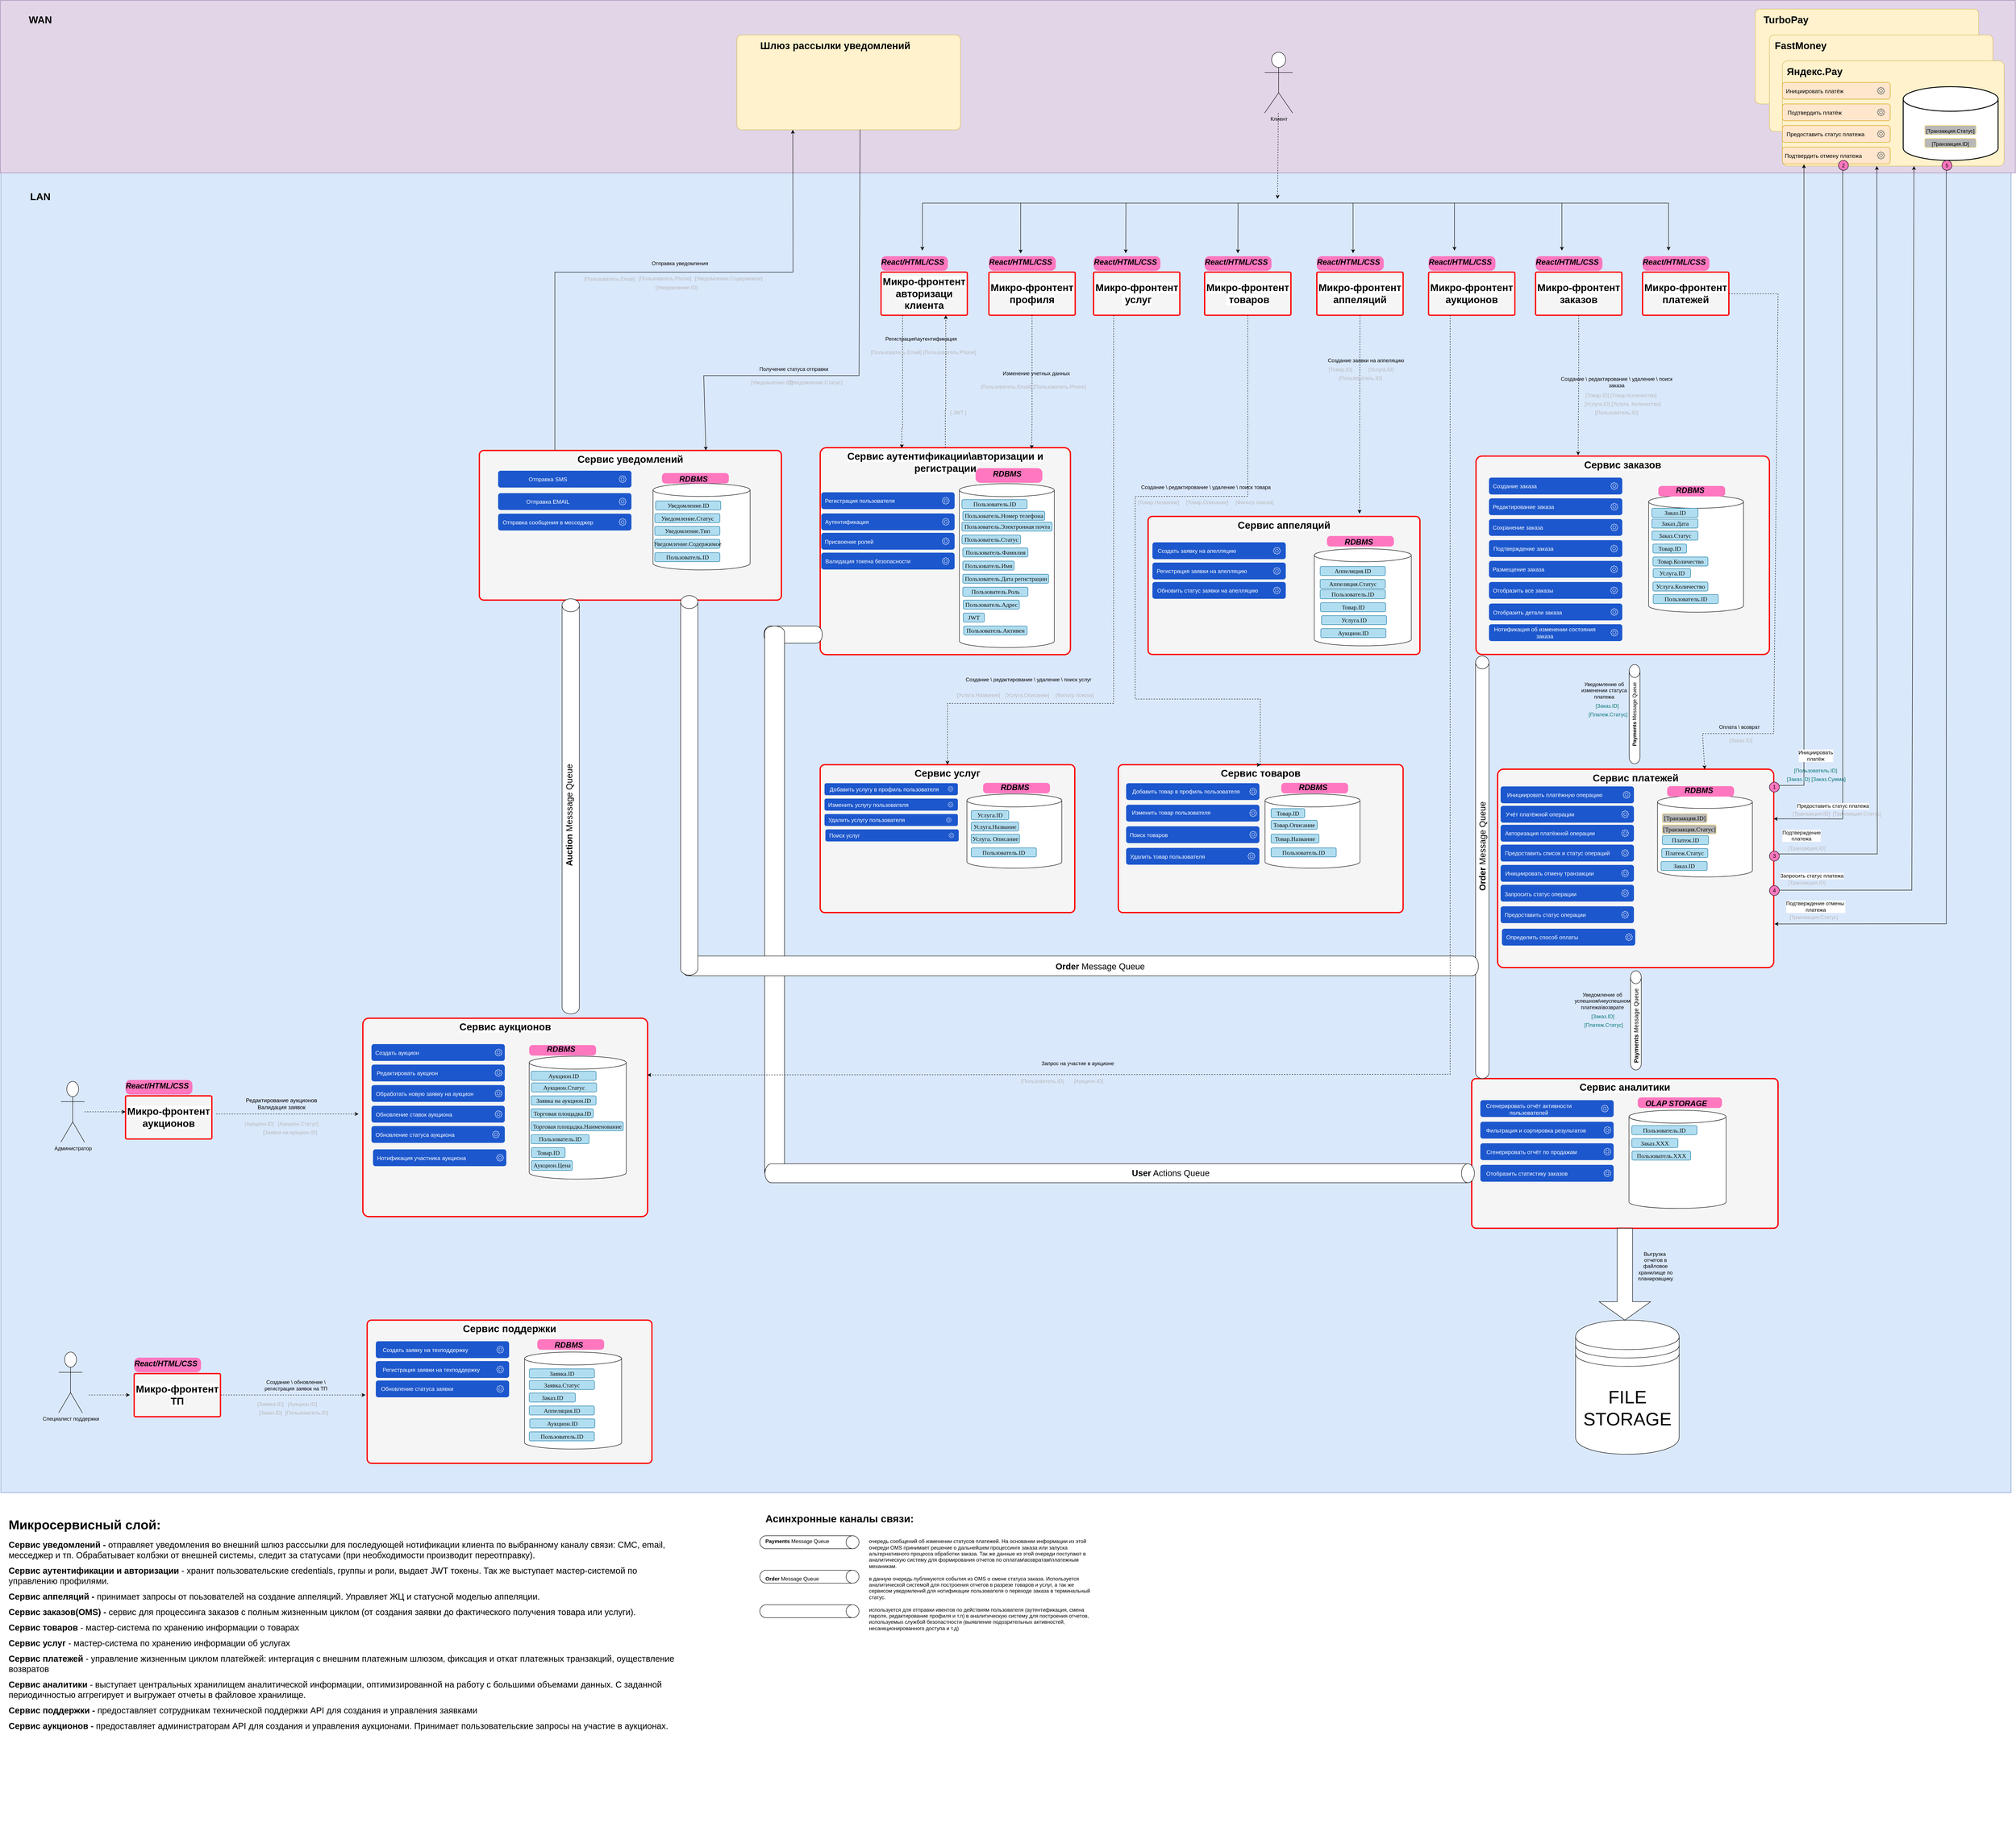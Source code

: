 <mxfile version="25.0.2">
  <diagram name="Страница — 1" id="DeHNtS7xPzCw-2viI3wJ">
    <mxGraphModel dx="11197" dy="7239" grid="1" gridSize="10" guides="1" tooltips="1" connect="1" arrows="1" fold="1" page="1" pageScale="1" pageWidth="827" pageHeight="1169" math="0" shadow="0">
      <root>
        <mxCell id="0" />
        <mxCell id="1" parent="0" />
        <mxCell id="CoWIiETCOxQOkN2pdcvX-675" value="" style="shape=cylinder3;whiteSpace=wrap;html=1;boundedLbl=1;backgroundOutline=1;size=15;rotation=0;direction=south;" vertex="1" parent="1">
          <mxGeometry x="1290" y="2770" width="230" height="30" as="geometry" />
        </mxCell>
        <mxCell id="CoWIiETCOxQOkN2pdcvX-674" value="" style="shape=cylinder3;whiteSpace=wrap;html=1;boundedLbl=1;backgroundOutline=1;size=15;rotation=0;direction=south;" vertex="1" parent="1">
          <mxGeometry x="1290" y="2690" width="230" height="30" as="geometry" />
        </mxCell>
        <mxCell id="CoWIiETCOxQOkN2pdcvX-670" value="" style="rounded=0;whiteSpace=wrap;html=1;fillColor=#dae8fc;strokeColor=#6c8ebf;" vertex="1" parent="1">
          <mxGeometry x="-469" y="-470" width="4659" height="3060" as="geometry" />
        </mxCell>
        <mxCell id="CoWIiETCOxQOkN2pdcvX-460" value="&lt;font color=&quot;#000000&quot;&gt;&lt;span style=&quot;font-size: 23px; background-color: rgb(255, 255, 255);&quot;&gt;&lt;b&gt;Сервис аналитики&lt;/b&gt;&lt;/span&gt;&lt;/font&gt;" style="rounded=1;whiteSpace=wrap;html=1;arcSize=3;fillColor=#f5f5f5;strokeColor=#FF0000;strokeWidth=3;align=center;verticalAlign=top;fontFamily=Helvetica;fontSize=12;fontColor=#333333;resizable=1;" vertex="1" parent="1">
          <mxGeometry x="2940" y="1630" width="710" height="347" as="geometry" />
        </mxCell>
        <mxCell id="CoWIiETCOxQOkN2pdcvX-2" value="" style="rounded=0;whiteSpace=wrap;html=1;fillColor=#e1d5e7;strokeColor=#9673a6;movable=1;resizable=1;rotatable=1;deletable=1;editable=1;locked=0;connectable=1;" vertex="1" parent="1">
          <mxGeometry x="-470" y="-870" width="4670" height="400" as="geometry" />
        </mxCell>
        <mxCell id="CoWIiETCOxQOkN2pdcvX-3" value="WAN" style="text;html=1;align=center;verticalAlign=middle;whiteSpace=wrap;rounded=1;shadow=0;fontSize=23;fontStyle=1;arcSize=50;" vertex="1" parent="1">
          <mxGeometry x="-420" y="-850" width="85" height="49" as="geometry" />
        </mxCell>
        <mxCell id="CoWIiETCOxQOkN2pdcvX-4" value="LAN" style="text;html=1;align=center;verticalAlign=middle;whiteSpace=wrap;rounded=1;shadow=0;fontSize=23;fontStyle=1" vertex="1" parent="1">
          <mxGeometry x="-420" y="-440" width="85" height="49" as="geometry" />
        </mxCell>
        <mxCell id="CoWIiETCOxQOkN2pdcvX-6" value="Клиент" style="shape=umlActor;verticalLabelPosition=bottom;verticalAlign=top;html=1;outlineConnect=0;rounded=1;" vertex="1" parent="1">
          <mxGeometry x="2460" y="-750" width="65" height="141" as="geometry" />
        </mxCell>
        <mxCell id="CoWIiETCOxQOkN2pdcvX-10" value="" style="endArrow=classic;html=1;rounded=1;dashed=1;fontSize=12;" edge="1" parent="1" source="CoWIiETCOxQOkN2pdcvX-6">
          <mxGeometry width="50" height="50" relative="1" as="geometry">
            <mxPoint x="2492.74" y="-539.52" as="sourcePoint" />
            <mxPoint x="2490" y="-410" as="targetPoint" />
            <Array as="points" />
          </mxGeometry>
        </mxCell>
        <mxCell id="CoWIiETCOxQOkN2pdcvX-11" value="&lt;font color=&quot;#000000&quot;&gt;&lt;span style=&quot;font-size: 23px; background-color: rgb(255, 255, 255);&quot;&gt;&lt;b&gt;Микро-фронтент&lt;/b&gt;&lt;/span&gt;&lt;/font&gt;&lt;div&gt;&lt;font color=&quot;#000000&quot;&gt;&lt;span style=&quot;font-size: 23px; background-color: rgb(255, 255, 255);&quot;&gt;&lt;b&gt;авторизаци клиента&lt;/b&gt;&lt;/span&gt;&lt;/font&gt;&lt;/div&gt;" style="rounded=1;whiteSpace=wrap;html=1;arcSize=3;fillColor=#f5f5f5;strokeColor=#FF0000;strokeWidth=3;align=center;verticalAlign=middle;fontFamily=Helvetica;fontSize=12;fontColor=#333333;resizable=1;" vertex="1" parent="1">
          <mxGeometry x="1571" y="-240" width="200" height="100" as="geometry" />
        </mxCell>
        <mxCell id="CoWIiETCOxQOkN2pdcvX-12" value="" style="group" vertex="1" connectable="0" parent="1">
          <mxGeometry x="1571" y="-290" width="155" height="49" as="geometry" />
        </mxCell>
        <mxCell id="CoWIiETCOxQOkN2pdcvX-13" value="&lt;p style=&quot;margin: 0px 0px 0px 13px; text-indent: -13px; font-variant-numeric: normal; font-variant-east-asian: normal; font-variant-alternates: normal; font-kerning: auto; font-optical-sizing: auto; font-feature-settings: normal; font-variation-settings: normal; font-variant-position: normal; font-stretch: normal; font-size: 14px; line-height: normal; color: rgb(14, 14, 14); text-align: start;&quot; class=&quot;p1&quot;&gt;&lt;br&gt;&lt;/p&gt;" style="rounded=1;whiteSpace=wrap;html=1;fillColor=#FF77BF;strokeColor=none;arcSize=33;" vertex="1" parent="CoWIiETCOxQOkN2pdcvX-12">
          <mxGeometry y="13" width="155" height="34" as="geometry" />
        </mxCell>
        <mxCell id="CoWIiETCOxQOkN2pdcvX-14" value="&lt;font style=&quot;font-size: 18px;&quot;&gt;&lt;i&gt;React/HTML/CSS&lt;/i&gt;&lt;/font&gt;" style="text;html=1;align=center;verticalAlign=middle;whiteSpace=wrap;rounded=1;shadow=0;fontSize=23;fontStyle=1" vertex="1" parent="CoWIiETCOxQOkN2pdcvX-12">
          <mxGeometry x="29" width="89" height="49" as="geometry" />
        </mxCell>
        <mxCell id="CoWIiETCOxQOkN2pdcvX-15" value="&lt;font color=&quot;#000000&quot;&gt;&lt;span style=&quot;font-size: 23px; background-color: rgb(255, 255, 255);&quot;&gt;&lt;b&gt;Микро-фронтент&lt;/b&gt;&lt;/span&gt;&lt;/font&gt;&lt;div&gt;&lt;font color=&quot;#000000&quot;&gt;&lt;span style=&quot;font-size: 23px; background-color: rgb(255, 255, 255);&quot;&gt;&lt;b&gt;профиля&lt;/b&gt;&lt;/span&gt;&lt;/font&gt;&lt;/div&gt;" style="rounded=1;whiteSpace=wrap;html=1;arcSize=3;fillColor=#f5f5f5;strokeColor=#FF0000;strokeWidth=3;align=center;verticalAlign=middle;fontFamily=Helvetica;fontSize=12;fontColor=#333333;resizable=1;" vertex="1" parent="1">
          <mxGeometry x="1821" y="-240" width="200" height="100" as="geometry" />
        </mxCell>
        <mxCell id="CoWIiETCOxQOkN2pdcvX-18" value="" style="group" vertex="1" connectable="0" parent="1">
          <mxGeometry x="1821" y="-290" width="155" height="49" as="geometry" />
        </mxCell>
        <mxCell id="CoWIiETCOxQOkN2pdcvX-19" value="&lt;p style=&quot;margin: 0px 0px 0px 13px; text-indent: -13px; font-variant-numeric: normal; font-variant-east-asian: normal; font-variant-alternates: normal; font-kerning: auto; font-optical-sizing: auto; font-feature-settings: normal; font-variation-settings: normal; font-variant-position: normal; font-stretch: normal; font-size: 14px; line-height: normal; color: rgb(14, 14, 14); text-align: start;&quot; class=&quot;p1&quot;&gt;&lt;br&gt;&lt;/p&gt;" style="rounded=1;whiteSpace=wrap;html=1;fillColor=#FF77BF;strokeColor=none;arcSize=33;" vertex="1" parent="CoWIiETCOxQOkN2pdcvX-18">
          <mxGeometry y="13" width="155" height="34" as="geometry" />
        </mxCell>
        <mxCell id="CoWIiETCOxQOkN2pdcvX-20" value="&lt;font style=&quot;font-size: 18px;&quot;&gt;&lt;i&gt;React/HTML/CSS&lt;/i&gt;&lt;/font&gt;" style="text;html=1;align=center;verticalAlign=middle;whiteSpace=wrap;rounded=1;shadow=0;fontSize=23;fontStyle=1" vertex="1" parent="CoWIiETCOxQOkN2pdcvX-18">
          <mxGeometry x="29" width="89" height="49" as="geometry" />
        </mxCell>
        <mxCell id="CoWIiETCOxQOkN2pdcvX-21" value="&lt;font color=&quot;#000000&quot;&gt;&lt;span style=&quot;font-size: 23px; background-color: rgb(255, 255, 255);&quot;&gt;&lt;b&gt;Микро-фронтент&lt;/b&gt;&lt;/span&gt;&lt;/font&gt;&lt;div&gt;&lt;font color=&quot;#000000&quot;&gt;&lt;span style=&quot;font-size: 23px; background-color: rgb(255, 255, 255);&quot;&gt;&lt;b&gt;аукционов&lt;/b&gt;&lt;/span&gt;&lt;/font&gt;&lt;/div&gt;" style="rounded=1;whiteSpace=wrap;html=1;arcSize=3;fillColor=#f5f5f5;strokeColor=#FF0000;strokeWidth=3;align=center;verticalAlign=middle;fontFamily=Helvetica;fontSize=12;fontColor=#333333;resizable=1;" vertex="1" parent="1">
          <mxGeometry x="2840" y="-240" width="200" height="100" as="geometry" />
        </mxCell>
        <mxCell id="CoWIiETCOxQOkN2pdcvX-23" value="" style="group" vertex="1" connectable="0" parent="1">
          <mxGeometry x="2840" y="-290" width="155" height="49" as="geometry" />
        </mxCell>
        <mxCell id="CoWIiETCOxQOkN2pdcvX-24" value="&lt;p style=&quot;margin: 0px 0px 0px 13px; text-indent: -13px; font-variant-numeric: normal; font-variant-east-asian: normal; font-variant-alternates: normal; font-kerning: auto; font-optical-sizing: auto; font-feature-settings: normal; font-variation-settings: normal; font-variant-position: normal; font-stretch: normal; font-size: 14px; line-height: normal; color: rgb(14, 14, 14); text-align: start;&quot; class=&quot;p1&quot;&gt;&lt;br&gt;&lt;/p&gt;" style="rounded=1;whiteSpace=wrap;html=1;fillColor=#FF77BF;strokeColor=none;arcSize=33;" vertex="1" parent="CoWIiETCOxQOkN2pdcvX-23">
          <mxGeometry y="13" width="155" height="34" as="geometry" />
        </mxCell>
        <mxCell id="CoWIiETCOxQOkN2pdcvX-25" value="&lt;font style=&quot;font-size: 18px;&quot;&gt;&lt;i&gt;React/HTML/CSS&lt;/i&gt;&lt;/font&gt;" style="text;html=1;align=center;verticalAlign=middle;whiteSpace=wrap;rounded=1;shadow=0;fontSize=23;fontStyle=1" vertex="1" parent="CoWIiETCOxQOkN2pdcvX-23">
          <mxGeometry x="29" width="89" height="49" as="geometry" />
        </mxCell>
        <mxCell id="CoWIiETCOxQOkN2pdcvX-26" value="&lt;font color=&quot;#000000&quot;&gt;&lt;span style=&quot;font-size: 23px; background-color: rgb(255, 255, 255);&quot;&gt;&lt;b&gt;Микро-фронтент&lt;/b&gt;&lt;/span&gt;&lt;/font&gt;&lt;div&gt;&lt;font color=&quot;#000000&quot;&gt;&lt;span style=&quot;font-size: 23px; background-color: rgb(255, 255, 255);&quot;&gt;&lt;b&gt;заказов&lt;/b&gt;&lt;/span&gt;&lt;/font&gt;&lt;/div&gt;" style="rounded=1;whiteSpace=wrap;html=1;arcSize=3;fillColor=#f5f5f5;strokeColor=#FF0000;strokeWidth=3;align=center;verticalAlign=middle;fontFamily=Helvetica;fontSize=12;fontColor=#333333;resizable=1;" vertex="1" parent="1">
          <mxGeometry x="3088" y="-240" width="200" height="100" as="geometry" />
        </mxCell>
        <mxCell id="CoWIiETCOxQOkN2pdcvX-27" value="" style="group" vertex="1" connectable="0" parent="1">
          <mxGeometry x="3088" y="-290" width="155" height="49" as="geometry" />
        </mxCell>
        <mxCell id="CoWIiETCOxQOkN2pdcvX-28" value="&lt;p style=&quot;margin: 0px 0px 0px 13px; text-indent: -13px; font-variant-numeric: normal; font-variant-east-asian: normal; font-variant-alternates: normal; font-kerning: auto; font-optical-sizing: auto; font-feature-settings: normal; font-variation-settings: normal; font-variant-position: normal; font-stretch: normal; font-size: 14px; line-height: normal; color: rgb(14, 14, 14); text-align: start;&quot; class=&quot;p1&quot;&gt;&lt;br&gt;&lt;/p&gt;" style="rounded=1;whiteSpace=wrap;html=1;fillColor=#FF77BF;strokeColor=none;arcSize=33;" vertex="1" parent="CoWIiETCOxQOkN2pdcvX-27">
          <mxGeometry y="13" width="155" height="34" as="geometry" />
        </mxCell>
        <mxCell id="CoWIiETCOxQOkN2pdcvX-29" value="&lt;font style=&quot;font-size: 18px;&quot;&gt;&lt;i&gt;React/HTML/CSS&lt;/i&gt;&lt;/font&gt;" style="text;html=1;align=center;verticalAlign=middle;whiteSpace=wrap;rounded=1;shadow=0;fontSize=23;fontStyle=1" vertex="1" parent="CoWIiETCOxQOkN2pdcvX-27">
          <mxGeometry x="29" width="89" height="49" as="geometry" />
        </mxCell>
        <mxCell id="CoWIiETCOxQOkN2pdcvX-30" value="&lt;font color=&quot;#000000&quot;&gt;&lt;span style=&quot;font-size: 23px; background-color: rgb(255, 255, 255);&quot;&gt;&lt;b&gt;Микро-фронтент&lt;/b&gt;&lt;/span&gt;&lt;/font&gt;&lt;div&gt;&lt;font color=&quot;#000000&quot;&gt;&lt;span style=&quot;font-size: 23px; background-color: rgb(255, 255, 255);&quot;&gt;&lt;b&gt;&amp;nbsp;услуг&lt;/b&gt;&lt;/span&gt;&lt;/font&gt;&lt;/div&gt;" style="rounded=1;whiteSpace=wrap;html=1;arcSize=3;fillColor=#f5f5f5;strokeColor=#FF0000;strokeWidth=3;align=center;verticalAlign=middle;fontFamily=Helvetica;fontSize=12;fontColor=#333333;resizable=1;" vertex="1" parent="1">
          <mxGeometry x="2063.5" y="-240" width="200" height="100" as="geometry" />
        </mxCell>
        <mxCell id="CoWIiETCOxQOkN2pdcvX-31" value="" style="group" vertex="1" connectable="0" parent="1">
          <mxGeometry x="2063.5" y="-290" width="155" height="49" as="geometry" />
        </mxCell>
        <mxCell id="CoWIiETCOxQOkN2pdcvX-32" value="&lt;p style=&quot;margin: 0px 0px 0px 13px; text-indent: -13px; font-variant-numeric: normal; font-variant-east-asian: normal; font-variant-alternates: normal; font-kerning: auto; font-optical-sizing: auto; font-feature-settings: normal; font-variation-settings: normal; font-variant-position: normal; font-stretch: normal; font-size: 14px; line-height: normal; color: rgb(14, 14, 14); text-align: start;&quot; class=&quot;p1&quot;&gt;&lt;br&gt;&lt;/p&gt;" style="rounded=1;whiteSpace=wrap;html=1;fillColor=#FF77BF;strokeColor=none;arcSize=33;" vertex="1" parent="CoWIiETCOxQOkN2pdcvX-31">
          <mxGeometry y="13" width="155" height="34" as="geometry" />
        </mxCell>
        <mxCell id="CoWIiETCOxQOkN2pdcvX-33" value="&lt;font style=&quot;font-size: 18px;&quot;&gt;&lt;i&gt;React/HTML/CSS&lt;/i&gt;&lt;/font&gt;" style="text;html=1;align=center;verticalAlign=middle;whiteSpace=wrap;rounded=1;shadow=0;fontSize=23;fontStyle=1" vertex="1" parent="CoWIiETCOxQOkN2pdcvX-31">
          <mxGeometry x="29" width="89" height="49" as="geometry" />
        </mxCell>
        <mxCell id="CoWIiETCOxQOkN2pdcvX-35" value="" style="endArrow=classic;html=1;rounded=0;entryX=0.75;entryY=0;entryDx=0;entryDy=0;" edge="1" parent="1" target="CoWIiETCOxQOkN2pdcvX-14">
          <mxGeometry width="50" height="50" relative="1" as="geometry">
            <mxPoint x="2490" y="-400" as="sourcePoint" />
            <mxPoint x="1980" y="-390" as="targetPoint" />
            <Array as="points">
              <mxPoint x="1667" y="-400" />
            </Array>
          </mxGeometry>
        </mxCell>
        <mxCell id="CoWIiETCOxQOkN2pdcvX-36" value="" style="endArrow=classic;html=1;rounded=0;exitX=0.095;exitY=1.012;exitDx=0;exitDy=0;exitPerimeter=0;entryX=0.65;entryY=0.085;entryDx=0;entryDy=0;entryPerimeter=0;" edge="1" parent="1">
          <mxGeometry width="50" height="50" relative="1" as="geometry">
            <mxPoint x="1894.65" y="-400.0" as="sourcePoint" />
            <mxPoint x="1894.5" y="-283.435" as="targetPoint" />
          </mxGeometry>
        </mxCell>
        <mxCell id="CoWIiETCOxQOkN2pdcvX-37" value="" style="endArrow=classic;html=1;rounded=0;exitX=0.095;exitY=1.012;exitDx=0;exitDy=0;exitPerimeter=0;entryX=0.65;entryY=0.085;entryDx=0;entryDy=0;entryPerimeter=0;" edge="1" parent="1">
          <mxGeometry width="50" height="50" relative="1" as="geometry">
            <mxPoint x="2138.57" y="-400" as="sourcePoint" />
            <mxPoint x="2138.17" y="-283.835" as="targetPoint" />
          </mxGeometry>
        </mxCell>
        <mxCell id="CoWIiETCOxQOkN2pdcvX-38" value="" style="endArrow=classic;html=1;rounded=0;exitX=0.095;exitY=1.012;exitDx=0;exitDy=0;exitPerimeter=0;entryX=0.65;entryY=0.085;entryDx=0;entryDy=0;entryPerimeter=0;" edge="1" parent="1">
          <mxGeometry width="50" height="50" relative="1" as="geometry">
            <mxPoint x="2398.48" y="-400" as="sourcePoint" />
            <mxPoint x="2398.08" y="-283.835" as="targetPoint" />
          </mxGeometry>
        </mxCell>
        <mxCell id="CoWIiETCOxQOkN2pdcvX-39" value="" style="endArrow=classic;html=1;rounded=0;exitX=1;exitY=1;exitDx=0;exitDy=0;entryX=0.65;entryY=0.085;entryDx=0;entryDy=0;entryPerimeter=0;" edge="1" parent="1">
          <mxGeometry width="50" height="50" relative="1" as="geometry">
            <mxPoint x="2525.0" y="-400" as="sourcePoint" />
            <mxPoint x="2665" y="-283.835" as="targetPoint" />
            <Array as="points">
              <mxPoint x="2665" y="-400" />
            </Array>
          </mxGeometry>
        </mxCell>
        <mxCell id="CoWIiETCOxQOkN2pdcvX-43" value="Администратор" style="shape=umlActor;verticalLabelPosition=bottom;verticalAlign=top;html=1;outlineConnect=0;rounded=1;" vertex="1" parent="1">
          <mxGeometry x="-330" y="1636.5" width="55" height="141" as="geometry" />
        </mxCell>
        <mxCell id="CoWIiETCOxQOkN2pdcvX-44" value="Специалист поддержки" style="shape=umlActor;verticalLabelPosition=bottom;verticalAlign=top;html=1;outlineConnect=0;rounded=1;" vertex="1" parent="1">
          <mxGeometry x="-335" y="2264" width="55" height="141" as="geometry" />
        </mxCell>
        <mxCell id="CoWIiETCOxQOkN2pdcvX-45" value="&lt;font color=&quot;#000000&quot;&gt;&lt;span style=&quot;font-size: 23px; background-color: rgb(255, 255, 255);&quot;&gt;&lt;b&gt;Сервис аутентификации\авторизации и регистрации&lt;/b&gt;&lt;/span&gt;&lt;/font&gt;" style="rounded=1;whiteSpace=wrap;html=1;arcSize=3;fillColor=#f5f5f5;strokeColor=#FF0000;strokeWidth=3;align=center;verticalAlign=top;fontFamily=Helvetica;fontSize=12;fontColor=#333333;resizable=1;" vertex="1" parent="1">
          <mxGeometry x="1430" y="167" width="580" height="480" as="geometry" />
        </mxCell>
        <mxCell id="CoWIiETCOxQOkN2pdcvX-46" value="" style="group" vertex="1" connectable="0" parent="1">
          <mxGeometry x="1432.5" y="270.5" width="309" height="39" as="geometry" />
        </mxCell>
        <mxCell id="CoWIiETCOxQOkN2pdcvX-47" value="" style="group" vertex="1" connectable="0" parent="CoWIiETCOxQOkN2pdcvX-46">
          <mxGeometry width="309" height="39" as="geometry" />
        </mxCell>
        <mxCell id="CoWIiETCOxQOkN2pdcvX-48" value="" style="rounded=1;whiteSpace=wrap;html=1;gradientColor=none;fillColor=#1C57CD;strokeColor=none;movable=1;resizable=1;rotatable=1;deletable=1;editable=1;locked=0;connectable=1;" vertex="1" parent="CoWIiETCOxQOkN2pdcvX-47">
          <mxGeometry width="309" height="39" as="geometry" />
        </mxCell>
        <mxCell id="CoWIiETCOxQOkN2pdcvX-49" value="" style="sketch=0;outlineConnect=0;dashed=0;verticalLabelPosition=bottom;verticalAlign=top;align=center;html=1;fontSize=12;fontStyle=0;aspect=fixed;pointerEvents=1;shape=mxgraph.aws4.gear;rounded=1;strokeColor=none;fillColor=default;" vertex="1" parent="CoWIiETCOxQOkN2pdcvX-47">
          <mxGeometry x="280" y="11" width="17" height="17" as="geometry" />
        </mxCell>
        <mxCell id="CoWIiETCOxQOkN2pdcvX-50" value="Регистрация пользователя" style="text;html=1;align=center;verticalAlign=middle;whiteSpace=wrap;rounded=1;fontSize=13;fontColor=#FFFFFF;strokeColor=none;movable=1;resizable=1;rotatable=1;deletable=1;editable=1;locked=0;connectable=1;" vertex="1" parent="CoWIiETCOxQOkN2pdcvX-47">
          <mxGeometry x="3" y="4.5" width="172" height="30" as="geometry" />
        </mxCell>
        <mxCell id="CoWIiETCOxQOkN2pdcvX-51" value="" style="group" vertex="1" connectable="0" parent="1">
          <mxGeometry x="1432.5" y="319.5" width="309" height="39" as="geometry" />
        </mxCell>
        <mxCell id="CoWIiETCOxQOkN2pdcvX-52" value="" style="rounded=1;whiteSpace=wrap;html=1;fillColor=#1C57CD;strokeColor=none;" vertex="1" parent="CoWIiETCOxQOkN2pdcvX-51">
          <mxGeometry width="309" height="39" as="geometry" />
        </mxCell>
        <mxCell id="CoWIiETCOxQOkN2pdcvX-53" value="" style="sketch=0;outlineConnect=0;fontColor=#232F3E;gradientColor=none;fillColor=default;strokeColor=none;dashed=0;verticalLabelPosition=bottom;verticalAlign=top;align=center;html=1;fontSize=12;fontStyle=0;aspect=fixed;pointerEvents=1;shape=mxgraph.aws4.gear;rounded=1;" vertex="1" parent="CoWIiETCOxQOkN2pdcvX-51">
          <mxGeometry x="280" y="11" width="17" height="17" as="geometry" />
        </mxCell>
        <mxCell id="CoWIiETCOxQOkN2pdcvX-54" value="Аутентификация" style="text;html=1;align=center;verticalAlign=middle;whiteSpace=wrap;rounded=1;fontSize=13;fontColor=#FFFFFF;strokeColor=none;" vertex="1" parent="CoWIiETCOxQOkN2pdcvX-51">
          <mxGeometry x="2" y="4.5" width="114" height="30" as="geometry" />
        </mxCell>
        <mxCell id="CoWIiETCOxQOkN2pdcvX-55" value="" style="group" vertex="1" connectable="0" parent="1">
          <mxGeometry x="1432.5" y="364.5" width="309" height="39" as="geometry" />
        </mxCell>
        <mxCell id="CoWIiETCOxQOkN2pdcvX-56" value="" style="rounded=1;whiteSpace=wrap;html=1;fillColor=#1C57CD;strokeColor=none;" vertex="1" parent="CoWIiETCOxQOkN2pdcvX-55">
          <mxGeometry width="309" height="39" as="geometry" />
        </mxCell>
        <mxCell id="CoWIiETCOxQOkN2pdcvX-57" value="" style="sketch=0;outlineConnect=0;fontColor=#232F3E;gradientColor=none;fillColor=default;strokeColor=none;dashed=0;verticalLabelPosition=bottom;verticalAlign=top;align=center;html=1;fontSize=12;fontStyle=0;aspect=fixed;pointerEvents=1;shape=mxgraph.aws4.gear;rounded=1;" vertex="1" parent="CoWIiETCOxQOkN2pdcvX-55">
          <mxGeometry x="280" y="11" width="17" height="17" as="geometry" />
        </mxCell>
        <mxCell id="CoWIiETCOxQOkN2pdcvX-58" value="Присвоение ролей" style="text;html=1;align=center;verticalAlign=middle;whiteSpace=wrap;rounded=1;fontSize=13;fontColor=#FFFFFF;strokeColor=none;" vertex="1" parent="CoWIiETCOxQOkN2pdcvX-55">
          <mxGeometry x="3" y="5" width="122" height="30" as="geometry" />
        </mxCell>
        <mxCell id="CoWIiETCOxQOkN2pdcvX-59" value="" style="group" vertex="1" connectable="0" parent="1">
          <mxGeometry x="1432.5" y="410.5" width="309" height="39" as="geometry" />
        </mxCell>
        <mxCell id="CoWIiETCOxQOkN2pdcvX-60" value="" style="rounded=1;whiteSpace=wrap;html=1;fillColor=#1C57CD;strokeColor=none;" vertex="1" parent="CoWIiETCOxQOkN2pdcvX-59">
          <mxGeometry width="309" height="39" as="geometry" />
        </mxCell>
        <mxCell id="CoWIiETCOxQOkN2pdcvX-61" value="" style="sketch=0;outlineConnect=0;fontColor=#232F3E;gradientColor=none;fillColor=default;strokeColor=none;dashed=0;verticalLabelPosition=bottom;verticalAlign=top;align=center;html=1;fontSize=12;fontStyle=0;aspect=fixed;pointerEvents=1;shape=mxgraph.aws4.gear;rounded=1;" vertex="1" parent="CoWIiETCOxQOkN2pdcvX-59">
          <mxGeometry x="280" y="11" width="17" height="17" as="geometry" />
        </mxCell>
        <mxCell id="CoWIiETCOxQOkN2pdcvX-62" value="Валидация токена безопасности" style="text;html=1;align=center;verticalAlign=middle;whiteSpace=wrap;rounded=1;fontSize=13;fontColor=#FFFFFF;strokeColor=none;" vertex="1" parent="CoWIiETCOxQOkN2pdcvX-59">
          <mxGeometry x="3" y="4.5" width="209" height="30" as="geometry" />
        </mxCell>
        <mxCell id="CoWIiETCOxQOkN2pdcvX-64" value="" style="shape=cylinder3;whiteSpace=wrap;html=1;boundedLbl=1;backgroundOutline=1;size=15;" vertex="1" parent="1">
          <mxGeometry x="1752.5" y="250.5" width="220" height="380" as="geometry" />
        </mxCell>
        <mxCell id="CoWIiETCOxQOkN2pdcvX-65" value="" style="group" vertex="1" connectable="0" parent="1">
          <mxGeometry x="1790" y="201.5" width="155" height="49" as="geometry" />
        </mxCell>
        <mxCell id="CoWIiETCOxQOkN2pdcvX-66" value="&lt;p style=&quot;margin: 0px 0px 0px 13px; text-indent: -13px; font-variant-numeric: normal; font-variant-east-asian: normal; font-variant-alternates: normal; font-kerning: auto; font-optical-sizing: auto; font-feature-settings: normal; font-variation-settings: normal; font-variant-position: normal; font-stretch: normal; font-size: 14px; line-height: normal; color: rgb(14, 14, 14); text-align: start;&quot; class=&quot;p1&quot;&gt;&lt;br&gt;&lt;/p&gt;" style="rounded=1;whiteSpace=wrap;html=1;fillColor=#FF77BF;strokeColor=none;arcSize=33;" vertex="1" parent="CoWIiETCOxQOkN2pdcvX-65">
          <mxGeometry y="13" width="155" height="34" as="geometry" />
        </mxCell>
        <mxCell id="CoWIiETCOxQOkN2pdcvX-67" value="&lt;span style=&quot;font-size: 18px;&quot;&gt;&lt;i&gt;RDBMS&lt;/i&gt;&lt;/span&gt;" style="text;html=1;align=center;verticalAlign=middle;whiteSpace=wrap;rounded=1;shadow=0;fontSize=23;fontStyle=1" vertex="1" parent="CoWIiETCOxQOkN2pdcvX-65">
          <mxGeometry x="29" width="89" height="49" as="geometry" />
        </mxCell>
        <mxCell id="CoWIiETCOxQOkN2pdcvX-68" value="&lt;p style=&quot;margin: 0px 0px 0px 13px; text-indent: -13px; font-variant-numeric: normal; font-variant-east-asian: normal; font-variant-alternates: normal; font-kerning: auto; font-optical-sizing: auto; font-feature-settings: normal; font-variation-settings: normal; font-variant-position: normal; font-stretch: normal; line-height: normal; color: rgb(14, 14, 14); text-align: start;&quot; class=&quot;p1&quot;&gt;&lt;font face=&quot;Times New Roman&quot;&gt;&lt;span style=&quot;font-size: 14px;&quot;&gt;JWT&lt;/span&gt;&lt;/font&gt;&lt;/p&gt;" style="rounded=1;whiteSpace=wrap;html=1;fillColor=#b1ddf0;strokeColor=#10739e;" vertex="1" parent="1">
          <mxGeometry x="1761.5" y="550.5" width="49" height="21" as="geometry" />
        </mxCell>
        <mxCell id="CoWIiETCOxQOkN2pdcvX-69" value="&lt;p style=&quot;margin: 0px 0px 0px 13px; text-indent: -13px; font-variant-numeric: normal; font-variant-east-asian: normal; font-variant-alternates: normal; font-kerning: auto; font-optical-sizing: auto; font-feature-settings: normal; font-variation-settings: normal; font-variant-position: normal; font-stretch: normal; font-size: 14px; line-height: normal; color: rgb(14, 14, 14); text-align: start;&quot; class=&quot;p1&quot;&gt;&lt;font face=&quot;Times New Roman&quot;&gt;Пользователь.Роль&lt;/font&gt;&lt;/p&gt;" style="rounded=1;whiteSpace=wrap;html=1;fillColor=#b1ddf0;strokeColor=#10739e;" vertex="1" parent="1">
          <mxGeometry x="1760.5" y="490.5" width="151" height="21" as="geometry" />
        </mxCell>
        <mxCell id="CoWIiETCOxQOkN2pdcvX-70" value="&lt;p style=&quot;margin: 0px 0px 0px 13px; text-indent: -13px; font-variant-numeric: normal; font-variant-east-asian: normal; font-variant-alternates: normal; font-kerning: auto; font-optical-sizing: auto; font-feature-settings: normal; font-variation-settings: normal; font-variant-position: normal; font-stretch: normal; font-size: 14px; line-height: normal; color: rgb(14, 14, 14); text-align: start;&quot; class=&quot;p1&quot;&gt;&lt;font face=&quot;Times New Roman&quot;&gt;Пользователь.ID&lt;/font&gt;&lt;/p&gt;" style="rounded=1;whiteSpace=wrap;html=1;fillColor=#b1ddf0;strokeColor=#10739e;" vertex="1" parent="1">
          <mxGeometry x="1758.5" y="287.5" width="151" height="21" as="geometry" />
        </mxCell>
        <mxCell id="CoWIiETCOxQOkN2pdcvX-71" value="&lt;p style=&quot;margin: 0px 0px 0px 13px; text-indent: -13px; font-variant-numeric: normal; font-variant-east-asian: normal; font-variant-alternates: normal; font-kerning: auto; font-optical-sizing: auto; font-feature-settings: normal; font-variation-settings: normal; font-variant-position: normal; font-stretch: normal; font-size: 14px; line-height: normal; color: rgb(14, 14, 14); text-align: start;&quot; class=&quot;p1&quot;&gt;&lt;font face=&quot;Times New Roman&quot;&gt;Пользователь.Имя&lt;/font&gt;&lt;/p&gt;" style="rounded=1;whiteSpace=wrap;html=1;fillColor=#b1ddf0;strokeColor=#10739e;" vertex="1" parent="1">
          <mxGeometry x="1760.5" y="430" width="119" height="21" as="geometry" />
        </mxCell>
        <mxCell id="CoWIiETCOxQOkN2pdcvX-72" value="&lt;p style=&quot;margin: 0px 0px 0px 13px; text-indent: -13px; font-variant-numeric: normal; font-variant-east-asian: normal; font-variant-alternates: normal; font-kerning: auto; font-optical-sizing: auto; font-feature-settings: normal; font-variation-settings: normal; font-variant-position: normal; font-stretch: normal; font-size: 14px; line-height: normal; color: rgb(14, 14, 14); text-align: start;&quot; class=&quot;p1&quot;&gt;&lt;font face=&quot;Times New Roman&quot;&gt;Пользователь.Фамилия&lt;/font&gt;&lt;/p&gt;" style="rounded=1;whiteSpace=wrap;html=1;fillColor=#b1ddf0;strokeColor=#10739e;" vertex="1" parent="1">
          <mxGeometry x="1760.5" y="399.5" width="151" height="21" as="geometry" />
        </mxCell>
        <mxCell id="CoWIiETCOxQOkN2pdcvX-73" value="&lt;p style=&quot;margin: 0px 0px 0px 13px; text-indent: -13px; font-variant-numeric: normal; font-variant-east-asian: normal; font-variant-alternates: normal; font-kerning: auto; font-optical-sizing: auto; font-feature-settings: normal; font-variation-settings: normal; font-variant-position: normal; font-stretch: normal; font-size: 14px; line-height: normal; color: rgb(14, 14, 14); text-align: start;&quot; class=&quot;p1&quot;&gt;&lt;font face=&quot;Times New Roman&quot;&gt;Пользователь.Адрес&lt;/font&gt;&lt;/p&gt;" style="rounded=1;whiteSpace=wrap;html=1;fillColor=#b1ddf0;strokeColor=#10739e;" vertex="1" parent="1">
          <mxGeometry x="1761.5" y="520.5" width="130" height="21" as="geometry" />
        </mxCell>
        <mxCell id="CoWIiETCOxQOkN2pdcvX-74" value="&lt;p style=&quot;margin: 0px 0px 0px 13px; text-indent: -13px; font-variant-numeric: normal; font-variant-east-asian: normal; font-variant-alternates: normal; font-kerning: auto; font-optical-sizing: auto; font-feature-settings: normal; font-variation-settings: normal; font-variant-position: normal; font-stretch: normal; font-size: 14px; line-height: normal; color: rgb(14, 14, 14); text-align: start;&quot; class=&quot;p1&quot;&gt;&lt;font face=&quot;Times New Roman&quot;&gt;Пользователь.Дата регистрации&lt;/font&gt;&lt;/p&gt;" style="rounded=1;whiteSpace=wrap;html=1;fillColor=#b1ddf0;strokeColor=#10739e;" vertex="1" parent="1">
          <mxGeometry x="1760.5" y="460.5" width="199" height="21" as="geometry" />
        </mxCell>
        <mxCell id="CoWIiETCOxQOkN2pdcvX-75" value="&lt;p style=&quot;margin: 0px 0px 0px 13px; text-indent: -13px; font-variant-numeric: normal; font-variant-east-asian: normal; font-variant-alternates: normal; font-kerning: auto; font-optical-sizing: auto; font-feature-settings: normal; font-variation-settings: normal; font-variant-position: normal; font-stretch: normal; font-size: 14px; line-height: normal; color: rgb(14, 14, 14); text-align: start;&quot; class=&quot;p1&quot;&gt;&lt;font face=&quot;Times New Roman&quot;&gt;Пользователь.Статус&lt;/font&gt;&lt;/p&gt;" style="rounded=1;whiteSpace=wrap;html=1;fillColor=#b1ddf0;strokeColor=#10739e;" vertex="1" parent="1">
          <mxGeometry x="1758.5" y="369.5" width="136" height="21" as="geometry" />
        </mxCell>
        <mxCell id="CoWIiETCOxQOkN2pdcvX-76" value="&lt;p style=&quot;margin: 0px 0px 0px 13px; text-indent: -13px; font-variant-numeric: normal; font-variant-east-asian: normal; font-variant-alternates: normal; font-kerning: auto; font-optical-sizing: auto; font-feature-settings: normal; font-variation-settings: normal; font-variant-position: normal; font-stretch: normal; font-size: 14px; line-height: normal; color: rgb(14, 14, 14); text-align: start;&quot; class=&quot;p1&quot;&gt;&lt;font face=&quot;Times New Roman&quot;&gt;Пользователь.Электронная почта&lt;/font&gt;&lt;/p&gt;" style="rounded=1;whiteSpace=wrap;html=1;fillColor=#b1ddf0;strokeColor=#10739e;" vertex="1" parent="1">
          <mxGeometry x="1758.5" y="339.5" width="209" height="21" as="geometry" />
        </mxCell>
        <mxCell id="CoWIiETCOxQOkN2pdcvX-77" value="&lt;p style=&quot;margin: 0px 0px 0px 13px; text-indent: -13px; font-variant-numeric: normal; font-variant-east-asian: normal; font-variant-alternates: normal; font-kerning: auto; font-optical-sizing: auto; font-feature-settings: normal; font-variation-settings: normal; font-variant-position: normal; font-stretch: normal; font-size: 14px; line-height: normal; color: rgb(14, 14, 14); text-align: start;&quot; class=&quot;p1&quot;&gt;&lt;font face=&quot;Times New Roman&quot;&gt;Пользователь.Номер телефона&lt;/font&gt;&lt;/p&gt;" style="rounded=1;whiteSpace=wrap;html=1;fillColor=#b1ddf0;strokeColor=#10739e;" vertex="1" parent="1">
          <mxGeometry x="1760.5" y="314.5" width="190" height="21" as="geometry" />
        </mxCell>
        <mxCell id="CoWIiETCOxQOkN2pdcvX-78" value="&lt;p style=&quot;margin: 0px 0px 0px 13px; text-indent: -13px; font-variant-numeric: normal; font-variant-east-asian: normal; font-variant-alternates: normal; font-kerning: auto; font-optical-sizing: auto; font-feature-settings: normal; font-variation-settings: normal; font-variant-position: normal; font-stretch: normal; font-size: 14px; line-height: normal; color: rgb(14, 14, 14); text-align: start;&quot; class=&quot;p1&quot;&gt;&lt;font face=&quot;Times New Roman&quot;&gt;Пользователь.Активен&lt;/font&gt;&lt;/p&gt;" style="rounded=1;whiteSpace=wrap;html=1;fillColor=#b1ddf0;strokeColor=#10739e;" vertex="1" parent="1">
          <mxGeometry x="1762.5" y="580.5" width="147" height="21" as="geometry" />
        </mxCell>
        <mxCell id="CoWIiETCOxQOkN2pdcvX-207" value="&lt;font color=&quot;#000000&quot;&gt;&lt;span style=&quot;font-size: 23px; background-color: rgb(255, 255, 255);&quot;&gt;&lt;b&gt;Сервис заказов&lt;/b&gt;&lt;/span&gt;&lt;/font&gt;" style="rounded=1;whiteSpace=wrap;html=1;arcSize=3;fillColor=#f5f5f5;strokeColor=#FF0000;strokeWidth=3;align=center;verticalAlign=top;fontFamily=Helvetica;fontSize=12;fontColor=#333333;resizable=1;" vertex="1" parent="1">
          <mxGeometry x="2950" y="186.5" width="680" height="460" as="geometry" />
        </mxCell>
        <mxCell id="CoWIiETCOxQOkN2pdcvX-156" value="" style="shape=cylinder3;whiteSpace=wrap;html=1;boundedLbl=1;backgroundOutline=1;size=15;" vertex="1" parent="1">
          <mxGeometry x="3350" y="277.5" width="220" height="271" as="geometry" />
        </mxCell>
        <mxCell id="CoWIiETCOxQOkN2pdcvX-157" value="" style="group" vertex="1" connectable="0" parent="1">
          <mxGeometry x="3372.5" y="246.496" width="155" height="49.004" as="geometry" />
        </mxCell>
        <mxCell id="CoWIiETCOxQOkN2pdcvX-158" value="&lt;p style=&quot;margin: 0px 0px 0px 13px; text-indent: -13px; font-variant-numeric: normal; font-variant-east-asian: normal; font-variant-alternates: normal; font-kerning: auto; font-optical-sizing: auto; font-feature-settings: normal; font-variation-settings: normal; font-variant-position: normal; font-stretch: normal; font-size: 14px; line-height: normal; color: rgb(14, 14, 14); text-align: start;&quot; class=&quot;p1&quot;&gt;&lt;br&gt;&lt;/p&gt;" style="rounded=1;whiteSpace=wrap;html=1;fillColor=#FF77BF;strokeColor=none;arcSize=33;" vertex="1" parent="CoWIiETCOxQOkN2pdcvX-157">
          <mxGeometry y="9.286" width="155" height="24.286" as="geometry" />
        </mxCell>
        <mxCell id="CoWIiETCOxQOkN2pdcvX-159" value="&lt;span style=&quot;font-size: 18px;&quot;&gt;&lt;i&gt;RDBMS&lt;/i&gt;&lt;/span&gt;" style="text;html=1;align=center;verticalAlign=middle;whiteSpace=wrap;rounded=1;shadow=0;fontSize=23;fontStyle=1" vertex="1" parent="CoWIiETCOxQOkN2pdcvX-157">
          <mxGeometry x="29" width="89" height="35" as="geometry" />
        </mxCell>
        <mxCell id="CoWIiETCOxQOkN2pdcvX-208" value="" style="group" vertex="1" connectable="0" parent="1">
          <mxGeometry x="2980" y="236.5" width="309" height="39" as="geometry" />
        </mxCell>
        <mxCell id="CoWIiETCOxQOkN2pdcvX-209" value="" style="rounded=1;whiteSpace=wrap;html=1;fillColor=#1C57CD;strokeColor=none;" vertex="1" parent="CoWIiETCOxQOkN2pdcvX-208">
          <mxGeometry width="309" height="39" as="geometry" />
        </mxCell>
        <mxCell id="CoWIiETCOxQOkN2pdcvX-210" value="" style="sketch=0;outlineConnect=0;fontColor=#232F3E;gradientColor=none;fillColor=default;strokeColor=none;dashed=0;verticalLabelPosition=bottom;verticalAlign=top;align=center;html=1;fontSize=12;fontStyle=0;aspect=fixed;pointerEvents=1;shape=mxgraph.aws4.gear;rounded=1;" vertex="1" parent="CoWIiETCOxQOkN2pdcvX-208">
          <mxGeometry x="282" y="11" width="17" height="17" as="geometry" />
        </mxCell>
        <mxCell id="CoWIiETCOxQOkN2pdcvX-211" value="Создание заказа" style="text;html=1;align=center;verticalAlign=middle;whiteSpace=wrap;rounded=1;fontSize=13;fontColor=#FFFFFF;strokeColor=none;" vertex="1" parent="CoWIiETCOxQOkN2pdcvX-208">
          <mxGeometry x="5" y="4.5" width="110" height="30" as="geometry" />
        </mxCell>
        <mxCell id="CoWIiETCOxQOkN2pdcvX-212" value="" style="group" vertex="1" connectable="0" parent="1">
          <mxGeometry x="2980" y="284.5" width="309" height="39" as="geometry" />
        </mxCell>
        <mxCell id="CoWIiETCOxQOkN2pdcvX-213" value="" style="rounded=1;whiteSpace=wrap;html=1;fillColor=#1C57CD;strokeColor=none;" vertex="1" parent="CoWIiETCOxQOkN2pdcvX-212">
          <mxGeometry width="309" height="39" as="geometry" />
        </mxCell>
        <mxCell id="CoWIiETCOxQOkN2pdcvX-214" value="" style="sketch=0;outlineConnect=0;fontColor=#232F3E;gradientColor=none;fillColor=default;strokeColor=none;dashed=0;verticalLabelPosition=bottom;verticalAlign=top;align=center;html=1;fontSize=12;fontStyle=0;aspect=fixed;pointerEvents=1;shape=mxgraph.aws4.gear;rounded=1;" vertex="1" parent="CoWIiETCOxQOkN2pdcvX-212">
          <mxGeometry x="282" y="11" width="17" height="17" as="geometry" />
        </mxCell>
        <mxCell id="CoWIiETCOxQOkN2pdcvX-215" value="Редактирование заказа" style="text;html=1;align=center;verticalAlign=middle;whiteSpace=wrap;rounded=1;fontSize=13;fontColor=#FFFFFF;strokeColor=none;" vertex="1" parent="CoWIiETCOxQOkN2pdcvX-212">
          <mxGeometry x="3" y="4.5" width="154" height="30" as="geometry" />
        </mxCell>
        <mxCell id="CoWIiETCOxQOkN2pdcvX-216" value="" style="group" vertex="1" connectable="0" parent="1">
          <mxGeometry x="2980" y="332.5" width="309" height="39" as="geometry" />
        </mxCell>
        <mxCell id="CoWIiETCOxQOkN2pdcvX-217" value="" style="rounded=1;whiteSpace=wrap;html=1;fillColor=#1C57CD;strokeColor=none;" vertex="1" parent="CoWIiETCOxQOkN2pdcvX-216">
          <mxGeometry width="309" height="39" as="geometry" />
        </mxCell>
        <mxCell id="CoWIiETCOxQOkN2pdcvX-218" value="" style="sketch=0;outlineConnect=0;fontColor=#232F3E;gradientColor=none;fillColor=default;strokeColor=none;dashed=0;verticalLabelPosition=bottom;verticalAlign=top;align=center;html=1;fontSize=12;fontStyle=0;aspect=fixed;pointerEvents=1;shape=mxgraph.aws4.gear;rounded=1;" vertex="1" parent="CoWIiETCOxQOkN2pdcvX-216">
          <mxGeometry x="282" y="11" width="17" height="17" as="geometry" />
        </mxCell>
        <mxCell id="CoWIiETCOxQOkN2pdcvX-219" value="Сохранение заказа" style="text;html=1;align=center;verticalAlign=middle;whiteSpace=wrap;rounded=1;fontSize=13;fontColor=#FFFFFF;strokeColor=none;" vertex="1" parent="CoWIiETCOxQOkN2pdcvX-216">
          <mxGeometry x="4" y="4" width="126" height="30" as="geometry" />
        </mxCell>
        <mxCell id="CoWIiETCOxQOkN2pdcvX-220" value="" style="group" vertex="1" connectable="0" parent="1">
          <mxGeometry x="2980" y="381.5" width="309" height="39" as="geometry" />
        </mxCell>
        <mxCell id="CoWIiETCOxQOkN2pdcvX-221" value="" style="rounded=1;whiteSpace=wrap;html=1;fillColor=#1C57CD;strokeColor=none;" vertex="1" parent="CoWIiETCOxQOkN2pdcvX-220">
          <mxGeometry width="309" height="39" as="geometry" />
        </mxCell>
        <mxCell id="CoWIiETCOxQOkN2pdcvX-222" value="" style="sketch=0;outlineConnect=0;fontColor=#232F3E;gradientColor=none;fillColor=default;strokeColor=none;dashed=0;verticalLabelPosition=bottom;verticalAlign=top;align=center;html=1;fontSize=12;fontStyle=0;aspect=fixed;pointerEvents=1;shape=mxgraph.aws4.gear;rounded=1;" vertex="1" parent="CoWIiETCOxQOkN2pdcvX-220">
          <mxGeometry x="281.5" y="11" width="17" height="17" as="geometry" />
        </mxCell>
        <mxCell id="CoWIiETCOxQOkN2pdcvX-223" value="Подтверждение заказа" style="text;html=1;align=center;verticalAlign=middle;whiteSpace=wrap;rounded=1;fontSize=13;fontColor=#FFFFFF;strokeColor=none;" vertex="1" parent="CoWIiETCOxQOkN2pdcvX-220">
          <mxGeometry x="4" y="4.5" width="152" height="30" as="geometry" />
        </mxCell>
        <mxCell id="CoWIiETCOxQOkN2pdcvX-224" value="" style="group" vertex="1" connectable="0" parent="1">
          <mxGeometry x="2980" y="429.5" width="309" height="39" as="geometry" />
        </mxCell>
        <mxCell id="CoWIiETCOxQOkN2pdcvX-225" value="" style="rounded=1;whiteSpace=wrap;html=1;fillColor=#1C57CD;strokeColor=none;" vertex="1" parent="CoWIiETCOxQOkN2pdcvX-224">
          <mxGeometry width="309" height="39" as="geometry" />
        </mxCell>
        <mxCell id="CoWIiETCOxQOkN2pdcvX-226" value="" style="sketch=0;outlineConnect=0;fontColor=#232F3E;gradientColor=none;fillColor=default;strokeColor=none;dashed=0;verticalLabelPosition=bottom;verticalAlign=top;align=center;html=1;fontSize=12;fontStyle=0;aspect=fixed;pointerEvents=1;shape=mxgraph.aws4.gear;rounded=1;" vertex="1" parent="CoWIiETCOxQOkN2pdcvX-224">
          <mxGeometry x="281.5" y="11" width="17" height="17" as="geometry" />
        </mxCell>
        <mxCell id="CoWIiETCOxQOkN2pdcvX-227" value="Размещение заказа" style="text;html=1;align=center;verticalAlign=middle;whiteSpace=wrap;rounded=1;fontSize=13;fontColor=#FFFFFF;strokeColor=none;" vertex="1" parent="CoWIiETCOxQOkN2pdcvX-224">
          <mxGeometry x="3" y="4.5" width="130.5" height="30" as="geometry" />
        </mxCell>
        <mxCell id="CoWIiETCOxQOkN2pdcvX-228" value="" style="group" vertex="1" connectable="0" parent="1">
          <mxGeometry x="2980" y="478.5" width="309" height="39" as="geometry" />
        </mxCell>
        <mxCell id="CoWIiETCOxQOkN2pdcvX-229" value="" style="rounded=1;whiteSpace=wrap;html=1;fillColor=#1C57CD;strokeColor=none;" vertex="1" parent="CoWIiETCOxQOkN2pdcvX-228">
          <mxGeometry width="309" height="39" as="geometry" />
        </mxCell>
        <mxCell id="CoWIiETCOxQOkN2pdcvX-230" value="" style="sketch=0;outlineConnect=0;fontColor=#232F3E;gradientColor=none;fillColor=default;strokeColor=none;dashed=0;verticalLabelPosition=bottom;verticalAlign=top;align=center;html=1;fontSize=12;fontStyle=0;aspect=fixed;pointerEvents=1;shape=mxgraph.aws4.gear;rounded=1;" vertex="1" parent="CoWIiETCOxQOkN2pdcvX-228">
          <mxGeometry x="281.5" y="11" width="17" height="17" as="geometry" />
        </mxCell>
        <mxCell id="CoWIiETCOxQOkN2pdcvX-231" value="Отобразить все заказы" style="text;html=1;align=center;verticalAlign=middle;whiteSpace=wrap;rounded=1;fontSize=13;fontColor=#FFFFFF;strokeColor=none;" vertex="1" parent="CoWIiETCOxQOkN2pdcvX-228">
          <mxGeometry x="3" y="4.5" width="152" height="30" as="geometry" />
        </mxCell>
        <mxCell id="CoWIiETCOxQOkN2pdcvX-232" value="" style="group" vertex="1" connectable="0" parent="1">
          <mxGeometry x="2980" y="528.5" width="309" height="39" as="geometry" />
        </mxCell>
        <mxCell id="CoWIiETCOxQOkN2pdcvX-233" value="" style="rounded=1;whiteSpace=wrap;html=1;fillColor=#1C57CD;strokeColor=none;" vertex="1" parent="CoWIiETCOxQOkN2pdcvX-232">
          <mxGeometry width="309" height="39" as="geometry" />
        </mxCell>
        <mxCell id="CoWIiETCOxQOkN2pdcvX-234" value="" style="sketch=0;outlineConnect=0;fontColor=#232F3E;gradientColor=none;fillColor=default;strokeColor=none;dashed=0;verticalLabelPosition=bottom;verticalAlign=top;align=center;html=1;fontSize=12;fontStyle=0;aspect=fixed;pointerEvents=1;shape=mxgraph.aws4.gear;rounded=1;" vertex="1" parent="CoWIiETCOxQOkN2pdcvX-232">
          <mxGeometry x="282" y="11" width="17" height="17" as="geometry" />
        </mxCell>
        <mxCell id="CoWIiETCOxQOkN2pdcvX-235" value="Отобразить детали заказа" style="text;html=1;align=center;verticalAlign=middle;whiteSpace=wrap;rounded=1;fontSize=13;fontColor=#FFFFFF;strokeColor=none;" vertex="1" parent="CoWIiETCOxQOkN2pdcvX-232">
          <mxGeometry x="5" y="5" width="169" height="30" as="geometry" />
        </mxCell>
        <mxCell id="CoWIiETCOxQOkN2pdcvX-236" value="" style="group" vertex="1" connectable="0" parent="1">
          <mxGeometry x="2980" y="576.5" width="309" height="39" as="geometry" />
        </mxCell>
        <mxCell id="CoWIiETCOxQOkN2pdcvX-237" value="" style="rounded=1;whiteSpace=wrap;html=1;fillColor=#1C57CD;strokeColor=none;" vertex="1" parent="CoWIiETCOxQOkN2pdcvX-236">
          <mxGeometry width="309" height="39" as="geometry" />
        </mxCell>
        <mxCell id="CoWIiETCOxQOkN2pdcvX-238" value="" style="sketch=0;outlineConnect=0;fontColor=#232F3E;gradientColor=none;fillColor=default;strokeColor=none;dashed=0;verticalLabelPosition=bottom;verticalAlign=top;align=center;html=1;fontSize=12;fontStyle=0;aspect=fixed;pointerEvents=1;shape=mxgraph.aws4.gear;rounded=1;" vertex="1" parent="CoWIiETCOxQOkN2pdcvX-236">
          <mxGeometry x="282" y="11" width="17" height="17" as="geometry" />
        </mxCell>
        <mxCell id="CoWIiETCOxQOkN2pdcvX-239" value="Нотификация об изменении состояния заказа" style="text;html=1;align=center;verticalAlign=middle;whiteSpace=wrap;rounded=1;fontSize=13;fontColor=#FFFFFF;strokeColor=none;" vertex="1" parent="CoWIiETCOxQOkN2pdcvX-236">
          <mxGeometry x="6" y="4.5" width="247" height="30" as="geometry" />
        </mxCell>
        <mxCell id="CoWIiETCOxQOkN2pdcvX-267" value="&lt;p style=&quot;margin: 0px 0px 0px 13px; text-indent: -13px; font-variant-numeric: normal; font-variant-east-asian: normal; font-variant-alternates: normal; font-kerning: auto; font-optical-sizing: auto; font-feature-settings: normal; font-variation-settings: normal; font-variant-position: normal; font-stretch: normal; font-size: 14px; line-height: normal; color: rgb(14, 14, 14); text-align: start;&quot; class=&quot;p1&quot;&gt;&lt;font face=&quot;Times New Roman&quot;&gt;Заказ.ID&lt;/font&gt;&lt;/p&gt;" style="rounded=1;whiteSpace=wrap;html=1;fillColor=#b1ddf0;strokeColor=#10739e;" vertex="1" parent="1">
          <mxGeometry x="3357.5" y="307.5" width="107" height="21" as="geometry" />
        </mxCell>
        <mxCell id="CoWIiETCOxQOkN2pdcvX-268" value="&lt;p style=&quot;margin: 0px 0px 0px 13px; text-indent: -13px; font-variant-numeric: normal; font-variant-east-asian: normal; font-variant-alternates: normal; font-kerning: auto; font-optical-sizing: auto; font-feature-settings: normal; font-variation-settings: normal; font-variant-position: normal; font-stretch: normal; font-size: 14px; line-height: normal; color: rgb(14, 14, 14); text-align: start;&quot; class=&quot;p1&quot;&gt;&lt;font face=&quot;Times New Roman&quot;&gt;Товар.ID&lt;/font&gt;&lt;/p&gt;" style="rounded=1;whiteSpace=wrap;html=1;fillColor=#b1ddf0;strokeColor=#10739e;" vertex="1" parent="1">
          <mxGeometry x="3360" y="390.5" width="78" height="21" as="geometry" />
        </mxCell>
        <mxCell id="CoWIiETCOxQOkN2pdcvX-269" value="&lt;p style=&quot;margin: 0px 0px 0px 13px; text-indent: -13px; font-variant-numeric: normal; font-variant-east-asian: normal; font-variant-alternates: normal; font-kerning: auto; font-optical-sizing: auto; font-feature-settings: normal; font-variation-settings: normal; font-variant-position: normal; font-stretch: normal; font-size: 14px; line-height: normal; color: rgb(14, 14, 14); text-align: start;&quot; class=&quot;p1&quot;&gt;&lt;font face=&quot;Times New Roman&quot;&gt;Услуга.ID&lt;/font&gt;&lt;/p&gt;" style="rounded=1;whiteSpace=wrap;html=1;fillColor=#b1ddf0;strokeColor=#10739e;" vertex="1" parent="1">
          <mxGeometry x="3360.5" y="447.5" width="87" height="21" as="geometry" />
        </mxCell>
        <mxCell id="CoWIiETCOxQOkN2pdcvX-270" value="&lt;p style=&quot;margin: 0px 0px 0px 13px; text-indent: -13px; font-variant-numeric: normal; font-variant-east-asian: normal; font-variant-alternates: normal; font-kerning: auto; font-optical-sizing: auto; font-feature-settings: normal; font-variation-settings: normal; font-variant-position: normal; font-stretch: normal; font-size: 14px; line-height: normal; color: rgb(14, 14, 14); text-align: start;&quot; class=&quot;p1&quot;&gt;&lt;font face=&quot;Times New Roman&quot;&gt;Пользователь.ID&lt;/font&gt;&lt;/p&gt;" style="rounded=1;whiteSpace=wrap;html=1;fillColor=#b1ddf0;strokeColor=#10739e;" vertex="1" parent="1">
          <mxGeometry x="3360.5" y="507.5" width="151" height="21" as="geometry" />
        </mxCell>
        <mxCell id="CoWIiETCOxQOkN2pdcvX-271" value="&lt;p style=&quot;margin: 0px 0px 0px 13px; text-indent: -13px; font-variant-numeric: normal; font-variant-east-asian: normal; font-variant-alternates: normal; font-kerning: auto; font-optical-sizing: auto; font-feature-settings: normal; font-variation-settings: normal; font-variant-position: normal; font-stretch: normal; font-size: 14px; line-height: normal; color: rgb(14, 14, 14); text-align: start;&quot; class=&quot;p1&quot;&gt;&lt;font face=&quot;Times New Roman&quot;&gt;Услуга.Количество&lt;/font&gt;&lt;/p&gt;" style="rounded=1;whiteSpace=wrap;html=1;fillColor=#b1ddf0;strokeColor=#10739e;" vertex="1" parent="1">
          <mxGeometry x="3360" y="478.5" width="127.5" height="21" as="geometry" />
        </mxCell>
        <mxCell id="CoWIiETCOxQOkN2pdcvX-272" value="&lt;p style=&quot;margin: 0px 0px 0px 13px; text-indent: -13px; font-variant-numeric: normal; font-variant-east-asian: normal; font-variant-alternates: normal; font-kerning: auto; font-optical-sizing: auto; font-feature-settings: normal; font-variation-settings: normal; font-variant-position: normal; font-stretch: normal; font-size: 14px; line-height: normal; color: rgb(14, 14, 14); text-align: start;&quot; class=&quot;p1&quot;&gt;&lt;font face=&quot;Times New Roman&quot;&gt;Товар.Количество&lt;/font&gt;&lt;/p&gt;" style="rounded=1;whiteSpace=wrap;html=1;fillColor=#b1ddf0;strokeColor=#10739e;" vertex="1" parent="1">
          <mxGeometry x="3360" y="420.5" width="127.5" height="21" as="geometry" />
        </mxCell>
        <mxCell id="CoWIiETCOxQOkN2pdcvX-273" value="&lt;p style=&quot;margin: 0px 0px 0px 13px; text-indent: -13px; font-variant-numeric: normal; font-variant-east-asian: normal; font-variant-alternates: normal; font-kerning: auto; font-optical-sizing: auto; font-feature-settings: normal; font-variation-settings: normal; font-variant-position: normal; font-stretch: normal; font-size: 14px; line-height: normal; color: rgb(14, 14, 14); text-align: start;&quot; class=&quot;p1&quot;&gt;&lt;font face=&quot;Times New Roman&quot;&gt;Заказ.Дата&lt;/font&gt;&lt;/p&gt;" style="rounded=1;whiteSpace=wrap;html=1;fillColor=#b1ddf0;strokeColor=#10739e;" vertex="1" parent="1">
          <mxGeometry x="3357.5" y="332.5" width="107" height="21" as="geometry" />
        </mxCell>
        <mxCell id="CoWIiETCOxQOkN2pdcvX-274" value="&lt;p style=&quot;margin: 0px 0px 0px 13px; text-indent: -13px; font-variant-numeric: normal; font-variant-east-asian: normal; font-variant-alternates: normal; font-kerning: auto; font-optical-sizing: auto; font-feature-settings: normal; font-variation-settings: normal; font-variant-position: normal; font-stretch: normal; font-size: 14px; line-height: normal; color: rgb(14, 14, 14); text-align: start;&quot; class=&quot;p1&quot;&gt;&lt;font face=&quot;Times New Roman&quot;&gt;Заказ.Статус&lt;/font&gt;&lt;/p&gt;" style="rounded=1;whiteSpace=wrap;html=1;fillColor=#b1ddf0;strokeColor=#10739e;" vertex="1" parent="1">
          <mxGeometry x="3357.5" y="360.5" width="107" height="21" as="geometry" />
        </mxCell>
        <mxCell id="CoWIiETCOxQOkN2pdcvX-275" value="&lt;font color=&quot;#000000&quot;&gt;&lt;span style=&quot;font-size: 23px; background-color: rgb(255, 255, 255);&quot;&gt;&lt;b&gt;Сервис платежей&lt;/b&gt;&lt;/span&gt;&lt;/font&gt;" style="rounded=1;whiteSpace=wrap;html=1;arcSize=3;fillColor=#f5f5f5;strokeColor=#FF0000;strokeWidth=3;align=center;verticalAlign=top;fontFamily=Helvetica;fontSize=12;fontColor=#333333;resizable=1;" vertex="1" parent="1">
          <mxGeometry x="3000" y="912.55" width="640" height="460" as="geometry" />
        </mxCell>
        <mxCell id="CoWIiETCOxQOkN2pdcvX-276" value="" style="group" vertex="1" connectable="0" parent="1">
          <mxGeometry x="3007" y="1230.55" width="309" height="39" as="geometry" />
        </mxCell>
        <mxCell id="CoWIiETCOxQOkN2pdcvX-277" value="" style="rounded=1;whiteSpace=wrap;html=1;fillColor=#1C57CD;strokeColor=none;" vertex="1" parent="CoWIiETCOxQOkN2pdcvX-276">
          <mxGeometry width="309" height="39" as="geometry" />
        </mxCell>
        <mxCell id="CoWIiETCOxQOkN2pdcvX-278" value="" style="sketch=0;outlineConnect=0;fontColor=#232F3E;gradientColor=none;fillColor=#FFFFFF;strokeColor=none;dashed=0;verticalLabelPosition=bottom;verticalAlign=top;align=center;html=1;fontSize=12;fontStyle=0;aspect=fixed;pointerEvents=1;shape=mxgraph.aws4.gear;rounded=1;" vertex="1" parent="CoWIiETCOxQOkN2pdcvX-276">
          <mxGeometry x="280" y="11" width="17" height="17" as="geometry" />
        </mxCell>
        <mxCell id="CoWIiETCOxQOkN2pdcvX-279" value="Предоставить статус операции" style="text;html=1;align=center;verticalAlign=middle;whiteSpace=wrap;rounded=1;fontSize=13;fontColor=#FFFFFF;strokeColor=none;" vertex="1" parent="CoWIiETCOxQOkN2pdcvX-276">
          <mxGeometry y="4.5" width="207" height="30" as="geometry" />
        </mxCell>
        <mxCell id="CoWIiETCOxQOkN2pdcvX-280" value="" style="group" vertex="1" connectable="0" parent="1">
          <mxGeometry x="3007" y="1180.55" width="309" height="39" as="geometry" />
        </mxCell>
        <mxCell id="CoWIiETCOxQOkN2pdcvX-281" value="" style="rounded=1;whiteSpace=wrap;html=1;fillColor=#1C57CD;strokeColor=none;" vertex="1" parent="CoWIiETCOxQOkN2pdcvX-280">
          <mxGeometry width="309" height="39" as="geometry" />
        </mxCell>
        <mxCell id="CoWIiETCOxQOkN2pdcvX-282" value="" style="sketch=0;outlineConnect=0;fontColor=#232F3E;gradientColor=none;fillColor=#FFFFFF;strokeColor=none;dashed=0;verticalLabelPosition=bottom;verticalAlign=top;align=center;html=1;fontSize=12;fontStyle=0;aspect=fixed;pointerEvents=1;shape=mxgraph.aws4.gear;rounded=1;" vertex="1" parent="CoWIiETCOxQOkN2pdcvX-280">
          <mxGeometry x="280" y="11" width="17" height="17" as="geometry" />
        </mxCell>
        <mxCell id="CoWIiETCOxQOkN2pdcvX-283" value="Запросить статус операции" style="text;html=1;align=center;verticalAlign=middle;whiteSpace=wrap;rounded=1;fontSize=13;fontColor=#FFFFFF;strokeColor=none;" vertex="1" parent="CoWIiETCOxQOkN2pdcvX-280">
          <mxGeometry x="3" y="6" width="179" height="30" as="geometry" />
        </mxCell>
        <mxCell id="CoWIiETCOxQOkN2pdcvX-284" value="" style="group" vertex="1" connectable="0" parent="1">
          <mxGeometry x="3007" y="1134.55" width="309" height="39" as="geometry" />
        </mxCell>
        <mxCell id="CoWIiETCOxQOkN2pdcvX-285" value="" style="rounded=1;whiteSpace=wrap;html=1;fillColor=#1C57CD;strokeColor=none;" vertex="1" parent="CoWIiETCOxQOkN2pdcvX-284">
          <mxGeometry width="309" height="39" as="geometry" />
        </mxCell>
        <mxCell id="CoWIiETCOxQOkN2pdcvX-286" value="" style="sketch=0;outlineConnect=0;fontColor=#232F3E;gradientColor=none;fillColor=#FFFFFF;strokeColor=none;dashed=0;verticalLabelPosition=bottom;verticalAlign=top;align=center;html=1;fontSize=12;fontStyle=0;aspect=fixed;pointerEvents=1;shape=mxgraph.aws4.gear;rounded=1;" vertex="1" parent="CoWIiETCOxQOkN2pdcvX-284">
          <mxGeometry x="280" y="11" width="17" height="17" as="geometry" />
        </mxCell>
        <mxCell id="CoWIiETCOxQOkN2pdcvX-287" value="Инициировать отмену транзакции" style="text;html=1;align=center;verticalAlign=middle;whiteSpace=wrap;rounded=1;fontSize=13;fontColor=#FFFFFF;strokeColor=none;" vertex="1" parent="CoWIiETCOxQOkN2pdcvX-284">
          <mxGeometry x="2" y="4" width="223" height="30" as="geometry" />
        </mxCell>
        <mxCell id="CoWIiETCOxQOkN2pdcvX-288" value="" style="group" vertex="1" connectable="0" parent="1">
          <mxGeometry x="3007" y="1087.55" width="309" height="39" as="geometry" />
        </mxCell>
        <mxCell id="CoWIiETCOxQOkN2pdcvX-289" value="" style="rounded=1;whiteSpace=wrap;html=1;fillColor=#1C57CD;strokeColor=none;" vertex="1" parent="CoWIiETCOxQOkN2pdcvX-288">
          <mxGeometry width="309" height="39" as="geometry" />
        </mxCell>
        <mxCell id="CoWIiETCOxQOkN2pdcvX-290" value="" style="sketch=0;outlineConnect=0;fontColor=#232F3E;gradientColor=none;fillColor=#FFFFFF;strokeColor=none;dashed=0;verticalLabelPosition=bottom;verticalAlign=top;align=center;html=1;fontSize=12;fontStyle=0;aspect=fixed;pointerEvents=1;shape=mxgraph.aws4.gear;rounded=1;" vertex="1" parent="CoWIiETCOxQOkN2pdcvX-288">
          <mxGeometry x="280" y="11" width="17" height="17" as="geometry" />
        </mxCell>
        <mxCell id="CoWIiETCOxQOkN2pdcvX-291" value="Предоставить список и статус операций" style="text;html=1;align=center;verticalAlign=middle;whiteSpace=wrap;rounded=1;fontSize=13;fontColor=#FFFFFF;strokeColor=none;" vertex="1" parent="CoWIiETCOxQOkN2pdcvX-288">
          <mxGeometry y="4.5" width="263" height="30" as="geometry" />
        </mxCell>
        <mxCell id="CoWIiETCOxQOkN2pdcvX-292" value="" style="group" vertex="1" connectable="0" parent="1">
          <mxGeometry x="3000" y="1041.55" width="316" height="39" as="geometry" />
        </mxCell>
        <mxCell id="CoWIiETCOxQOkN2pdcvX-293" value="" style="rounded=1;whiteSpace=wrap;html=1;fillColor=#1C57CD;strokeColor=none;" vertex="1" parent="CoWIiETCOxQOkN2pdcvX-292">
          <mxGeometry x="7" width="309" height="39" as="geometry" />
        </mxCell>
        <mxCell id="CoWIiETCOxQOkN2pdcvX-294" value="" style="sketch=0;outlineConnect=0;fontColor=#232F3E;gradientColor=none;fillColor=#FFFFFF;strokeColor=none;dashed=0;verticalLabelPosition=bottom;verticalAlign=top;align=center;html=1;fontSize=12;fontStyle=0;aspect=fixed;pointerEvents=1;shape=mxgraph.aws4.gear;rounded=1;" vertex="1" parent="CoWIiETCOxQOkN2pdcvX-292">
          <mxGeometry x="287" y="11" width="17" height="17" as="geometry" />
        </mxCell>
        <mxCell id="CoWIiETCOxQOkN2pdcvX-295" value="Авторизация платёжной операции" style="text;html=1;align=center;verticalAlign=middle;whiteSpace=wrap;rounded=1;fontSize=13;fontColor=#FFFFFF;strokeColor=none;" vertex="1" parent="CoWIiETCOxQOkN2pdcvX-292">
          <mxGeometry y="4.5" width="243" height="30" as="geometry" />
        </mxCell>
        <mxCell id="CoWIiETCOxQOkN2pdcvX-296" value="" style="group" vertex="1" connectable="0" parent="1">
          <mxGeometry x="3007" y="997.55" width="309" height="39" as="geometry" />
        </mxCell>
        <mxCell id="CoWIiETCOxQOkN2pdcvX-297" value="" style="rounded=1;whiteSpace=wrap;html=1;fillColor=#1C57CD;strokeColor=none;" vertex="1" parent="CoWIiETCOxQOkN2pdcvX-296">
          <mxGeometry width="309" height="39" as="geometry" />
        </mxCell>
        <mxCell id="CoWIiETCOxQOkN2pdcvX-298" value="" style="sketch=0;outlineConnect=0;fontColor=#232F3E;gradientColor=none;fillColor=#FFFFFF;strokeColor=none;dashed=0;verticalLabelPosition=bottom;verticalAlign=top;align=center;html=1;fontSize=12;fontStyle=0;aspect=fixed;pointerEvents=1;shape=mxgraph.aws4.gear;rounded=1;" vertex="1" parent="CoWIiETCOxQOkN2pdcvX-296">
          <mxGeometry x="280" y="11" width="17" height="17" as="geometry" />
        </mxCell>
        <mxCell id="CoWIiETCOxQOkN2pdcvX-299" value="Учёт платёжной операции" style="text;html=1;align=center;verticalAlign=middle;whiteSpace=wrap;rounded=1;fontSize=13;fontColor=#FFFFFF;strokeColor=none;" vertex="1" parent="CoWIiETCOxQOkN2pdcvX-296">
          <mxGeometry x="5" y="4.5" width="173" height="30" as="geometry" />
        </mxCell>
        <mxCell id="CoWIiETCOxQOkN2pdcvX-300" value="" style="group" vertex="1" connectable="0" parent="1">
          <mxGeometry x="3010.5" y="952.55" width="309" height="39" as="geometry" />
        </mxCell>
        <mxCell id="CoWIiETCOxQOkN2pdcvX-301" value="" style="rounded=1;whiteSpace=wrap;html=1;fillColor=#1C57CD;strokeColor=none;" vertex="1" parent="CoWIiETCOxQOkN2pdcvX-300">
          <mxGeometry x="-3.5" width="309" height="39" as="geometry" />
        </mxCell>
        <mxCell id="CoWIiETCOxQOkN2pdcvX-302" value="" style="sketch=0;outlineConnect=0;fontColor=#232F3E;gradientColor=none;fillColor=#FFFFFF;strokeColor=none;dashed=0;verticalLabelPosition=bottom;verticalAlign=top;align=center;html=1;fontSize=12;fontStyle=0;aspect=fixed;pointerEvents=1;shape=mxgraph.aws4.gear;rounded=1;" vertex="1" parent="CoWIiETCOxQOkN2pdcvX-300">
          <mxGeometry x="280" y="11" width="17" height="17" as="geometry" />
        </mxCell>
        <mxCell id="CoWIiETCOxQOkN2pdcvX-303" value="Инициировать платёжную операцию" style="text;html=1;align=center;verticalAlign=middle;whiteSpace=wrap;rounded=1;fontSize=13;fontColor=#FFFFFF;strokeColor=none;" vertex="1" parent="CoWIiETCOxQOkN2pdcvX-300">
          <mxGeometry y="4.5" width="243" height="30" as="geometry" />
        </mxCell>
        <mxCell id="CoWIiETCOxQOkN2pdcvX-304" value="" style="group" vertex="1" connectable="0" parent="1">
          <mxGeometry x="3010" y="1282.55" width="309" height="39" as="geometry" />
        </mxCell>
        <mxCell id="CoWIiETCOxQOkN2pdcvX-305" value="" style="rounded=1;whiteSpace=wrap;html=1;fillColor=#1C57CD;strokeColor=none;" vertex="1" parent="CoWIiETCOxQOkN2pdcvX-304">
          <mxGeometry width="309" height="39" as="geometry" />
        </mxCell>
        <mxCell id="CoWIiETCOxQOkN2pdcvX-306" value="" style="sketch=0;outlineConnect=0;fontColor=#232F3E;gradientColor=none;fillColor=#FFFFFF;strokeColor=none;dashed=0;verticalLabelPosition=bottom;verticalAlign=top;align=center;html=1;fontSize=12;fontStyle=0;aspect=fixed;pointerEvents=1;shape=mxgraph.aws4.gear;rounded=1;" vertex="1" parent="CoWIiETCOxQOkN2pdcvX-304">
          <mxGeometry x="286" y="11" width="17" height="17" as="geometry" />
        </mxCell>
        <mxCell id="CoWIiETCOxQOkN2pdcvX-307" value="Определить способ оплаты" style="text;html=1;align=center;verticalAlign=middle;whiteSpace=wrap;rounded=1;fontSize=13;fontColor=#FFFFFF;strokeColor=none;" vertex="1" parent="CoWIiETCOxQOkN2pdcvX-304">
          <mxGeometry x="7" y="4.5" width="173" height="30" as="geometry" />
        </mxCell>
        <mxCell id="CoWIiETCOxQOkN2pdcvX-308" value="" style="shape=cylinder3;whiteSpace=wrap;html=1;boundedLbl=1;backgroundOutline=1;size=15;" vertex="1" parent="1">
          <mxGeometry x="3370.5" y="973.55" width="220" height="189" as="geometry" />
        </mxCell>
        <mxCell id="CoWIiETCOxQOkN2pdcvX-309" value="" style="group" vertex="1" connectable="0" parent="1">
          <mxGeometry x="3393" y="942.546" width="155" height="49.004" as="geometry" />
        </mxCell>
        <mxCell id="CoWIiETCOxQOkN2pdcvX-310" value="&lt;p style=&quot;margin: 0px 0px 0px 13px; text-indent: -13px; font-variant-numeric: normal; font-variant-east-asian: normal; font-variant-alternates: normal; font-kerning: auto; font-optical-sizing: auto; font-feature-settings: normal; font-variation-settings: normal; font-variant-position: normal; font-stretch: normal; font-size: 14px; line-height: normal; color: rgb(14, 14, 14); text-align: start;&quot; class=&quot;p1&quot;&gt;&lt;br&gt;&lt;/p&gt;" style="rounded=1;whiteSpace=wrap;html=1;fillColor=#FF77BF;strokeColor=none;arcSize=33;" vertex="1" parent="CoWIiETCOxQOkN2pdcvX-309">
          <mxGeometry y="9.286" width="155" height="24.286" as="geometry" />
        </mxCell>
        <mxCell id="CoWIiETCOxQOkN2pdcvX-311" value="&lt;span style=&quot;font-size: 18px;&quot;&gt;&lt;i&gt;RDBMS&lt;/i&gt;&lt;/span&gt;" style="text;html=1;align=center;verticalAlign=middle;whiteSpace=wrap;rounded=1;shadow=0;fontSize=23;fontStyle=1" vertex="1" parent="CoWIiETCOxQOkN2pdcvX-309">
          <mxGeometry x="29" width="89" height="35" as="geometry" />
        </mxCell>
        <mxCell id="CoWIiETCOxQOkN2pdcvX-312" value="&lt;p style=&quot;margin: 0px 0px 0px 13px; text-indent: -13px; font-variant-numeric: normal; font-variant-east-asian: normal; font-variant-alternates: normal; font-kerning: auto; font-optical-sizing: auto; font-feature-settings: normal; font-variation-settings: normal; font-variant-position: normal; font-stretch: normal; line-height: normal; text-align: start;&quot; class=&quot;p1&quot;&gt;&lt;span style=&quot;text-align: center; text-indent: 0px;&quot;&gt;&lt;font style=&quot;font-size: 14px;&quot; face=&quot;Times New Roman&quot;&gt;[Транзакция.ID]&lt;/font&gt;&lt;/span&gt;&lt;br&gt;&lt;/p&gt;" style="rounded=1;whiteSpace=wrap;html=1;fillColor=#B8B8B8;strokeColor=#FFD966;" vertex="1" parent="1">
          <mxGeometry x="3381.75" y="1015.55" width="104" height="21" as="geometry" />
        </mxCell>
        <mxCell id="CoWIiETCOxQOkN2pdcvX-313" value="&lt;p style=&quot;margin: 0px 0px 0px 13px; text-indent: -13px; font-variant-numeric: normal; font-variant-east-asian: normal; font-variant-alternates: normal; font-kerning: auto; font-optical-sizing: auto; font-feature-settings: normal; font-variation-settings: normal; font-variant-position: normal; font-stretch: normal; line-height: normal; text-align: start;&quot; class=&quot;p1&quot;&gt;&lt;span style=&quot;text-align: center; text-indent: 0px;&quot;&gt;&lt;font style=&quot;font-size: 14px;&quot; face=&quot;Times New Roman&quot;&gt;[Транзакция.Статус]&lt;/font&gt;&lt;/span&gt;&lt;br&gt;&lt;/p&gt;" style="rounded=1;whiteSpace=wrap;html=1;fillColor=#B8B8B8;strokeColor=#FFD966;" vertex="1" parent="1">
          <mxGeometry x="3381.75" y="1041.55" width="125" height="21" as="geometry" />
        </mxCell>
        <mxCell id="CoWIiETCOxQOkN2pdcvX-314" value="&lt;p style=&quot;margin: 0px 0px 0px 13px; text-indent: -13px; font-variant-numeric: normal; font-variant-east-asian: normal; font-variant-alternates: normal; font-kerning: auto; font-optical-sizing: auto; font-feature-settings: normal; font-variation-settings: normal; font-variant-position: normal; font-stretch: normal; font-size: 14px; line-height: normal; color: rgb(14, 14, 14); text-align: start;&quot; class=&quot;p1&quot;&gt;&lt;font face=&quot;Times New Roman&quot;&gt;Заказ.ID&lt;/font&gt;&lt;/p&gt;" style="rounded=1;whiteSpace=wrap;html=1;fillColor=#b1ddf0;strokeColor=#10739e;" vertex="1" parent="1">
          <mxGeometry x="3378.75" y="1126.55" width="107" height="21" as="geometry" />
        </mxCell>
        <mxCell id="CoWIiETCOxQOkN2pdcvX-315" value="&lt;p style=&quot;margin: 0px 0px 0px 13px; text-indent: -13px; font-variant-numeric: normal; font-variant-east-asian: normal; font-variant-alternates: normal; font-kerning: auto; font-optical-sizing: auto; font-feature-settings: normal; font-variation-settings: normal; font-variant-position: normal; font-stretch: normal; font-size: 14px; line-height: normal; color: rgb(14, 14, 14); text-align: start;&quot; class=&quot;p1&quot;&gt;&lt;font face=&quot;Times New Roman&quot;&gt;Платеж.ID&lt;/font&gt;&lt;/p&gt;" style="rounded=1;whiteSpace=wrap;html=1;fillColor=#b1ddf0;strokeColor=#10739e;" vertex="1" parent="1">
          <mxGeometry x="3381.75" y="1066.55" width="107" height="21" as="geometry" />
        </mxCell>
        <mxCell id="CoWIiETCOxQOkN2pdcvX-316" value="&lt;p style=&quot;margin: 0px 0px 0px 13px; text-indent: -13px; font-variant-numeric: normal; font-variant-east-asian: normal; font-variant-alternates: normal; font-kerning: auto; font-optical-sizing: auto; font-feature-settings: normal; font-variation-settings: normal; font-variant-position: normal; font-stretch: normal; font-size: 14px; line-height: normal; color: rgb(14, 14, 14); text-align: start;&quot; class=&quot;p1&quot;&gt;&lt;font face=&quot;Times New Roman&quot;&gt;Платеж.Статус&lt;/font&gt;&lt;/p&gt;" style="rounded=1;whiteSpace=wrap;html=1;fillColor=#b1ddf0;strokeColor=#10739e;" vertex="1" parent="1">
          <mxGeometry x="3380.25" y="1096.55" width="107" height="21" as="geometry" />
        </mxCell>
        <mxCell id="CoWIiETCOxQOkN2pdcvX-317" value="&lt;font color=&quot;#000000&quot;&gt;&lt;span style=&quot;font-size: 23px; background-color: rgb(255, 255, 255);&quot;&gt;&lt;b&gt;Сервис аукционов&lt;/b&gt;&lt;/span&gt;&lt;/font&gt;" style="rounded=1;whiteSpace=wrap;html=1;arcSize=3;fillColor=#f5f5f5;strokeColor=#FF0000;strokeWidth=3;align=center;verticalAlign=top;fontFamily=Helvetica;fontSize=12;fontColor=#333333;resizable=1;" vertex="1" parent="1">
          <mxGeometry x="370" y="1490" width="660" height="460" as="geometry" />
        </mxCell>
        <mxCell id="CoWIiETCOxQOkN2pdcvX-318" value="" style="group" vertex="1" connectable="0" parent="1">
          <mxGeometry x="390" y="1550" width="309" height="39" as="geometry" />
        </mxCell>
        <mxCell id="CoWIiETCOxQOkN2pdcvX-319" value="" style="rounded=1;whiteSpace=wrap;html=1;fillColor=#1C57CD;strokeColor=none;" vertex="1" parent="CoWIiETCOxQOkN2pdcvX-318">
          <mxGeometry width="309" height="39" as="geometry" />
        </mxCell>
        <mxCell id="CoWIiETCOxQOkN2pdcvX-320" value="" style="sketch=0;outlineConnect=0;fontColor=#232F3E;gradientColor=none;fillColor=#FFFFFF;strokeColor=none;dashed=0;verticalLabelPosition=bottom;verticalAlign=top;align=center;html=1;fontSize=12;fontStyle=0;aspect=fixed;pointerEvents=1;shape=mxgraph.aws4.gear;rounded=1;" vertex="1" parent="CoWIiETCOxQOkN2pdcvX-318">
          <mxGeometry x="286" y="11" width="17" height="17" as="geometry" />
        </mxCell>
        <mxCell id="CoWIiETCOxQOkN2pdcvX-321" value="Создать аукцион" style="text;html=1;align=center;verticalAlign=middle;whiteSpace=wrap;rounded=1;fontSize=13;fontColor=#FFFFFF;strokeColor=none;" vertex="1" parent="CoWIiETCOxQOkN2pdcvX-318">
          <mxGeometry x="3" y="4.5" width="113" height="30" as="geometry" />
        </mxCell>
        <mxCell id="CoWIiETCOxQOkN2pdcvX-322" value="" style="group" vertex="1" connectable="0" parent="1">
          <mxGeometry x="390" y="1597.5" width="309" height="39" as="geometry" />
        </mxCell>
        <mxCell id="CoWIiETCOxQOkN2pdcvX-323" value="" style="rounded=1;whiteSpace=wrap;html=1;fillColor=#1C57CD;strokeColor=none;" vertex="1" parent="CoWIiETCOxQOkN2pdcvX-322">
          <mxGeometry width="309" height="39" as="geometry" />
        </mxCell>
        <mxCell id="CoWIiETCOxQOkN2pdcvX-324" value="" style="sketch=0;outlineConnect=0;fontColor=#232F3E;gradientColor=none;fillColor=#FFFFFF;strokeColor=none;dashed=0;verticalLabelPosition=bottom;verticalAlign=top;align=center;html=1;fontSize=12;fontStyle=0;aspect=fixed;pointerEvents=1;shape=mxgraph.aws4.gear;rounded=1;" vertex="1" parent="CoWIiETCOxQOkN2pdcvX-322">
          <mxGeometry x="286" y="11" width="17" height="17" as="geometry" />
        </mxCell>
        <mxCell id="CoWIiETCOxQOkN2pdcvX-325" value="Редактировать аукцион" style="text;html=1;align=center;verticalAlign=middle;whiteSpace=wrap;rounded=1;fontSize=13;fontColor=#FFFFFF;strokeColor=none;" vertex="1" parent="CoWIiETCOxQOkN2pdcvX-322">
          <mxGeometry x="3" y="4.5" width="160" height="30" as="geometry" />
        </mxCell>
        <mxCell id="CoWIiETCOxQOkN2pdcvX-326" value="" style="group" vertex="1" connectable="0" parent="1">
          <mxGeometry x="390" y="1645" width="309" height="39" as="geometry" />
        </mxCell>
        <mxCell id="CoWIiETCOxQOkN2pdcvX-327" value="" style="rounded=1;whiteSpace=wrap;html=1;fillColor=#1C57CD;strokeColor=none;" vertex="1" parent="CoWIiETCOxQOkN2pdcvX-326">
          <mxGeometry width="309" height="39" as="geometry" />
        </mxCell>
        <mxCell id="CoWIiETCOxQOkN2pdcvX-328" value="" style="sketch=0;outlineConnect=0;fontColor=#232F3E;gradientColor=none;fillColor=#FFFFFF;strokeColor=none;dashed=0;verticalLabelPosition=bottom;verticalAlign=top;align=center;html=1;fontSize=12;fontStyle=0;aspect=fixed;pointerEvents=1;shape=mxgraph.aws4.gear;rounded=1;" vertex="1" parent="CoWIiETCOxQOkN2pdcvX-326">
          <mxGeometry x="286" y="11" width="17" height="17" as="geometry" />
        </mxCell>
        <mxCell id="CoWIiETCOxQOkN2pdcvX-329" value="Обработать новую заявку на аукцион" style="text;html=1;align=center;verticalAlign=middle;whiteSpace=wrap;rounded=1;fontSize=13;fontColor=#FFFFFF;strokeColor=none;" vertex="1" parent="CoWIiETCOxQOkN2pdcvX-326">
          <mxGeometry x="3" y="4.5" width="241" height="30" as="geometry" />
        </mxCell>
        <mxCell id="CoWIiETCOxQOkN2pdcvX-330" value="" style="group" vertex="1" connectable="0" parent="1">
          <mxGeometry x="390" y="1693" width="309" height="39" as="geometry" />
        </mxCell>
        <mxCell id="CoWIiETCOxQOkN2pdcvX-331" value="" style="rounded=1;whiteSpace=wrap;html=1;fillColor=#1C57CD;strokeColor=none;" vertex="1" parent="CoWIiETCOxQOkN2pdcvX-330">
          <mxGeometry width="309" height="39" as="geometry" />
        </mxCell>
        <mxCell id="CoWIiETCOxQOkN2pdcvX-332" value="" style="sketch=0;outlineConnect=0;fontColor=#232F3E;gradientColor=none;fillColor=#FFFFFF;strokeColor=none;dashed=0;verticalLabelPosition=bottom;verticalAlign=top;align=center;html=1;fontSize=12;fontStyle=0;aspect=fixed;pointerEvents=1;shape=mxgraph.aws4.gear;rounded=1;" vertex="1" parent="CoWIiETCOxQOkN2pdcvX-330">
          <mxGeometry x="286" y="11" width="17" height="17" as="geometry" />
        </mxCell>
        <mxCell id="CoWIiETCOxQOkN2pdcvX-333" value="Обновление ставок аукциона" style="text;html=1;align=center;verticalAlign=middle;whiteSpace=wrap;rounded=1;fontSize=13;fontColor=#FFFFFF;strokeColor=none;" vertex="1" parent="CoWIiETCOxQOkN2pdcvX-330">
          <mxGeometry x="4" y="4.5" width="189" height="30" as="geometry" />
        </mxCell>
        <mxCell id="CoWIiETCOxQOkN2pdcvX-334" value="" style="group" vertex="1" connectable="0" parent="1">
          <mxGeometry x="393.5" y="1794" width="309" height="39" as="geometry" />
        </mxCell>
        <mxCell id="CoWIiETCOxQOkN2pdcvX-335" value="" style="rounded=1;whiteSpace=wrap;html=1;fillColor=#1C57CD;strokeColor=none;" vertex="1" parent="CoWIiETCOxQOkN2pdcvX-334">
          <mxGeometry width="309" height="39" as="geometry" />
        </mxCell>
        <mxCell id="CoWIiETCOxQOkN2pdcvX-336" value="" style="sketch=0;outlineConnect=0;fontColor=#232F3E;gradientColor=none;fillColor=#FFFFFF;strokeColor=none;dashed=0;verticalLabelPosition=bottom;verticalAlign=top;align=center;html=1;fontSize=12;fontStyle=0;aspect=fixed;pointerEvents=1;shape=mxgraph.aws4.gear;rounded=1;" vertex="1" parent="CoWIiETCOxQOkN2pdcvX-334">
          <mxGeometry x="286" y="11" width="17" height="17" as="geometry" />
        </mxCell>
        <mxCell id="CoWIiETCOxQOkN2pdcvX-337" value="Нотификация участника аукциона" style="text;html=1;align=center;verticalAlign=middle;whiteSpace=wrap;rounded=1;fontSize=13;fontColor=#FFFFFF;strokeColor=none;" vertex="1" parent="CoWIiETCOxQOkN2pdcvX-334">
          <mxGeometry x="3" y="4.5" width="218" height="30" as="geometry" />
        </mxCell>
        <mxCell id="CoWIiETCOxQOkN2pdcvX-342" value="" style="group" vertex="1" connectable="0" parent="1">
          <mxGeometry x="755.5" y="1542.996" width="230" height="340" as="geometry" />
        </mxCell>
        <mxCell id="CoWIiETCOxQOkN2pdcvX-343" value="&lt;p style=&quot;margin: 0px 0px 0px 13px; text-indent: -13px; font-variant-numeric: normal; font-variant-east-asian: normal; font-variant-alternates: normal; font-kerning: auto; font-optical-sizing: auto; font-feature-settings: normal; font-variation-settings: normal; font-variant-position: normal; font-stretch: normal; font-size: 14px; line-height: normal; color: rgb(14, 14, 14); text-align: start;&quot; class=&quot;p1&quot;&gt;&lt;br&gt;&lt;/p&gt;" style="rounded=1;whiteSpace=wrap;html=1;fillColor=#FF77BF;strokeColor=none;arcSize=33;" vertex="1" parent="CoWIiETCOxQOkN2pdcvX-342">
          <mxGeometry y="9.286" width="155" height="24.286" as="geometry" />
        </mxCell>
        <mxCell id="CoWIiETCOxQOkN2pdcvX-344" value="&lt;span style=&quot;font-size: 18px;&quot;&gt;&lt;i&gt;RDBMS&lt;/i&gt;&lt;/span&gt;" style="text;html=1;align=center;verticalAlign=middle;whiteSpace=wrap;rounded=1;shadow=0;fontSize=23;fontStyle=1" vertex="1" parent="CoWIiETCOxQOkN2pdcvX-342">
          <mxGeometry x="29" width="89" height="35" as="geometry" />
        </mxCell>
        <mxCell id="CoWIiETCOxQOkN2pdcvX-345" value="" style="shape=cylinder3;whiteSpace=wrap;html=1;boundedLbl=1;backgroundOutline=1;size=15;" vertex="1" parent="CoWIiETCOxQOkN2pdcvX-342">
          <mxGeometry y="35" width="225" height="285" as="geometry" />
        </mxCell>
        <mxCell id="CoWIiETCOxQOkN2pdcvX-338" value="&lt;p style=&quot;margin: 0px 0px 0px 13px; text-indent: -13px; font-variant-numeric: normal; font-variant-east-asian: normal; font-variant-alternates: normal; font-kerning: auto; font-optical-sizing: auto; font-feature-settings: normal; font-variation-settings: normal; font-variant-position: normal; font-stretch: normal; font-size: 14px; line-height: normal; color: rgb(14, 14, 14); text-align: start;&quot; class=&quot;p1&quot;&gt;&lt;font face=&quot;Times New Roman&quot;&gt;Заявка на аукцион.ID&lt;/font&gt;&lt;/p&gt;" style="rounded=1;whiteSpace=wrap;html=1;fillColor=#b1ddf0;strokeColor=#10739e;" vertex="1" parent="CoWIiETCOxQOkN2pdcvX-342">
          <mxGeometry x="4" y="127.004" width="151" height="21" as="geometry" />
        </mxCell>
        <mxCell id="CoWIiETCOxQOkN2pdcvX-350" value="&lt;p style=&quot;margin: 0px 0px 0px 13px; text-indent: -13px; font-variant-numeric: normal; font-variant-east-asian: normal; font-variant-alternates: normal; font-kerning: auto; font-optical-sizing: auto; font-feature-settings: normal; font-variation-settings: normal; font-variant-position: normal; font-stretch: normal; font-size: 14px; line-height: normal; color: rgb(14, 14, 14); text-align: start;&quot; class=&quot;p1&quot;&gt;&lt;font face=&quot;Times New Roman&quot;&gt;Аукцион.ID&lt;/font&gt;&lt;/p&gt;" style="rounded=1;whiteSpace=wrap;html=1;fillColor=#b1ddf0;strokeColor=#10739e;" vertex="1" parent="CoWIiETCOxQOkN2pdcvX-342">
          <mxGeometry x="4" y="70.004" width="151" height="21" as="geometry" />
        </mxCell>
        <mxCell id="CoWIiETCOxQOkN2pdcvX-339" value="&lt;p style=&quot;margin: 0px 0px 0px 13px; text-indent: -13px; font-variant-numeric: normal; font-variant-east-asian: normal; font-variant-alternates: normal; font-kerning: auto; font-optical-sizing: auto; font-feature-settings: normal; font-variation-settings: normal; font-variant-position: normal; font-stretch: normal; font-size: 14px; line-height: normal; color: rgb(14, 14, 14); text-align: start;&quot; class=&quot;p1&quot;&gt;&lt;font face=&quot;Times New Roman&quot;&gt;Торговая площадка.ID&lt;/font&gt;&lt;/p&gt;" style="rounded=1;whiteSpace=wrap;html=1;fillColor=#b1ddf0;strokeColor=#10739e;" vertex="1" parent="CoWIiETCOxQOkN2pdcvX-342">
          <mxGeometry x="4" y="157.004" width="144.5" height="21" as="geometry" />
        </mxCell>
        <mxCell id="CoWIiETCOxQOkN2pdcvX-340" value="&lt;p style=&quot;margin: 0px 0px 0px 13px; text-indent: -13px; font-variant-numeric: normal; font-variant-east-asian: normal; font-variant-alternates: normal; font-kerning: auto; font-optical-sizing: auto; font-feature-settings: normal; font-variation-settings: normal; font-variant-position: normal; font-stretch: normal; font-size: 14px; line-height: normal; color: rgb(14, 14, 14); text-align: start;&quot; class=&quot;p1&quot;&gt;&lt;font face=&quot;Times New Roman&quot;&gt;Торговая площадка.Наименование&lt;/font&gt;&lt;/p&gt;" style="rounded=1;whiteSpace=wrap;html=1;fillColor=#b1ddf0;strokeColor=#10739e;" vertex="1" parent="CoWIiETCOxQOkN2pdcvX-342">
          <mxGeometry x="4" y="187.004" width="214" height="21" as="geometry" />
        </mxCell>
        <mxCell id="CoWIiETCOxQOkN2pdcvX-351" value="&lt;p style=&quot;margin: 0px 0px 0px 13px; text-indent: -13px; font-variant-numeric: normal; font-variant-east-asian: normal; font-variant-alternates: normal; font-kerning: auto; font-optical-sizing: auto; font-feature-settings: normal; font-variation-settings: normal; font-variant-position: normal; font-stretch: normal; font-size: 14px; line-height: normal; color: rgb(14, 14, 14);&quot; class=&quot;p1&quot;&gt;&lt;font face=&quot;Times New Roman&quot;&gt;Пользователь.ID&lt;/font&gt;&lt;/p&gt;" style="rounded=1;whiteSpace=wrap;html=1;fillColor=#b1ddf0;strokeColor=#10739e;align=center;" vertex="1" parent="CoWIiETCOxQOkN2pdcvX-342">
          <mxGeometry x="4" y="217" width="134.75" height="21" as="geometry" />
        </mxCell>
        <mxCell id="CoWIiETCOxQOkN2pdcvX-352" value="&lt;p style=&quot;margin: 0px 0px 0px 13px; text-indent: -13px; font-variant-numeric: normal; font-variant-east-asian: normal; font-variant-alternates: normal; font-kerning: auto; font-optical-sizing: auto; font-feature-settings: normal; font-variation-settings: normal; font-variant-position: normal; font-stretch: normal; font-size: 14px; line-height: normal; color: rgb(14, 14, 14); text-align: start;&quot; class=&quot;p1&quot;&gt;&lt;font face=&quot;Times New Roman&quot;&gt;Товар.ID&lt;/font&gt;&lt;/p&gt;" style="rounded=1;whiteSpace=wrap;html=1;fillColor=#b1ddf0;strokeColor=#10739e;" vertex="1" parent="CoWIiETCOxQOkN2pdcvX-342">
          <mxGeometry x="5.25" y="247.004" width="78" height="23" as="geometry" />
        </mxCell>
        <mxCell id="CoWIiETCOxQOkN2pdcvX-361" value="&lt;p style=&quot;margin: 0px 0px 0px 13px; text-indent: -13px; font-variant-numeric: normal; font-variant-east-asian: normal; font-variant-alternates: normal; font-kerning: auto; font-optical-sizing: auto; font-feature-settings: normal; font-variation-settings: normal; font-variant-position: normal; font-stretch: normal; font-size: 14px; line-height: normal; color: rgb(14, 14, 14); text-align: start;&quot; class=&quot;p1&quot;&gt;&lt;font face=&quot;Times New Roman&quot;&gt;Аукцион.Статус&lt;/font&gt;&lt;/p&gt;" style="rounded=1;whiteSpace=wrap;html=1;fillColor=#b1ddf0;strokeColor=#10739e;" vertex="1" parent="CoWIiETCOxQOkN2pdcvX-342">
          <mxGeometry x="5.25" y="97.004" width="151" height="21" as="geometry" />
        </mxCell>
        <mxCell id="CoWIiETCOxQOkN2pdcvX-373" value="&lt;p style=&quot;margin: 0px 0px 0px 13px; text-indent: -13px; font-variant-numeric: normal; font-variant-east-asian: normal; font-variant-alternates: normal; font-kerning: auto; font-optical-sizing: auto; font-feature-settings: normal; font-variation-settings: normal; font-variant-position: normal; font-stretch: normal; font-size: 14px; line-height: normal; color: rgb(14, 14, 14); text-align: start;&quot; class=&quot;p1&quot;&gt;&lt;font face=&quot;Times New Roman&quot;&gt;Аукцион.Цена&lt;/font&gt;&lt;/p&gt;" style="rounded=1;whiteSpace=wrap;html=1;fillColor=#b1ddf0;strokeColor=#10739e;" vertex="1" parent="CoWIiETCOxQOkN2pdcvX-342">
          <mxGeometry x="5.25" y="277" width="94.75" height="23" as="geometry" />
        </mxCell>
        <mxCell id="CoWIiETCOxQOkN2pdcvX-353" value="" style="group" vertex="1" connectable="0" parent="1">
          <mxGeometry x="390" y="1740" width="309" height="39" as="geometry" />
        </mxCell>
        <mxCell id="CoWIiETCOxQOkN2pdcvX-354" value="" style="rounded=1;whiteSpace=wrap;html=1;fillColor=#1C57CD;strokeColor=none;" vertex="1" parent="CoWIiETCOxQOkN2pdcvX-353">
          <mxGeometry width="309" height="39" as="geometry" />
        </mxCell>
        <mxCell id="CoWIiETCOxQOkN2pdcvX-355" value="" style="sketch=0;outlineConnect=0;fontColor=#232F3E;gradientColor=none;fillColor=#FFFFFF;strokeColor=none;dashed=0;verticalLabelPosition=bottom;verticalAlign=top;align=center;html=1;fontSize=12;fontStyle=0;aspect=fixed;pointerEvents=1;shape=mxgraph.aws4.gear;rounded=1;" vertex="1" parent="CoWIiETCOxQOkN2pdcvX-353">
          <mxGeometry x="280" y="11" width="17" height="17" as="geometry" />
        </mxCell>
        <mxCell id="CoWIiETCOxQOkN2pdcvX-356" value="Обновление статуса аукциона" style="text;html=1;align=center;verticalAlign=middle;whiteSpace=wrap;rounded=1;fontSize=13;fontColor=#FFFFFF;strokeColor=none;" vertex="1" parent="CoWIiETCOxQOkN2pdcvX-353">
          <mxGeometry y="4.5" width="202" height="30" as="geometry" />
        </mxCell>
        <mxCell id="CoWIiETCOxQOkN2pdcvX-374" value="&lt;font color=&quot;#000000&quot;&gt;&lt;span style=&quot;font-size: 23px; background-color: rgb(255, 255, 255);&quot;&gt;&lt;b&gt;Сервис аппеляций&lt;/b&gt;&lt;/span&gt;&lt;/font&gt;" style="rounded=1;whiteSpace=wrap;html=1;arcSize=3;fillColor=#f5f5f5;strokeColor=#FF0000;strokeWidth=3;align=center;verticalAlign=top;fontFamily=Helvetica;fontSize=12;fontColor=#333333;resizable=1;" vertex="1" parent="1">
          <mxGeometry x="2190" y="326.5" width="630" height="320" as="geometry" />
        </mxCell>
        <mxCell id="CoWIiETCOxQOkN2pdcvX-375" value="&lt;font color=&quot;#000000&quot;&gt;&lt;span style=&quot;font-size: 23px; background-color: rgb(255, 255, 255);&quot;&gt;&lt;b&gt;Сервис поддержки&lt;/b&gt;&lt;/span&gt;&lt;/font&gt;" style="rounded=1;whiteSpace=wrap;html=1;arcSize=3;fillColor=#f5f5f5;strokeColor=#FF0000;strokeWidth=3;align=center;verticalAlign=top;fontFamily=Helvetica;fontSize=12;fontColor=#333333;resizable=1;" vertex="1" parent="1">
          <mxGeometry x="380" y="2190" width="660" height="332" as="geometry" />
        </mxCell>
        <mxCell id="CoWIiETCOxQOkN2pdcvX-376" value="" style="group" vertex="1" connectable="0" parent="1">
          <mxGeometry x="2200" y="478.5" width="309" height="39" as="geometry" />
        </mxCell>
        <mxCell id="CoWIiETCOxQOkN2pdcvX-377" value="" style="rounded=1;whiteSpace=wrap;html=1;fillColor=#1C57CD;strokeColor=none;" vertex="1" parent="CoWIiETCOxQOkN2pdcvX-376">
          <mxGeometry width="309" height="39" as="geometry" />
        </mxCell>
        <mxCell id="CoWIiETCOxQOkN2pdcvX-378" value="" style="sketch=0;outlineConnect=0;fontColor=#232F3E;gradientColor=none;fillColor=#FFFFFF;strokeColor=none;dashed=0;verticalLabelPosition=bottom;verticalAlign=top;align=center;html=1;fontSize=12;fontStyle=0;aspect=fixed;pointerEvents=1;shape=mxgraph.aws4.gear;rounded=1;" vertex="1" parent="CoWIiETCOxQOkN2pdcvX-376">
          <mxGeometry x="280" y="11" width="17" height="17" as="geometry" />
        </mxCell>
        <mxCell id="CoWIiETCOxQOkN2pdcvX-379" value="Обновить статус заявки на апелляцию" style="text;html=1;align=center;verticalAlign=middle;whiteSpace=wrap;rounded=1;fontSize=13;fontColor=#FFFFFF;strokeColor=none;" vertex="1" parent="CoWIiETCOxQOkN2pdcvX-376">
          <mxGeometry x="3" y="4.5" width="250" height="30" as="geometry" />
        </mxCell>
        <mxCell id="CoWIiETCOxQOkN2pdcvX-380" value="" style="group" vertex="1" connectable="0" parent="1">
          <mxGeometry x="2200" y="433.5" width="309" height="39" as="geometry" />
        </mxCell>
        <mxCell id="CoWIiETCOxQOkN2pdcvX-381" value="" style="rounded=1;whiteSpace=wrap;html=1;fillColor=#1C57CD;strokeColor=none;" vertex="1" parent="CoWIiETCOxQOkN2pdcvX-380">
          <mxGeometry width="309" height="39" as="geometry" />
        </mxCell>
        <mxCell id="CoWIiETCOxQOkN2pdcvX-382" value="" style="sketch=0;outlineConnect=0;fontColor=#232F3E;gradientColor=none;fillColor=#FFFFFF;strokeColor=none;dashed=0;verticalLabelPosition=bottom;verticalAlign=top;align=center;html=1;fontSize=12;fontStyle=0;aspect=fixed;pointerEvents=1;shape=mxgraph.aws4.gear;rounded=1;" vertex="1" parent="CoWIiETCOxQOkN2pdcvX-380">
          <mxGeometry x="280" y="11" width="17" height="17" as="geometry" />
        </mxCell>
        <mxCell id="CoWIiETCOxQOkN2pdcvX-383" value="Регистрация заявки на апелляцию" style="text;html=1;align=center;verticalAlign=middle;whiteSpace=wrap;rounded=1;fontSize=13;fontColor=#FFFFFF;strokeColor=none;" vertex="1" parent="CoWIiETCOxQOkN2pdcvX-380">
          <mxGeometry x="1" y="4.5" width="227" height="30" as="geometry" />
        </mxCell>
        <mxCell id="CoWIiETCOxQOkN2pdcvX-384" value="" style="group" vertex="1" connectable="0" parent="1">
          <mxGeometry x="2200" y="386.5" width="309" height="39" as="geometry" />
        </mxCell>
        <mxCell id="CoWIiETCOxQOkN2pdcvX-385" value="" style="rounded=1;whiteSpace=wrap;html=1;fillColor=#1C57CD;strokeColor=none;" vertex="1" parent="CoWIiETCOxQOkN2pdcvX-384">
          <mxGeometry width="309" height="39" as="geometry" />
        </mxCell>
        <mxCell id="CoWIiETCOxQOkN2pdcvX-386" value="" style="sketch=0;outlineConnect=0;fontColor=#232F3E;gradientColor=none;fillColor=#FFFFFF;strokeColor=none;dashed=0;verticalLabelPosition=bottom;verticalAlign=top;align=center;html=1;fontSize=12;fontStyle=0;aspect=fixed;pointerEvents=1;shape=mxgraph.aws4.gear;rounded=1;" vertex="1" parent="CoWIiETCOxQOkN2pdcvX-384">
          <mxGeometry x="280" y="11" width="17" height="17" as="geometry" />
        </mxCell>
        <mxCell id="CoWIiETCOxQOkN2pdcvX-387" value="Создать заявку на апелляцию&amp;nbsp;" style="text;html=1;align=center;verticalAlign=middle;whiteSpace=wrap;rounded=1;fontSize=13;fontColor=#FFFFFF;strokeColor=none;" vertex="1" parent="CoWIiETCOxQOkN2pdcvX-384">
          <mxGeometry x="4" y="4.5" width="202" height="30" as="geometry" />
        </mxCell>
        <mxCell id="CoWIiETCOxQOkN2pdcvX-390" value="" style="shape=cylinder3;whiteSpace=wrap;html=1;boundedLbl=1;backgroundOutline=1;size=15;" vertex="1" parent="1">
          <mxGeometry x="2575" y="401.5" width="225" height="225" as="geometry" />
        </mxCell>
        <mxCell id="CoWIiETCOxQOkN2pdcvX-392" value="&lt;p style=&quot;margin: 0px 0px 0px 13px; text-indent: -13px; font-variant-numeric: normal; font-variant-east-asian: normal; font-variant-alternates: normal; font-kerning: auto; font-optical-sizing: auto; font-feature-settings: normal; font-variation-settings: normal; font-variant-position: normal; font-stretch: normal; font-size: 14px; line-height: normal; color: rgb(14, 14, 14); text-align: start;&quot; class=&quot;p1&quot;&gt;&lt;br&gt;&lt;/p&gt;" style="rounded=1;whiteSpace=wrap;html=1;fillColor=#FF77BF;strokeColor=none;arcSize=33;" vertex="1" parent="1">
          <mxGeometry x="2604.5" y="371.851" width="155" height="24.286" as="geometry" />
        </mxCell>
        <mxCell id="CoWIiETCOxQOkN2pdcvX-393" value="&lt;span style=&quot;font-size: 18px;&quot;&gt;&lt;i&gt;RDBMS&lt;/i&gt;&lt;/span&gt;" style="text;html=1;align=center;verticalAlign=middle;whiteSpace=wrap;rounded=1;shadow=0;fontSize=23;fontStyle=1" vertex="1" parent="1">
          <mxGeometry x="2633.5" y="366.496" width="89" height="35" as="geometry" />
        </mxCell>
        <mxCell id="CoWIiETCOxQOkN2pdcvX-394" value="&lt;p style=&quot;margin: 0px 0px 0px 13px; text-indent: -13px; font-variant-numeric: normal; font-variant-east-asian: normal; font-variant-alternates: normal; font-kerning: auto; font-optical-sizing: auto; font-feature-settings: normal; font-variation-settings: normal; font-variant-position: normal; font-stretch: normal; font-size: 14px; line-height: normal; color: rgb(14, 14, 14); text-align: start;&quot; class=&quot;p1&quot;&gt;&lt;font face=&quot;Times New Roman&quot;&gt;Аппеляция.ID&lt;/font&gt;&lt;/p&gt;" style="rounded=1;whiteSpace=wrap;html=1;fillColor=#b1ddf0;strokeColor=#10739e;" vertex="1" parent="1">
          <mxGeometry x="2588.75" y="442.5" width="151" height="21" as="geometry" />
        </mxCell>
        <mxCell id="CoWIiETCOxQOkN2pdcvX-395" value="&lt;p style=&quot;margin: 0px 0px 0px 13px; text-indent: -13px; font-variant-numeric: normal; font-variant-east-asian: normal; font-variant-alternates: normal; font-kerning: auto; font-optical-sizing: auto; font-feature-settings: normal; font-variation-settings: normal; font-variant-position: normal; font-stretch: normal; font-size: 14px; line-height: normal; color: rgb(14, 14, 14); text-align: start;&quot; class=&quot;p1&quot;&gt;&lt;font face=&quot;Times New Roman&quot;&gt;Аппеляция.Статус&lt;/font&gt;&lt;/p&gt;" style="rounded=1;whiteSpace=wrap;html=1;fillColor=#b1ddf0;strokeColor=#10739e;" vertex="1" parent="1">
          <mxGeometry x="2588.75" y="472.5" width="151" height="21" as="geometry" />
        </mxCell>
        <mxCell id="CoWIiETCOxQOkN2pdcvX-396" value="&lt;p style=&quot;margin: 0px 0px 0px 13px; text-indent: -13px; font-variant-numeric: normal; font-variant-east-asian: normal; font-variant-alternates: normal; font-kerning: auto; font-optical-sizing: auto; font-feature-settings: normal; font-variation-settings: normal; font-variant-position: normal; font-stretch: normal; font-size: 14px; line-height: normal; color: rgb(14, 14, 14); text-align: start;&quot; class=&quot;p1&quot;&gt;&lt;font face=&quot;Times New Roman&quot;&gt;Пользователь.ID&lt;/font&gt;&lt;/p&gt;" style="rounded=1;whiteSpace=wrap;html=1;fillColor=#b1ddf0;strokeColor=#10739e;" vertex="1" parent="1">
          <mxGeometry x="2588.75" y="496.5" width="151" height="21" as="geometry" />
        </mxCell>
        <mxCell id="CoWIiETCOxQOkN2pdcvX-397" value="&lt;p style=&quot;margin: 0px 0px 0px 13px; text-indent: -13px; font-variant-numeric: normal; font-variant-east-asian: normal; font-variant-alternates: normal; font-kerning: auto; font-optical-sizing: auto; font-feature-settings: normal; font-variation-settings: normal; font-variant-position: normal; font-stretch: normal; font-size: 14px; line-height: normal; color: rgb(14, 14, 14); text-align: start;&quot; class=&quot;p1&quot;&gt;&lt;font face=&quot;Times New Roman&quot;&gt;Товар.ID&lt;/font&gt;&lt;/p&gt;" style="rounded=1;whiteSpace=wrap;html=1;fillColor=#b1ddf0;strokeColor=#10739e;" vertex="1" parent="1">
          <mxGeometry x="2589.5" y="526.5" width="151" height="21" as="geometry" />
        </mxCell>
        <mxCell id="CoWIiETCOxQOkN2pdcvX-398" value="&lt;p style=&quot;margin: 0px 0px 0px 13px; text-indent: -13px; font-variant-numeric: normal; font-variant-east-asian: normal; font-variant-alternates: normal; font-kerning: auto; font-optical-sizing: auto; font-feature-settings: normal; font-variation-settings: normal; font-variant-position: normal; font-stretch: normal; font-size: 14px; line-height: normal; color: rgb(14, 14, 14); text-align: start;&quot; class=&quot;p1&quot;&gt;&lt;font face=&quot;Times New Roman&quot;&gt;Услуга.ID&lt;/font&gt;&lt;/p&gt;" style="rounded=1;whiteSpace=wrap;html=1;fillColor=#b1ddf0;strokeColor=#10739e;" vertex="1" parent="1">
          <mxGeometry x="2591.75" y="556.5" width="151" height="21" as="geometry" />
        </mxCell>
        <mxCell id="CoWIiETCOxQOkN2pdcvX-399" value="&lt;p style=&quot;margin: 0px 0px 0px 13px; text-indent: -13px; font-variant-numeric: normal; font-variant-east-asian: normal; font-variant-alternates: normal; font-kerning: auto; font-optical-sizing: auto; font-feature-settings: normal; font-variation-settings: normal; font-variant-position: normal; font-stretch: normal; font-size: 14px; line-height: normal; color: rgb(14, 14, 14); text-align: start;&quot; class=&quot;p1&quot;&gt;&lt;font face=&quot;Times New Roman&quot;&gt;Аукцион.ID&lt;/font&gt;&lt;/p&gt;" style="rounded=1;whiteSpace=wrap;html=1;fillColor=#b1ddf0;strokeColor=#10739e;" vertex="1" parent="1">
          <mxGeometry x="2590.25" y="586.5" width="151" height="21" as="geometry" />
        </mxCell>
        <mxCell id="CoWIiETCOxQOkN2pdcvX-400" value="" style="group" vertex="1" connectable="0" parent="1">
          <mxGeometry x="400" y="2330" width="309" height="39" as="geometry" />
        </mxCell>
        <mxCell id="CoWIiETCOxQOkN2pdcvX-401" value="" style="rounded=1;whiteSpace=wrap;html=1;fillColor=#1C57CD;strokeColor=none;" vertex="1" parent="CoWIiETCOxQOkN2pdcvX-400">
          <mxGeometry width="309" height="39" as="geometry" />
        </mxCell>
        <mxCell id="CoWIiETCOxQOkN2pdcvX-402" value="" style="sketch=0;outlineConnect=0;fontColor=#232F3E;gradientColor=none;fillColor=#FFFFFF;strokeColor=none;dashed=0;verticalLabelPosition=bottom;verticalAlign=top;align=center;html=1;fontSize=12;fontStyle=0;aspect=fixed;pointerEvents=1;shape=mxgraph.aws4.gear;rounded=1;" vertex="1" parent="CoWIiETCOxQOkN2pdcvX-400">
          <mxGeometry x="280" y="11" width="17" height="17" as="geometry" />
        </mxCell>
        <mxCell id="CoWIiETCOxQOkN2pdcvX-403" value="Обновление статуса заявки" style="text;html=1;align=center;verticalAlign=middle;whiteSpace=wrap;rounded=1;fontSize=13;fontColor=#FFFFFF;strokeColor=none;" vertex="1" parent="CoWIiETCOxQOkN2pdcvX-400">
          <mxGeometry x="8" y="4" width="176" height="30" as="geometry" />
        </mxCell>
        <mxCell id="CoWIiETCOxQOkN2pdcvX-404" value="" style="group" vertex="1" connectable="0" parent="1">
          <mxGeometry x="400" y="2285" width="309" height="39" as="geometry" />
        </mxCell>
        <mxCell id="CoWIiETCOxQOkN2pdcvX-405" value="" style="rounded=1;whiteSpace=wrap;html=1;fillColor=#1C57CD;strokeColor=none;" vertex="1" parent="CoWIiETCOxQOkN2pdcvX-404">
          <mxGeometry width="309" height="39" as="geometry" />
        </mxCell>
        <mxCell id="CoWIiETCOxQOkN2pdcvX-406" value="" style="sketch=0;outlineConnect=0;fontColor=#232F3E;gradientColor=none;fillColor=#FFFFFF;strokeColor=none;dashed=0;verticalLabelPosition=bottom;verticalAlign=top;align=center;html=1;fontSize=12;fontStyle=0;aspect=fixed;pointerEvents=1;shape=mxgraph.aws4.gear;rounded=1;" vertex="1" parent="CoWIiETCOxQOkN2pdcvX-404">
          <mxGeometry x="280" y="11" width="17" height="17" as="geometry" />
        </mxCell>
        <mxCell id="CoWIiETCOxQOkN2pdcvX-407" value="Регистрация заявки на техподдержку" style="text;html=1;align=center;verticalAlign=middle;whiteSpace=wrap;rounded=1;fontSize=13;fontColor=#FFFFFF;strokeColor=none;" vertex="1" parent="CoWIiETCOxQOkN2pdcvX-404">
          <mxGeometry x="4" y="4.5" width="249" height="30" as="geometry" />
        </mxCell>
        <mxCell id="CoWIiETCOxQOkN2pdcvX-408" value="" style="group" vertex="1" connectable="0" parent="1">
          <mxGeometry x="400" y="2239" width="309" height="39" as="geometry" />
        </mxCell>
        <mxCell id="CoWIiETCOxQOkN2pdcvX-409" value="" style="rounded=1;whiteSpace=wrap;html=1;fillColor=#1C57CD;strokeColor=none;" vertex="1" parent="CoWIiETCOxQOkN2pdcvX-408">
          <mxGeometry width="309" height="39" as="geometry" />
        </mxCell>
        <mxCell id="CoWIiETCOxQOkN2pdcvX-410" value="" style="sketch=0;outlineConnect=0;fontColor=#232F3E;gradientColor=none;fillColor=#FFFFFF;strokeColor=none;dashed=0;verticalLabelPosition=bottom;verticalAlign=top;align=center;html=1;fontSize=12;fontStyle=0;aspect=fixed;pointerEvents=1;shape=mxgraph.aws4.gear;rounded=1;" vertex="1" parent="CoWIiETCOxQOkN2pdcvX-408">
          <mxGeometry x="280" y="11" width="17" height="17" as="geometry" />
        </mxCell>
        <mxCell id="CoWIiETCOxQOkN2pdcvX-411" value="Создать заявку на техподдержку" style="text;html=1;align=center;verticalAlign=middle;whiteSpace=wrap;rounded=1;fontSize=13;fontColor=#FFFFFF;strokeColor=none;" vertex="1" parent="CoWIiETCOxQOkN2pdcvX-408">
          <mxGeometry y="4.5" width="230" height="30" as="geometry" />
        </mxCell>
        <mxCell id="CoWIiETCOxQOkN2pdcvX-412" value="" style="shape=cylinder3;whiteSpace=wrap;html=1;boundedLbl=1;backgroundOutline=1;size=15;" vertex="1" parent="1">
          <mxGeometry x="744.75" y="2264" width="225" height="225" as="geometry" />
        </mxCell>
        <mxCell id="CoWIiETCOxQOkN2pdcvX-413" value="&lt;p style=&quot;margin: 0px 0px 0px 13px; text-indent: -13px; font-variant-numeric: normal; font-variant-east-asian: normal; font-variant-alternates: normal; font-kerning: auto; font-optical-sizing: auto; font-feature-settings: normal; font-variation-settings: normal; font-variant-position: normal; font-stretch: normal; font-size: 14px; line-height: normal; color: rgb(14, 14, 14); text-align: start;&quot; class=&quot;p1&quot;&gt;&lt;br&gt;&lt;/p&gt;" style="rounded=1;whiteSpace=wrap;html=1;fillColor=#FF77BF;strokeColor=none;arcSize=33;" vertex="1" parent="1">
          <mxGeometry x="774.25" y="2234.351" width="155" height="24.286" as="geometry" />
        </mxCell>
        <mxCell id="CoWIiETCOxQOkN2pdcvX-414" value="&lt;span style=&quot;font-size: 18px;&quot;&gt;&lt;i&gt;RDBMS&lt;/i&gt;&lt;/span&gt;" style="text;html=1;align=center;verticalAlign=middle;whiteSpace=wrap;rounded=1;shadow=0;fontSize=23;fontStyle=1" vertex="1" parent="1">
          <mxGeometry x="803.25" y="2228.996" width="89" height="35" as="geometry" />
        </mxCell>
        <mxCell id="CoWIiETCOxQOkN2pdcvX-415" value="&lt;p style=&quot;margin: 0px 0px 0px 13px; text-indent: -13px; font-variant-numeric: normal; font-variant-east-asian: normal; font-variant-alternates: normal; font-kerning: auto; font-optical-sizing: auto; font-feature-settings: normal; font-variation-settings: normal; font-variant-position: normal; font-stretch: normal; font-size: 14px; line-height: normal; color: rgb(14, 14, 14); text-align: start;&quot; class=&quot;p1&quot;&gt;&lt;font face=&quot;Times New Roman&quot;&gt;Пользователь.ID&lt;/font&gt;&lt;/p&gt;" style="rounded=1;whiteSpace=wrap;html=1;fillColor=#b1ddf0;strokeColor=#10739e;" vertex="1" parent="1">
          <mxGeometry x="755.5" y="2449" width="151" height="21" as="geometry" />
        </mxCell>
        <mxCell id="CoWIiETCOxQOkN2pdcvX-416" value="&lt;p style=&quot;margin: 0px 0px 0px 13px; text-indent: -13px; font-variant-numeric: normal; font-variant-east-asian: normal; font-variant-alternates: normal; font-kerning: auto; font-optical-sizing: auto; font-feature-settings: normal; font-variation-settings: normal; font-variant-position: normal; font-stretch: normal; font-size: 14px; line-height: normal; color: rgb(14, 14, 14); text-align: start;&quot; class=&quot;p1&quot;&gt;&lt;font face=&quot;Times New Roman&quot;&gt;Заявка.ID&lt;/font&gt;&lt;/p&gt;" style="rounded=1;whiteSpace=wrap;html=1;fillColor=#b1ddf0;strokeColor=#10739e;" vertex="1" parent="1">
          <mxGeometry x="755.75" y="2303" width="151" height="21" as="geometry" />
        </mxCell>
        <mxCell id="CoWIiETCOxQOkN2pdcvX-417" value="&lt;p style=&quot;margin: 0px 0px 0px 13px; text-indent: -13px; font-variant-numeric: normal; font-variant-east-asian: normal; font-variant-alternates: normal; font-kerning: auto; font-optical-sizing: auto; font-feature-settings: normal; font-variation-settings: normal; font-variant-position: normal; font-stretch: normal; font-size: 14px; line-height: normal; color: rgb(14, 14, 14); text-align: start;&quot; class=&quot;p1&quot;&gt;&lt;font face=&quot;Times New Roman&quot;&gt;Заявка.Статус&lt;/font&gt;&lt;/p&gt;" style="rounded=1;whiteSpace=wrap;html=1;fillColor=#b1ddf0;strokeColor=#10739e;" vertex="1" parent="1">
          <mxGeometry x="755.75" y="2330" width="151" height="21" as="geometry" />
        </mxCell>
        <mxCell id="CoWIiETCOxQOkN2pdcvX-418" value="&lt;p style=&quot;margin: 0px 0px 0px 13px; text-indent: -13px; font-variant-numeric: normal; font-variant-east-asian: normal; font-variant-alternates: normal; font-kerning: auto; font-optical-sizing: auto; font-feature-settings: normal; font-variation-settings: normal; font-variant-position: normal; font-stretch: normal; font-size: 14px; line-height: normal; color: rgb(14, 14, 14); text-align: start;&quot; class=&quot;p1&quot;&gt;&lt;font face=&quot;Times New Roman&quot;&gt;Заказ.ID&lt;/font&gt;&lt;/p&gt;" style="rounded=1;whiteSpace=wrap;html=1;fillColor=#b1ddf0;strokeColor=#10739e;" vertex="1" parent="1">
          <mxGeometry x="755.5" y="2359" width="107" height="21" as="geometry" />
        </mxCell>
        <mxCell id="CoWIiETCOxQOkN2pdcvX-419" value="&lt;p style=&quot;margin: 0px 0px 0px 13px; text-indent: -13px; font-variant-numeric: normal; font-variant-east-asian: normal; font-variant-alternates: normal; font-kerning: auto; font-optical-sizing: auto; font-feature-settings: normal; font-variation-settings: normal; font-variant-position: normal; font-stretch: normal; font-size: 14px; line-height: normal; color: rgb(14, 14, 14); text-align: start;&quot; class=&quot;p1&quot;&gt;&lt;font face=&quot;Times New Roman&quot;&gt;Аппеляция.ID&lt;/font&gt;&lt;/p&gt;" style="rounded=1;whiteSpace=wrap;html=1;fillColor=#b1ddf0;strokeColor=#10739e;" vertex="1" parent="1">
          <mxGeometry x="755.5" y="2389" width="151" height="21" as="geometry" />
        </mxCell>
        <mxCell id="CoWIiETCOxQOkN2pdcvX-420" value="&lt;p style=&quot;margin: 0px 0px 0px 13px; text-indent: -13px; font-variant-numeric: normal; font-variant-east-asian: normal; font-variant-alternates: normal; font-kerning: auto; font-optical-sizing: auto; font-feature-settings: normal; font-variation-settings: normal; font-variant-position: normal; font-stretch: normal; font-size: 14px; line-height: normal; color: rgb(14, 14, 14); text-align: start;&quot; class=&quot;p1&quot;&gt;&lt;font face=&quot;Times New Roman&quot;&gt;Аукцион.ID&lt;/font&gt;&lt;/p&gt;" style="rounded=1;whiteSpace=wrap;html=1;fillColor=#b1ddf0;strokeColor=#10739e;" vertex="1" parent="1">
          <mxGeometry x="756.75" y="2419" width="151" height="21" as="geometry" />
        </mxCell>
        <mxCell id="CoWIiETCOxQOkN2pdcvX-421" value="&lt;font color=&quot;#000000&quot;&gt;&lt;span style=&quot;font-size: 23px; background-color: rgb(255, 255, 255);&quot;&gt;&lt;b&gt;Сервис уведомлений&lt;/b&gt;&lt;/span&gt;&lt;/font&gt;" style="rounded=1;whiteSpace=wrap;html=1;arcSize=3;fillColor=#f5f5f5;strokeColor=#FF0000;strokeWidth=3;align=center;verticalAlign=top;fontFamily=Helvetica;fontSize=12;fontColor=#333333;resizable=1;" vertex="1" parent="1">
          <mxGeometry x="640" y="173.5" width="700" height="347" as="geometry" />
        </mxCell>
        <mxCell id="CoWIiETCOxQOkN2pdcvX-422" value="" style="group" vertex="1" connectable="0" parent="1">
          <mxGeometry x="683.5" y="220.5" width="309" height="39" as="geometry" />
        </mxCell>
        <mxCell id="CoWIiETCOxQOkN2pdcvX-423" value="" style="rounded=1;whiteSpace=wrap;html=1;fillColor=#1C57CD;strokeColor=none;" vertex="1" parent="CoWIiETCOxQOkN2pdcvX-422">
          <mxGeometry width="309" height="39" as="geometry" />
        </mxCell>
        <mxCell id="CoWIiETCOxQOkN2pdcvX-424" value="" style="sketch=0;outlineConnect=0;fontColor=#232F3E;gradientColor=none;fillColor=#FFFFFF;strokeColor=none;dashed=0;verticalLabelPosition=bottom;verticalAlign=top;align=center;html=1;fontSize=12;fontStyle=0;aspect=fixed;pointerEvents=1;shape=mxgraph.aws4.gear;rounded=1;" vertex="1" parent="CoWIiETCOxQOkN2pdcvX-422">
          <mxGeometry x="280" y="11" width="17" height="17" as="geometry" />
        </mxCell>
        <mxCell id="CoWIiETCOxQOkN2pdcvX-425" value="Отправка SMS" style="text;html=1;align=center;verticalAlign=middle;whiteSpace=wrap;rounded=1;fontSize=13;fontColor=#FFFFFF;strokeColor=none;" vertex="1" parent="CoWIiETCOxQOkN2pdcvX-422">
          <mxGeometry y="4.5" width="230" height="30" as="geometry" />
        </mxCell>
        <mxCell id="CoWIiETCOxQOkN2pdcvX-426" value="" style="group" vertex="1" connectable="0" parent="1">
          <mxGeometry x="683.5" y="272.5" width="309" height="39" as="geometry" />
        </mxCell>
        <mxCell id="CoWIiETCOxQOkN2pdcvX-427" value="" style="rounded=1;whiteSpace=wrap;html=1;fillColor=#1C57CD;strokeColor=none;" vertex="1" parent="CoWIiETCOxQOkN2pdcvX-426">
          <mxGeometry width="309" height="39" as="geometry" />
        </mxCell>
        <mxCell id="CoWIiETCOxQOkN2pdcvX-428" value="" style="sketch=0;outlineConnect=0;fontColor=#232F3E;gradientColor=none;fillColor=#FFFFFF;strokeColor=none;dashed=0;verticalLabelPosition=bottom;verticalAlign=top;align=center;html=1;fontSize=12;fontStyle=0;aspect=fixed;pointerEvents=1;shape=mxgraph.aws4.gear;rounded=1;" vertex="1" parent="CoWIiETCOxQOkN2pdcvX-426">
          <mxGeometry x="280" y="11" width="17" height="17" as="geometry" />
        </mxCell>
        <mxCell id="CoWIiETCOxQOkN2pdcvX-429" value="Отправка EMAIL" style="text;html=1;align=center;verticalAlign=middle;whiteSpace=wrap;rounded=1;fontSize=13;fontColor=#FFFFFF;strokeColor=none;" vertex="1" parent="CoWIiETCOxQOkN2pdcvX-426">
          <mxGeometry y="4.5" width="230" height="30" as="geometry" />
        </mxCell>
        <mxCell id="CoWIiETCOxQOkN2pdcvX-430" value="" style="group" vertex="1" connectable="0" parent="1">
          <mxGeometry x="683.5" y="320" width="309" height="39" as="geometry" />
        </mxCell>
        <mxCell id="CoWIiETCOxQOkN2pdcvX-431" value="" style="rounded=1;whiteSpace=wrap;html=1;fillColor=#1C57CD;strokeColor=none;" vertex="1" parent="CoWIiETCOxQOkN2pdcvX-430">
          <mxGeometry width="309" height="39" as="geometry" />
        </mxCell>
        <mxCell id="CoWIiETCOxQOkN2pdcvX-432" value="" style="sketch=0;outlineConnect=0;fontColor=#232F3E;gradientColor=none;fillColor=#FFFFFF;strokeColor=none;dashed=0;verticalLabelPosition=bottom;verticalAlign=top;align=center;html=1;fontSize=12;fontStyle=0;aspect=fixed;pointerEvents=1;shape=mxgraph.aws4.gear;rounded=1;" vertex="1" parent="CoWIiETCOxQOkN2pdcvX-430">
          <mxGeometry x="280" y="11" width="17" height="17" as="geometry" />
        </mxCell>
        <mxCell id="CoWIiETCOxQOkN2pdcvX-433" value="Отправка сообщения в месседжер" style="text;html=1;align=center;verticalAlign=middle;whiteSpace=wrap;rounded=1;fontSize=13;fontColor=#FFFFFF;strokeColor=none;" vertex="1" parent="CoWIiETCOxQOkN2pdcvX-430">
          <mxGeometry y="4.5" width="230" height="30" as="geometry" />
        </mxCell>
        <mxCell id="CoWIiETCOxQOkN2pdcvX-434" value="" style="shape=cylinder3;whiteSpace=wrap;html=1;boundedLbl=1;backgroundOutline=1;size=15;" vertex="1" parent="1">
          <mxGeometry x="1042.5" y="250.15" width="225" height="200.35" as="geometry" />
        </mxCell>
        <mxCell id="CoWIiETCOxQOkN2pdcvX-437" value="&lt;p style=&quot;margin: 0px 0px 0px 13px; text-indent: -13px; font-variant-numeric: normal; font-variant-east-asian: normal; font-variant-alternates: normal; font-kerning: auto; font-optical-sizing: auto; font-feature-settings: normal; font-variation-settings: normal; font-variant-position: normal; font-stretch: normal; font-size: 14px; line-height: normal; color: rgb(14, 14, 14); text-align: start;&quot; class=&quot;p1&quot;&gt;&lt;br&gt;&lt;/p&gt;" style="rounded=1;whiteSpace=wrap;html=1;fillColor=#FF77BF;strokeColor=none;arcSize=33;" vertex="1" parent="1">
          <mxGeometry x="1063.25" y="225.851" width="155" height="24.286" as="geometry" />
        </mxCell>
        <mxCell id="CoWIiETCOxQOkN2pdcvX-438" value="&lt;span style=&quot;font-size: 18px;&quot;&gt;&lt;i&gt;RDBMS&lt;/i&gt;&lt;/span&gt;" style="text;html=1;align=center;verticalAlign=middle;whiteSpace=wrap;rounded=1;shadow=0;fontSize=23;fontStyle=1" vertex="1" parent="1">
          <mxGeometry x="1092.25" y="220.496" width="89" height="35" as="geometry" />
        </mxCell>
        <mxCell id="CoWIiETCOxQOkN2pdcvX-439" value="&lt;p style=&quot;margin: 0px 0px 0px 13px; text-indent: -13px; font-variant-numeric: normal; font-variant-east-asian: normal; font-variant-alternates: normal; font-kerning: auto; font-optical-sizing: auto; font-feature-settings: normal; font-variation-settings: normal; font-variant-position: normal; font-stretch: normal; font-size: 14px; line-height: normal; color: rgb(14, 14, 14); text-align: start;&quot; class=&quot;p1&quot;&gt;&lt;font face=&quot;Times New Roman&quot;&gt;Уведомление.ID&lt;/font&gt;&lt;/p&gt;" style="rounded=1;whiteSpace=wrap;html=1;fillColor=#b1ddf0;strokeColor=#10739e;" vertex="1" parent="1">
          <mxGeometry x="1048.5" y="290.5" width="151" height="21" as="geometry" />
        </mxCell>
        <mxCell id="CoWIiETCOxQOkN2pdcvX-440" value="&lt;p style=&quot;margin: 0px 0px 0px 13px; text-indent: -13px; font-variant-numeric: normal; font-variant-east-asian: normal; font-variant-alternates: normal; font-kerning: auto; font-optical-sizing: auto; font-feature-settings: normal; font-variation-settings: normal; font-variant-position: normal; font-stretch: normal; font-size: 14px; line-height: normal; color: rgb(14, 14, 14); text-align: start;&quot; class=&quot;p1&quot;&gt;&lt;font face=&quot;Times New Roman&quot;&gt;Пользователь.ID&lt;/font&gt;&lt;/p&gt;" style="rounded=1;whiteSpace=wrap;html=1;fillColor=#b1ddf0;strokeColor=#10739e;" vertex="1" parent="1">
          <mxGeometry x="1046.5" y="410.5" width="151" height="21" as="geometry" />
        </mxCell>
        <mxCell id="CoWIiETCOxQOkN2pdcvX-441" value="&lt;p style=&quot;margin: 0px 0px 0px 13px; text-indent: -13px; font-variant-numeric: normal; font-variant-east-asian: normal; font-variant-alternates: normal; font-kerning: auto; font-optical-sizing: auto; font-feature-settings: normal; font-variation-settings: normal; font-variant-position: normal; font-stretch: normal; font-size: 14px; line-height: normal; color: rgb(14, 14, 14); text-align: start;&quot; class=&quot;p1&quot;&gt;&lt;font face=&quot;Times New Roman&quot;&gt;Уведомление.Статус&lt;/font&gt;&lt;/p&gt;" style="rounded=1;whiteSpace=wrap;html=1;fillColor=#b1ddf0;strokeColor=#10739e;" vertex="1" parent="1">
          <mxGeometry x="1046.5" y="320" width="151" height="21" as="geometry" />
        </mxCell>
        <mxCell id="CoWIiETCOxQOkN2pdcvX-442" value="&lt;p style=&quot;margin: 0px 0px 0px 13px; text-indent: -13px; font-variant-numeric: normal; font-variant-east-asian: normal; font-variant-alternates: normal; font-kerning: auto; font-optical-sizing: auto; font-feature-settings: normal; font-variation-settings: normal; font-variant-position: normal; font-stretch: normal; font-size: 14px; line-height: normal; color: rgb(14, 14, 14); text-align: start;&quot; class=&quot;p1&quot;&gt;&lt;font face=&quot;Times New Roman&quot;&gt;Уведомление.Тип&lt;/font&gt;&lt;/p&gt;" style="rounded=1;whiteSpace=wrap;html=1;fillColor=#b1ddf0;strokeColor=#10739e;" vertex="1" parent="1">
          <mxGeometry x="1046.5" y="349.5" width="151" height="21" as="geometry" />
        </mxCell>
        <mxCell id="CoWIiETCOxQOkN2pdcvX-443" value="&lt;p style=&quot;margin: 0px 0px 0px 13px; text-indent: -13px; font-variant-numeric: normal; font-variant-east-asian: normal; font-variant-alternates: normal; font-kerning: auto; font-optical-sizing: auto; font-feature-settings: normal; font-variation-settings: normal; font-variant-position: normal; font-stretch: normal; font-size: 14px; line-height: normal; color: rgb(14, 14, 14); text-align: start;&quot; class=&quot;p1&quot;&gt;&lt;font face=&quot;Times New Roman&quot;&gt;Уведомление.Содержимое&lt;/font&gt;&lt;/p&gt;" style="rounded=1;whiteSpace=wrap;html=1;fillColor=#b1ddf0;strokeColor=#10739e;" vertex="1" parent="1">
          <mxGeometry x="1046.5" y="379.5" width="151" height="21" as="geometry" />
        </mxCell>
        <mxCell id="CoWIiETCOxQOkN2pdcvX-444" value="" style="group" vertex="1" connectable="0" parent="1">
          <mxGeometry x="2960" y="1730" width="309" height="40" as="geometry" />
        </mxCell>
        <mxCell id="CoWIiETCOxQOkN2pdcvX-445" value="" style="rounded=1;whiteSpace=wrap;html=1;fillColor=#1C57CD;strokeColor=none;" vertex="1" parent="CoWIiETCOxQOkN2pdcvX-444">
          <mxGeometry width="309" height="39" as="geometry" />
        </mxCell>
        <mxCell id="CoWIiETCOxQOkN2pdcvX-446" value="" style="sketch=0;outlineConnect=0;fontColor=#232F3E;gradientColor=none;fillColor=#FFFFFF;strokeColor=none;dashed=0;verticalLabelPosition=bottom;verticalAlign=top;align=center;html=1;fontSize=12;fontStyle=0;aspect=fixed;pointerEvents=1;shape=mxgraph.aws4.gear;rounded=1;" vertex="1" parent="CoWIiETCOxQOkN2pdcvX-444">
          <mxGeometry x="286" y="11" width="17" height="17" as="geometry" />
        </mxCell>
        <mxCell id="CoWIiETCOxQOkN2pdcvX-447" value="Фильтрация и сортировка результатов" style="text;html=1;align=center;verticalAlign=middle;whiteSpace=wrap;rounded=1;fontSize=13;fontColor=#FFFFFF;strokeColor=none;" vertex="1" parent="CoWIiETCOxQOkN2pdcvX-444">
          <mxGeometry x="5" y="4.5" width="248" height="30" as="geometry" />
        </mxCell>
        <mxCell id="CoWIiETCOxQOkN2pdcvX-448" value="" style="group" vertex="1" connectable="0" parent="1">
          <mxGeometry x="2960" y="1780" width="309" height="39" as="geometry" />
        </mxCell>
        <mxCell id="CoWIiETCOxQOkN2pdcvX-449" value="" style="rounded=1;whiteSpace=wrap;html=1;fillColor=#1C57CD;strokeColor=none;" vertex="1" parent="CoWIiETCOxQOkN2pdcvX-448">
          <mxGeometry width="309" height="39" as="geometry" />
        </mxCell>
        <mxCell id="CoWIiETCOxQOkN2pdcvX-450" value="" style="sketch=0;outlineConnect=0;fontColor=#232F3E;gradientColor=none;fillColor=#FFFFFF;strokeColor=none;dashed=0;verticalLabelPosition=bottom;verticalAlign=top;align=center;html=1;fontSize=12;fontStyle=0;aspect=fixed;pointerEvents=1;shape=mxgraph.aws4.gear;rounded=1;" vertex="1" parent="CoWIiETCOxQOkN2pdcvX-448">
          <mxGeometry x="286" y="11" width="17" height="17" as="geometry" />
        </mxCell>
        <mxCell id="CoWIiETCOxQOkN2pdcvX-451" value="Сгенерировать отчёт по продажам" style="text;html=1;align=center;verticalAlign=middle;whiteSpace=wrap;rounded=1;fontSize=13;fontColor=#FFFFFF;strokeColor=none;" vertex="1" parent="CoWIiETCOxQOkN2pdcvX-448">
          <mxGeometry x="6" y="4.5" width="226" height="30" as="geometry" />
        </mxCell>
        <mxCell id="CoWIiETCOxQOkN2pdcvX-452" value="" style="group" vertex="1" connectable="0" parent="1">
          <mxGeometry x="2960" y="1830" width="309" height="39" as="geometry" />
        </mxCell>
        <mxCell id="CoWIiETCOxQOkN2pdcvX-453" value="" style="rounded=1;whiteSpace=wrap;html=1;fillColor=#1C57CD;strokeColor=none;" vertex="1" parent="CoWIiETCOxQOkN2pdcvX-452">
          <mxGeometry width="309" height="39" as="geometry" />
        </mxCell>
        <mxCell id="CoWIiETCOxQOkN2pdcvX-454" value="" style="sketch=0;outlineConnect=0;fontColor=#232F3E;gradientColor=none;fillColor=#FFFFFF;strokeColor=none;dashed=0;verticalLabelPosition=bottom;verticalAlign=top;align=center;html=1;fontSize=12;fontStyle=0;aspect=fixed;pointerEvents=1;shape=mxgraph.aws4.gear;rounded=1;" vertex="1" parent="CoWIiETCOxQOkN2pdcvX-452">
          <mxGeometry x="286" y="11" width="17" height="17" as="geometry" />
        </mxCell>
        <mxCell id="CoWIiETCOxQOkN2pdcvX-455" value="Отобразить статистику заказов" style="text;html=1;align=center;verticalAlign=middle;whiteSpace=wrap;rounded=1;fontSize=13;fontColor=#FFFFFF;strokeColor=none;" vertex="1" parent="CoWIiETCOxQOkN2pdcvX-452">
          <mxGeometry x="6.5" y="4.5" width="202" height="30" as="geometry" />
        </mxCell>
        <mxCell id="CoWIiETCOxQOkN2pdcvX-456" value="" style="group" vertex="1" connectable="0" parent="1">
          <mxGeometry x="2960" y="1680" width="309" height="39" as="geometry" />
        </mxCell>
        <mxCell id="CoWIiETCOxQOkN2pdcvX-457" value="" style="rounded=1;whiteSpace=wrap;html=1;fillColor=#1C57CD;strokeColor=none;" vertex="1" parent="CoWIiETCOxQOkN2pdcvX-456">
          <mxGeometry width="309" height="39" as="geometry" />
        </mxCell>
        <mxCell id="CoWIiETCOxQOkN2pdcvX-458" value="" style="sketch=0;outlineConnect=0;fontColor=#232F3E;gradientColor=none;fillColor=#FFFFFF;strokeColor=none;dashed=0;verticalLabelPosition=bottom;verticalAlign=top;align=center;html=1;fontSize=12;fontStyle=0;aspect=fixed;pointerEvents=1;shape=mxgraph.aws4.gear;rounded=1;" vertex="1" parent="CoWIiETCOxQOkN2pdcvX-456">
          <mxGeometry x="280" y="11" width="17" height="17" as="geometry" />
        </mxCell>
        <mxCell id="CoWIiETCOxQOkN2pdcvX-459" value="Сгенерировать отчёт активности пользователей" style="text;html=1;align=center;verticalAlign=middle;whiteSpace=wrap;rounded=1;fontSize=13;fontColor=#FFFFFF;strokeColor=none;" vertex="1" parent="CoWIiETCOxQOkN2pdcvX-456">
          <mxGeometry x="5" y="6" width="215" height="30" as="geometry" />
        </mxCell>
        <mxCell id="CoWIiETCOxQOkN2pdcvX-462" value="" style="shape=cylinder3;whiteSpace=wrap;html=1;boundedLbl=1;backgroundOutline=1;size=15;" vertex="1" parent="1">
          <mxGeometry x="3304.5" y="1703.32" width="225" height="227.68" as="geometry" />
        </mxCell>
        <mxCell id="CoWIiETCOxQOkN2pdcvX-464" value="&lt;p style=&quot;margin: 0px 0px 0px 13px; text-indent: -13px; font-variant-numeric: normal; font-variant-east-asian: normal; font-variant-alternates: normal; font-kerning: auto; font-optical-sizing: auto; font-feature-settings: normal; font-variation-settings: normal; font-variant-position: normal; font-stretch: normal; font-size: 14px; line-height: normal; color: rgb(14, 14, 14); text-align: start;&quot; class=&quot;p1&quot;&gt;&lt;br&gt;&lt;/p&gt;" style="rounded=1;whiteSpace=wrap;html=1;fillColor=#FF77BF;strokeColor=none;arcSize=33;" vertex="1" parent="1">
          <mxGeometry x="3324.75" y="1673.67" width="195.25" height="24.29" as="geometry" />
        </mxCell>
        <mxCell id="CoWIiETCOxQOkN2pdcvX-465" value="&lt;span style=&quot;font-size: 18px;&quot;&gt;&lt;i&gt;OLAP STORAGE&lt;/i&gt;&lt;/span&gt;" style="text;html=1;align=center;verticalAlign=middle;whiteSpace=wrap;rounded=1;shadow=0;fontSize=23;fontStyle=1" vertex="1" parent="1">
          <mxGeometry x="3335.75" y="1668.32" width="156.25" height="35" as="geometry" />
        </mxCell>
        <mxCell id="CoWIiETCOxQOkN2pdcvX-468" value="&lt;p style=&quot;margin: 0px 0px 0px 13px; text-indent: -13px; font-variant-numeric: normal; font-variant-east-asian: normal; font-variant-alternates: normal; font-kerning: auto; font-optical-sizing: auto; font-feature-settings: normal; font-variation-settings: normal; font-variant-position: normal; font-stretch: normal; font-size: 14px; line-height: normal; color: rgb(14, 14, 14); text-align: start;&quot; class=&quot;p1&quot;&gt;&lt;font face=&quot;Times New Roman&quot;&gt;Пользователь.ID&lt;/font&gt;&lt;/p&gt;" style="rounded=1;whiteSpace=wrap;html=1;fillColor=#b1ddf0;strokeColor=#10739e;" vertex="1" parent="1">
          <mxGeometry x="3311" y="1739" width="151" height="21" as="geometry" />
        </mxCell>
        <mxCell id="CoWIiETCOxQOkN2pdcvX-469" value="&lt;p style=&quot;margin: 0px 0px 0px 13px; text-indent: -13px; font-variant-numeric: normal; font-variant-east-asian: normal; font-variant-alternates: normal; font-kerning: auto; font-optical-sizing: auto; font-feature-settings: normal; font-variation-settings: normal; font-variant-position: normal; font-stretch: normal; font-size: 14px; line-height: normal; color: rgb(14, 14, 14); text-align: start;&quot; class=&quot;p1&quot;&gt;&lt;font face=&quot;Times New Roman&quot;&gt;Заказ.XXX&lt;/font&gt;&lt;/p&gt;" style="rounded=1;whiteSpace=wrap;html=1;fillColor=#b1ddf0;strokeColor=#10739e;" vertex="1" parent="1">
          <mxGeometry x="3311" y="1769" width="107" height="21" as="geometry" />
        </mxCell>
        <mxCell id="CoWIiETCOxQOkN2pdcvX-470" value="" style="group" vertex="1" connectable="0" parent="1">
          <mxGeometry x="3580" y="-850" width="535" height="220" as="geometry" />
        </mxCell>
        <mxCell id="CoWIiETCOxQOkN2pdcvX-471" value="" style="rounded=1;whiteSpace=wrap;html=1;arcSize=5;fillColor=#fff2cc;strokeColor=#d6b656;" vertex="1" parent="CoWIiETCOxQOkN2pdcvX-470">
          <mxGeometry x="17" width="518" height="220" as="geometry" />
        </mxCell>
        <mxCell id="CoWIiETCOxQOkN2pdcvX-472" value="TurboPay" style="text;html=1;align=center;verticalAlign=middle;whiteSpace=wrap;rounded=1;shadow=0;fontSize=23;fontStyle=1" vertex="1" parent="CoWIiETCOxQOkN2pdcvX-470">
          <mxGeometry width="177" height="49" as="geometry" />
        </mxCell>
        <mxCell id="CoWIiETCOxQOkN2pdcvX-473" value="" style="group" vertex="1" connectable="0" parent="1">
          <mxGeometry x="3630" y="-790" width="518" height="224" as="geometry" />
        </mxCell>
        <mxCell id="CoWIiETCOxQOkN2pdcvX-474" value="" style="rounded=1;whiteSpace=wrap;html=1;arcSize=5;fillColor=#fff2cc;strokeColor=#d6b656;" vertex="1" parent="CoWIiETCOxQOkN2pdcvX-473">
          <mxGeometry width="518" height="224" as="geometry" />
        </mxCell>
        <mxCell id="CoWIiETCOxQOkN2pdcvX-475" value="FastMoney" style="text;html=1;align=center;verticalAlign=middle;whiteSpace=wrap;rounded=1;shadow=0;fontSize=23;fontStyle=1" vertex="1" parent="CoWIiETCOxQOkN2pdcvX-473">
          <mxGeometry x="2" width="141" height="49" as="geometry" />
        </mxCell>
        <mxCell id="CoWIiETCOxQOkN2pdcvX-476" value="" style="group" vertex="1" connectable="0" parent="1">
          <mxGeometry x="3660" y="-730" width="514" height="244" as="geometry" />
        </mxCell>
        <mxCell id="CoWIiETCOxQOkN2pdcvX-477" value="" style="rounded=1;whiteSpace=wrap;html=1;arcSize=5;fillColor=#fff2cc;strokeColor=#d6b656;" vertex="1" parent="CoWIiETCOxQOkN2pdcvX-476">
          <mxGeometry width="514" height="244" as="geometry" />
        </mxCell>
        <mxCell id="CoWIiETCOxQOkN2pdcvX-478" value="Яндекс.Pay" style="text;html=1;align=center;verticalAlign=middle;whiteSpace=wrap;rounded=1;shadow=0;fontSize=23;fontStyle=1" vertex="1" parent="CoWIiETCOxQOkN2pdcvX-476">
          <mxGeometry width="150" height="49" as="geometry" />
        </mxCell>
        <mxCell id="CoWIiETCOxQOkN2pdcvX-481" value="" style="strokeWidth=2;html=1;shape=mxgraph.flowchart.database;whiteSpace=wrap;rounded=1;movable=1;resizable=1;rotatable=1;deletable=1;editable=1;locked=0;connectable=1;" vertex="1" parent="1">
          <mxGeometry x="3940" y="-670" width="220" height="171" as="geometry" />
        </mxCell>
        <mxCell id="CoWIiETCOxQOkN2pdcvX-482" value="&lt;p style=&quot;margin: 0px 0px 0px 13px; text-indent: -13px; font-variant-numeric: normal; font-variant-east-asian: normal; font-variant-alternates: normal; font-kerning: auto; font-optical-sizing: auto; font-feature-settings: normal; font-variation-settings: normal; font-variant-position: normal; font-stretch: normal; font-size: 14px; line-height: normal; text-align: start;&quot; class=&quot;p1&quot;&gt;&lt;span style=&quot;font-size: 12px; text-align: center; text-indent: 0px;&quot;&gt;[Транзакция.Статус]&lt;/span&gt;&lt;br&gt;&lt;/p&gt;" style="rounded=1;whiteSpace=wrap;html=1;fillColor=#B8B8B8;strokeColor=#FFD966;" vertex="1" parent="1">
          <mxGeometry x="3990" y="-580" width="119" height="21" as="geometry" />
        </mxCell>
        <mxCell id="CoWIiETCOxQOkN2pdcvX-483" value="&lt;p style=&quot;margin: 0px 0px 0px 13px; text-indent: -13px; font-variant-numeric: normal; font-variant-east-asian: normal; font-variant-alternates: normal; font-kerning: auto; font-optical-sizing: auto; font-feature-settings: normal; font-variation-settings: normal; font-variant-position: normal; font-stretch: normal; font-size: 14px; line-height: normal; text-align: start;&quot; class=&quot;p1&quot;&gt;&lt;span style=&quot;font-size: 12px; text-align: center; text-indent: 0px;&quot;&gt;[Транзакция.ID]&lt;/span&gt;&lt;br&gt;&lt;/p&gt;" style="rounded=1;whiteSpace=wrap;html=1;fillColor=#B8B8B8;strokeColor=#FFD966;" vertex="1" parent="1">
          <mxGeometry x="3990" y="-550" width="119" height="21" as="geometry" />
        </mxCell>
        <mxCell id="CoWIiETCOxQOkN2pdcvX-484" value="" style="group" vertex="1" connectable="0" parent="1">
          <mxGeometry x="3650" y="-680" width="260" height="39" as="geometry" />
        </mxCell>
        <mxCell id="CoWIiETCOxQOkN2pdcvX-485" value="" style="rounded=1;whiteSpace=wrap;html=1;fillColor=#ffe6cc;strokeColor=#d79b00;" vertex="1" parent="CoWIiETCOxQOkN2pdcvX-484">
          <mxGeometry x="10" width="250" height="39" as="geometry" />
        </mxCell>
        <mxCell id="CoWIiETCOxQOkN2pdcvX-486" value="" style="sketch=0;outlineConnect=0;fontColor=#232F3E;gradientColor=none;fillColor=#232F3D;strokeColor=none;dashed=0;verticalLabelPosition=bottom;verticalAlign=top;align=center;html=1;fontSize=12;fontStyle=0;aspect=fixed;pointerEvents=1;shape=mxgraph.aws4.gear;rounded=1;" vertex="1" parent="CoWIiETCOxQOkN2pdcvX-484">
          <mxGeometry x="230" y="11" width="17" height="17" as="geometry" />
        </mxCell>
        <mxCell id="CoWIiETCOxQOkN2pdcvX-487" value="Инициировать платёж" style="text;html=1;align=center;verticalAlign=middle;whiteSpace=wrap;rounded=1;fontSize=13;" vertex="1" parent="CoWIiETCOxQOkN2pdcvX-484">
          <mxGeometry y="4.5" width="170" height="30" as="geometry" />
        </mxCell>
        <mxCell id="CoWIiETCOxQOkN2pdcvX-488" value="" style="group" vertex="1" connectable="0" parent="1">
          <mxGeometry x="3650" y="-630" width="260" height="39" as="geometry" />
        </mxCell>
        <mxCell id="CoWIiETCOxQOkN2pdcvX-489" value="" style="rounded=1;whiteSpace=wrap;html=1;fillColor=#ffe6cc;strokeColor=#d79b00;" vertex="1" parent="CoWIiETCOxQOkN2pdcvX-488">
          <mxGeometry x="10" width="250" height="39" as="geometry" />
        </mxCell>
        <mxCell id="CoWIiETCOxQOkN2pdcvX-490" value="" style="sketch=0;outlineConnect=0;fontColor=#232F3E;gradientColor=none;fillColor=#232F3D;strokeColor=none;dashed=0;verticalLabelPosition=bottom;verticalAlign=top;align=center;html=1;fontSize=12;fontStyle=0;aspect=fixed;pointerEvents=1;shape=mxgraph.aws4.gear;rounded=1;" vertex="1" parent="CoWIiETCOxQOkN2pdcvX-488">
          <mxGeometry x="230" y="11" width="17" height="17" as="geometry" />
        </mxCell>
        <mxCell id="CoWIiETCOxQOkN2pdcvX-491" value="Подтвердить платёж" style="text;html=1;align=center;verticalAlign=middle;whiteSpace=wrap;rounded=1;fontSize=13;" vertex="1" parent="CoWIiETCOxQOkN2pdcvX-488">
          <mxGeometry y="4.5" width="170" height="30" as="geometry" />
        </mxCell>
        <mxCell id="CoWIiETCOxQOkN2pdcvX-492" value="" style="group" vertex="1" connectable="0" parent="1">
          <mxGeometry x="3660" y="-580" width="250" height="39" as="geometry" />
        </mxCell>
        <mxCell id="CoWIiETCOxQOkN2pdcvX-493" value="" style="rounded=1;whiteSpace=wrap;html=1;fillColor=#ffe6cc;strokeColor=#d79b00;" vertex="1" parent="CoWIiETCOxQOkN2pdcvX-492">
          <mxGeometry width="250" height="39" as="geometry" />
        </mxCell>
        <mxCell id="CoWIiETCOxQOkN2pdcvX-494" value="" style="sketch=0;outlineConnect=0;fontColor=#232F3E;gradientColor=none;fillColor=#232F3D;strokeColor=none;dashed=0;verticalLabelPosition=bottom;verticalAlign=top;align=center;html=1;fontSize=12;fontStyle=0;aspect=fixed;pointerEvents=1;shape=mxgraph.aws4.gear;rounded=1;" vertex="1" parent="CoWIiETCOxQOkN2pdcvX-492">
          <mxGeometry x="220" y="11" width="17" height="17" as="geometry" />
        </mxCell>
        <mxCell id="CoWIiETCOxQOkN2pdcvX-495" value="Предоставить статус платежа" style="text;html=1;align=center;verticalAlign=middle;whiteSpace=wrap;rounded=1;fontSize=13;" vertex="1" parent="CoWIiETCOxQOkN2pdcvX-492">
          <mxGeometry y="4.5" width="200" height="30" as="geometry" />
        </mxCell>
        <mxCell id="CoWIiETCOxQOkN2pdcvX-496" value="" style="group" vertex="1" connectable="0" parent="1">
          <mxGeometry x="3650" y="-530" width="260" height="39" as="geometry" />
        </mxCell>
        <mxCell id="CoWIiETCOxQOkN2pdcvX-497" value="" style="rounded=1;whiteSpace=wrap;html=1;fillColor=#ffe6cc;strokeColor=#d79b00;" vertex="1" parent="CoWIiETCOxQOkN2pdcvX-496">
          <mxGeometry x="10" width="250" height="39" as="geometry" />
        </mxCell>
        <mxCell id="CoWIiETCOxQOkN2pdcvX-498" value="" style="sketch=0;outlineConnect=0;fontColor=#232F3E;gradientColor=none;fillColor=#232F3D;strokeColor=none;dashed=0;verticalLabelPosition=bottom;verticalAlign=top;align=center;html=1;fontSize=12;fontStyle=0;aspect=fixed;pointerEvents=1;shape=mxgraph.aws4.gear;rounded=1;" vertex="1" parent="CoWIiETCOxQOkN2pdcvX-496">
          <mxGeometry x="230" y="11" width="17" height="17" as="geometry" />
        </mxCell>
        <mxCell id="CoWIiETCOxQOkN2pdcvX-499" value="Подтвердить отмену платежа" style="text;html=1;align=center;verticalAlign=middle;whiteSpace=wrap;rounded=1;fontSize=13;" vertex="1" parent="CoWIiETCOxQOkN2pdcvX-496">
          <mxGeometry y="4.5" width="210" height="30" as="geometry" />
        </mxCell>
        <mxCell id="CoWIiETCOxQOkN2pdcvX-503" value="" style="endArrow=classic;html=1;rounded=0;exitX=1.002;exitY=0.082;exitDx=0;exitDy=0;exitPerimeter=0;" edge="1" parent="1" source="CoWIiETCOxQOkN2pdcvX-275">
          <mxGeometry width="50" height="50" relative="1" as="geometry">
            <mxPoint x="3660" y="210" as="sourcePoint" />
            <mxPoint x="3710" y="-490" as="targetPoint" />
            <Array as="points">
              <mxPoint x="3710" y="950" />
            </Array>
          </mxGeometry>
        </mxCell>
        <mxCell id="CoWIiETCOxQOkN2pdcvX-504" value="" style="endArrow=classic;html=1;rounded=0;entryX=1;entryY=0.25;entryDx=0;entryDy=0;exitX=0.272;exitY=0.997;exitDx=0;exitDy=0;exitPerimeter=0;" edge="1" parent="1" source="CoWIiETCOxQOkN2pdcvX-477" target="CoWIiETCOxQOkN2pdcvX-275">
          <mxGeometry width="50" height="50" relative="1" as="geometry">
            <mxPoint x="3800" y="-480" as="sourcePoint" />
            <mxPoint x="3880" y="250" as="targetPoint" />
            <Array as="points">
              <mxPoint x="3800" y="1028" />
            </Array>
          </mxGeometry>
        </mxCell>
        <mxCell id="CoWIiETCOxQOkN2pdcvX-505" value="" style="endArrow=classic;html=1;rounded=0;exitX=1.006;exitY=0.427;exitDx=0;exitDy=0;exitPerimeter=0;" edge="1" parent="1" source="CoWIiETCOxQOkN2pdcvX-275">
          <mxGeometry width="50" height="50" relative="1" as="geometry">
            <mxPoint x="3710" y="202" as="sourcePoint" />
            <mxPoint x="3879" y="-486" as="targetPoint" />
            <Array as="points">
              <mxPoint x="3880" y="1109" />
            </Array>
          </mxGeometry>
        </mxCell>
        <mxCell id="CoWIiETCOxQOkN2pdcvX-506" value="" style="endArrow=classic;html=1;rounded=0;exitX=1.002;exitY=0.61;exitDx=0;exitDy=0;exitPerimeter=0;" edge="1" parent="1" source="CoWIiETCOxQOkN2pdcvX-275">
          <mxGeometry width="50" height="50" relative="1" as="geometry">
            <mxPoint x="3630" y="356" as="sourcePoint" />
            <mxPoint x="3965" y="-486" as="targetPoint" />
            <Array as="points">
              <mxPoint x="3960" y="1193" />
            </Array>
          </mxGeometry>
        </mxCell>
        <mxCell id="CoWIiETCOxQOkN2pdcvX-507" value="" style="endArrow=classic;html=1;rounded=0;entryX=1.003;entryY=0.78;entryDx=0;entryDy=0;exitX=0.739;exitY=0.997;exitDx=0;exitDy=0;exitPerimeter=0;entryPerimeter=0;" edge="1" parent="1" source="CoWIiETCOxQOkN2pdcvX-477" target="CoWIiETCOxQOkN2pdcvX-275">
          <mxGeometry width="50" height="50" relative="1" as="geometry">
            <mxPoint x="4040" y="-480" as="sourcePoint" />
            <mxPoint x="3550" y="285" as="targetPoint" />
            <Array as="points">
              <mxPoint x="4040" y="1271" />
            </Array>
          </mxGeometry>
        </mxCell>
        <mxCell id="CoWIiETCOxQOkN2pdcvX-508" value="1" style="ellipse;whiteSpace=wrap;html=1;aspect=fixed;rounded=1;fillColor=#FF77BF;" vertex="1" parent="1">
          <mxGeometry x="3630" y="942.55" width="23" height="23" as="geometry" />
        </mxCell>
        <mxCell id="CoWIiETCOxQOkN2pdcvX-509" value="3" style="ellipse;whiteSpace=wrap;html=1;aspect=fixed;rounded=1;fillColor=#ff77bf;" vertex="1" parent="1">
          <mxGeometry x="3630" y="1102.55" width="23" height="23" as="geometry" />
        </mxCell>
        <mxCell id="CoWIiETCOxQOkN2pdcvX-510" value="4" style="ellipse;whiteSpace=wrap;html=1;aspect=fixed;rounded=1;fillColor=#FF77BF;" vertex="1" parent="1">
          <mxGeometry x="3630" y="1182.55" width="23" height="23" as="geometry" />
        </mxCell>
        <mxCell id="CoWIiETCOxQOkN2pdcvX-511" value="2" style="ellipse;whiteSpace=wrap;html=1;aspect=fixed;rounded=1;fillColor=#FF77BF;" vertex="1" parent="1">
          <mxGeometry x="3790" y="-499" width="23" height="23" as="geometry" />
        </mxCell>
        <mxCell id="CoWIiETCOxQOkN2pdcvX-512" value="5" style="ellipse;whiteSpace=wrap;html=1;aspect=fixed;rounded=1;fillColor=#FF77BF;" vertex="1" parent="1">
          <mxGeometry x="4030" y="-499" width="23" height="23" as="geometry" />
        </mxCell>
        <mxCell id="CoWIiETCOxQOkN2pdcvX-513" value="&lt;p style=&quot;margin: 0px 0px 0px 21px; text-indent: -21px; font-variant-numeric: normal; font-variant-east-asian: normal; font-variant-alternates: normal; font-kerning: auto; font-optical-sizing: auto; font-feature-settings: normal; font-variation-settings: normal; font-variant-position: normal; font-stretch: normal; line-height: normal; color: rgb(14, 14, 14); text-align: start; text-wrap: wrap;&quot; class=&quot;p1&quot;&gt;&lt;font style=&quot;font-size: 12px;&quot; face=&quot;Helvetica&quot;&gt;Подтверждение платежа&lt;/font&gt;&lt;/p&gt;" style="edgeLabel;html=1;align=center;verticalAlign=middle;resizable=0;points=[];rounded=1;" vertex="1" connectable="0" parent="1">
          <mxGeometry x="3716.889" y="1069.563" as="geometry">
            <mxPoint x="-13" y="-4" as="offset" />
          </mxGeometry>
        </mxCell>
        <mxCell id="CoWIiETCOxQOkN2pdcvX-514" value="&lt;font style=&quot;font-size: 12px;&quot;&gt;Предоставить статус платежа&lt;/font&gt;" style="edgeLabel;html=1;align=center;verticalAlign=middle;resizable=0;points=[];rounded=1;" vertex="1" connectable="0" parent="1">
          <mxGeometry x="3777.0" y="997.55" as="geometry" />
        </mxCell>
        <mxCell id="CoWIiETCOxQOkN2pdcvX-515" value="&lt;font style=&quot;font-size: 12px;&quot;&gt;Подтверждение отмены&amp;nbsp;&lt;/font&gt;&lt;div&gt;&lt;font style=&quot;font-size: 12px;&quot;&gt;платежа&lt;/font&gt;&lt;/div&gt;" style="edgeLabel;html=1;align=center;verticalAlign=middle;resizable=0;points=[];rounded=1;" vertex="1" connectable="0" parent="1">
          <mxGeometry x="3737.0" y="1230.545" as="geometry" />
        </mxCell>
        <mxCell id="CoWIiETCOxQOkN2pdcvX-516" value="&lt;span style=&quot;text-wrap: wrap;&quot;&gt;&lt;font style=&quot;font-size: 12px;&quot;&gt;Инициировать платёж&lt;/font&gt;&lt;/span&gt;" style="edgeLabel;html=1;align=center;verticalAlign=middle;resizable=0;points=[];rounded=1;" vertex="1" connectable="0" parent="1">
          <mxGeometry x="3736.998" y="880.44" as="geometry" />
        </mxCell>
        <mxCell id="CoWIiETCOxQOkN2pdcvX-517" value="&lt;font style=&quot;font-size: 12px;&quot;&gt;[Транзакция.ID]&lt;/font&gt;" style="text;html=1;align=center;verticalAlign=middle;whiteSpace=wrap;rounded=1;fontSize=13;labelBackgroundColor=none;fontColor=#B8B8B8;" vertex="1" parent="1">
          <mxGeometry x="3677" y="999.55" width="100" height="30" as="geometry" />
        </mxCell>
        <mxCell id="CoWIiETCOxQOkN2pdcvX-518" value="&lt;font style=&quot;font-size: 12px;&quot;&gt;[Транзакция.Статус]&lt;/font&gt;" style="text;html=1;align=center;verticalAlign=middle;whiteSpace=wrap;rounded=1;fontSize=13;labelBackgroundColor=none;fontColor=#B8B8B8;" vertex="1" parent="1">
          <mxGeometry x="3753" y="999.55" width="160" height="30" as="geometry" />
        </mxCell>
        <mxCell id="CoWIiETCOxQOkN2pdcvX-519" value="&lt;font style=&quot;font-size: 12px;&quot;&gt;[Пользователь.ID]&lt;/font&gt;" style="text;html=1;align=center;verticalAlign=middle;whiteSpace=wrap;rounded=1;fontSize=13;labelBackgroundColor=none;fontColor=#007575;" vertex="1" parent="1">
          <mxGeometry x="3657" y="899.55" width="160" height="30" as="geometry" />
        </mxCell>
        <mxCell id="CoWIiETCOxQOkN2pdcvX-520" value="&lt;font style=&quot;font-size: 12px;&quot;&gt;[Заказ.ID]&lt;/font&gt;" style="text;html=1;align=center;verticalAlign=middle;whiteSpace=wrap;rounded=1;fontSize=13;labelBackgroundColor=none;fontColor=#007575;" vertex="1" parent="1">
          <mxGeometry x="3617" y="919.55" width="160" height="30" as="geometry" />
        </mxCell>
        <mxCell id="CoWIiETCOxQOkN2pdcvX-521" value="&lt;font style=&quot;font-size: 12px;&quot;&gt;[Заказ.Сумма]&lt;/font&gt;" style="text;html=1;align=center;verticalAlign=middle;whiteSpace=wrap;rounded=1;fontSize=13;labelBackgroundColor=none;fontColor=#007575;" vertex="1" parent="1">
          <mxGeometry x="3687" y="919.55" width="160" height="30" as="geometry" />
        </mxCell>
        <mxCell id="CoWIiETCOxQOkN2pdcvX-522" value="&lt;font style=&quot;font-size: 12px;&quot;&gt;[Транзакция.ID]&lt;/font&gt;" style="text;html=1;align=center;verticalAlign=middle;whiteSpace=wrap;rounded=1;fontSize=13;labelBackgroundColor=none;fontColor=#B8B8B8;" vertex="1" parent="1">
          <mxGeometry x="3667" y="1079.55" width="100" height="30" as="geometry" />
        </mxCell>
        <mxCell id="CoWIiETCOxQOkN2pdcvX-523" value="&lt;font style=&quot;font-size: 12px;&quot;&gt;Запросить статус платежа&lt;/font&gt;" style="edgeLabel;html=1;align=center;verticalAlign=middle;resizable=0;points=[];rounded=1;" vertex="1" connectable="0" parent="1">
          <mxGeometry x="3727.333" y="1159.5" as="geometry" />
        </mxCell>
        <mxCell id="CoWIiETCOxQOkN2pdcvX-524" value="&lt;font style=&quot;font-size: 12px;&quot;&gt;[Транзакция.ID]&lt;/font&gt;" style="text;html=1;align=center;verticalAlign=middle;whiteSpace=wrap;rounded=1;fontSize=13;labelBackgroundColor=none;fontColor=#B8B8B8;" vertex="1" parent="1">
          <mxGeometry x="3667" y="1159.55" width="100" height="30" as="geometry" />
        </mxCell>
        <mxCell id="CoWIiETCOxQOkN2pdcvX-525" value="&lt;font style=&quot;font-size: 12px;&quot;&gt;[Транзакция.Статус]&lt;/font&gt;" style="text;html=1;align=center;verticalAlign=middle;whiteSpace=wrap;rounded=1;fontSize=13;labelBackgroundColor=none;fontColor=#B8B8B8;" vertex="1" parent="1">
          <mxGeometry x="3653" y="1239.55" width="160" height="30" as="geometry" />
        </mxCell>
        <mxCell id="CoWIiETCOxQOkN2pdcvX-527" value="" style="group" vertex="1" connectable="0" parent="1">
          <mxGeometry x="1220" y="-790" width="535" height="220" as="geometry" />
        </mxCell>
        <mxCell id="CoWIiETCOxQOkN2pdcvX-528" value="" style="rounded=1;whiteSpace=wrap;html=1;arcSize=5;fillColor=#fff2cc;strokeColor=#d6b656;" vertex="1" parent="CoWIiETCOxQOkN2pdcvX-527">
          <mxGeometry x="17" width="518" height="220" as="geometry" />
        </mxCell>
        <mxCell id="CoWIiETCOxQOkN2pdcvX-529" value="Шлюз рассылки уведомлений" style="text;html=1;align=center;verticalAlign=middle;whiteSpace=wrap;rounded=1;shadow=0;fontSize=23;fontStyle=1" vertex="1" parent="CoWIiETCOxQOkN2pdcvX-527">
          <mxGeometry width="490" height="49" as="geometry" />
        </mxCell>
        <mxCell id="CoWIiETCOxQOkN2pdcvX-534" style="edgeStyle=orthogonalEdgeStyle;rounded=0;orthogonalLoop=1;jettySize=auto;html=1;exitX=0.25;exitY=1;exitDx=0;exitDy=0;dashed=1;entryX=0.326;entryY=0.003;entryDx=0;entryDy=0;entryPerimeter=0;" edge="1" parent="1" source="CoWIiETCOxQOkN2pdcvX-11" target="CoWIiETCOxQOkN2pdcvX-45">
          <mxGeometry relative="1" as="geometry">
            <mxPoint x="1900" y="-10" as="sourcePoint" />
            <mxPoint x="1590" y="120" as="targetPoint" />
            <Array as="points">
              <mxPoint x="1621" y="120" />
              <mxPoint x="1619" y="120" />
            </Array>
          </mxGeometry>
        </mxCell>
        <mxCell id="CoWIiETCOxQOkN2pdcvX-536" value="&lt;font style=&quot;font-size: 12px;&quot;&gt;[Пользователь.Email]&lt;/font&gt;" style="text;html=1;align=center;verticalAlign=middle;whiteSpace=wrap;rounded=1;fontSize=13;labelBackgroundColor=none;fontColor=#B8B8B8;" vertex="1" parent="1">
          <mxGeometry x="1556" y="-70.0" width="100" height="30" as="geometry" />
        </mxCell>
        <mxCell id="CoWIiETCOxQOkN2pdcvX-537" value="&lt;font style=&quot;font-size: 12px;&quot;&gt;[Пользователь.Phone]&lt;/font&gt;" style="text;html=1;align=center;verticalAlign=middle;whiteSpace=wrap;rounded=1;fontSize=13;labelBackgroundColor=none;fontColor=#B8B8B8;" vertex="1" parent="1">
          <mxGeometry x="1680" y="-70.0" width="100" height="30" as="geometry" />
        </mxCell>
        <mxCell id="CoWIiETCOxQOkN2pdcvX-538" value="Регистрация\аутентификация" style="text;html=1;align=center;verticalAlign=middle;whiteSpace=wrap;rounded=0;" vertex="1" parent="1">
          <mxGeometry x="1633.5" y="-100" width="60" height="30" as="geometry" />
        </mxCell>
        <mxCell id="CoWIiETCOxQOkN2pdcvX-539" style="edgeStyle=orthogonalEdgeStyle;rounded=0;orthogonalLoop=1;jettySize=auto;html=1;dashed=1;entryX=0.75;entryY=1;entryDx=0;entryDy=0;exitX=0.5;exitY=0;exitDx=0;exitDy=0;" edge="1" parent="1" source="CoWIiETCOxQOkN2pdcvX-45" target="CoWIiETCOxQOkN2pdcvX-11">
          <mxGeometry relative="1" as="geometry">
            <mxPoint x="1810.5" y="167" as="sourcePoint" />
            <mxPoint x="1995.5" y="-140" as="targetPoint" />
            <Array as="points">
              <mxPoint x="1720" y="80" />
              <mxPoint x="1721" y="80" />
            </Array>
          </mxGeometry>
        </mxCell>
        <mxCell id="CoWIiETCOxQOkN2pdcvX-540" value="&lt;span style=&quot;font-size: 12px;&quot;&gt;[ JWT ]&lt;/span&gt;" style="text;html=1;align=center;verticalAlign=middle;whiteSpace=wrap;rounded=1;fontSize=13;labelBackgroundColor=none;fontColor=#B8B8B8;" vertex="1" parent="1">
          <mxGeometry x="1700" y="70.0" width="100" height="30" as="geometry" />
        </mxCell>
        <mxCell id="CoWIiETCOxQOkN2pdcvX-541" style="edgeStyle=orthogonalEdgeStyle;rounded=0;orthogonalLoop=1;jettySize=auto;html=1;dashed=1;entryX=0.845;entryY=0.006;entryDx=0;entryDy=0;exitX=0.5;exitY=1;exitDx=0;exitDy=0;entryPerimeter=0;" edge="1" parent="1" source="CoWIiETCOxQOkN2pdcvX-15" target="CoWIiETCOxQOkN2pdcvX-45">
          <mxGeometry relative="1" as="geometry">
            <mxPoint x="2259.6" y="-140.0" as="sourcePoint" />
            <mxPoint x="2010" y="167.7" as="targetPoint" />
            <Array as="points">
              <mxPoint x="1921" y="100" />
              <mxPoint x="1920" y="100" />
            </Array>
          </mxGeometry>
        </mxCell>
        <mxCell id="CoWIiETCOxQOkN2pdcvX-542" value="Изменение учетных данных" style="text;html=1;align=center;verticalAlign=middle;whiteSpace=wrap;rounded=0;" vertex="1" parent="1">
          <mxGeometry x="1844.5" y="-20" width="172" height="30" as="geometry" />
        </mxCell>
        <mxCell id="CoWIiETCOxQOkN2pdcvX-543" value="&lt;font style=&quot;font-size: 12px;&quot;&gt;[Пользователь.Email]&lt;/font&gt;" style="text;html=1;align=center;verticalAlign=middle;whiteSpace=wrap;rounded=1;fontSize=13;labelBackgroundColor=none;fontColor=#B8B8B8;" vertex="1" parent="1">
          <mxGeometry x="1810.5" y="10.0" width="100" height="30" as="geometry" />
        </mxCell>
        <mxCell id="CoWIiETCOxQOkN2pdcvX-544" value="&lt;font style=&quot;font-size: 12px;&quot;&gt;[Пользователь.Phone&lt;/font&gt;&lt;span style=&quot;font-size: 12px; background-color: initial;&quot;&gt;]&lt;/span&gt;" style="text;html=1;align=center;verticalAlign=middle;whiteSpace=wrap;rounded=1;fontSize=13;labelBackgroundColor=none;fontColor=#B8B8B8;" vertex="1" parent="1">
          <mxGeometry x="1934.5" y="10.0" width="100" height="30" as="geometry" />
        </mxCell>
        <mxCell id="CoWIiETCOxQOkN2pdcvX-545" value="&lt;font color=&quot;#000000&quot;&gt;&lt;span style=&quot;font-size: 23px; background-color: rgb(255, 255, 255);&quot;&gt;&lt;b&gt;Микро-фронтент&lt;/b&gt;&lt;/span&gt;&lt;/font&gt;&lt;div&gt;&lt;font color=&quot;#000000&quot;&gt;&lt;span style=&quot;font-size: 23px; background-color: rgb(255, 255, 255);&quot;&gt;&lt;b&gt;&amp;nbsp;товаров&lt;/b&gt;&lt;/span&gt;&lt;/font&gt;&lt;/div&gt;" style="rounded=1;whiteSpace=wrap;html=1;arcSize=3;fillColor=#f5f5f5;strokeColor=#FF0000;strokeWidth=3;align=center;verticalAlign=middle;fontFamily=Helvetica;fontSize=12;fontColor=#333333;resizable=1;" vertex="1" parent="1">
          <mxGeometry x="2321" y="-240" width="200" height="100" as="geometry" />
        </mxCell>
        <mxCell id="CoWIiETCOxQOkN2pdcvX-546" value="" style="group" vertex="1" connectable="0" parent="1">
          <mxGeometry x="2321" y="-290" width="155" height="49" as="geometry" />
        </mxCell>
        <mxCell id="CoWIiETCOxQOkN2pdcvX-547" value="&lt;p style=&quot;margin: 0px 0px 0px 13px; text-indent: -13px; font-variant-numeric: normal; font-variant-east-asian: normal; font-variant-alternates: normal; font-kerning: auto; font-optical-sizing: auto; font-feature-settings: normal; font-variation-settings: normal; font-variant-position: normal; font-stretch: normal; font-size: 14px; line-height: normal; color: rgb(14, 14, 14); text-align: start;&quot; class=&quot;p1&quot;&gt;&lt;br&gt;&lt;/p&gt;" style="rounded=1;whiteSpace=wrap;html=1;fillColor=#FF77BF;strokeColor=none;arcSize=33;" vertex="1" parent="CoWIiETCOxQOkN2pdcvX-546">
          <mxGeometry y="13" width="155" height="34" as="geometry" />
        </mxCell>
        <mxCell id="CoWIiETCOxQOkN2pdcvX-548" value="&lt;font style=&quot;font-size: 18px;&quot;&gt;&lt;i&gt;React/HTML/CSS&lt;/i&gt;&lt;/font&gt;" style="text;html=1;align=center;verticalAlign=middle;whiteSpace=wrap;rounded=1;shadow=0;fontSize=23;fontStyle=1" vertex="1" parent="CoWIiETCOxQOkN2pdcvX-546">
          <mxGeometry x="29" width="89" height="49" as="geometry" />
        </mxCell>
        <mxCell id="CoWIiETCOxQOkN2pdcvX-550" value="" style="endArrow=classic;html=1;rounded=0;" edge="1" parent="1">
          <mxGeometry width="50" height="50" relative="1" as="geometry">
            <mxPoint x="2170" y="-400" as="sourcePoint" />
            <mxPoint x="2900" y="-290" as="targetPoint" />
            <Array as="points">
              <mxPoint x="2900" y="-400" />
            </Array>
          </mxGeometry>
        </mxCell>
        <mxCell id="CoWIiETCOxQOkN2pdcvX-97" value="&lt;font color=&quot;#000000&quot;&gt;&lt;span style=&quot;font-size: 23px; background-color: rgb(255, 255, 255);&quot;&gt;&lt;b&gt;Сервис услуг&lt;/b&gt;&lt;/span&gt;&lt;/font&gt;" style="rounded=1;whiteSpace=wrap;html=1;arcSize=3;fillColor=#f5f5f5;strokeColor=#FF0000;strokeWidth=3;align=center;verticalAlign=top;fontFamily=Helvetica;fontSize=12;fontColor=#333333;resizable=1;" vertex="1" parent="1">
          <mxGeometry x="1430" y="902.15" width="590" height="342.86" as="geometry" />
        </mxCell>
        <mxCell id="CoWIiETCOxQOkN2pdcvX-86" value="" style="rounded=1;whiteSpace=wrap;html=1;fillColor=#1C57CD;strokeColor=none;" vertex="1" parent="1">
          <mxGeometry x="1440" y="945.01" width="309" height="27.857" as="geometry" />
        </mxCell>
        <mxCell id="CoWIiETCOxQOkN2pdcvX-87" value="" style="sketch=0;outlineConnect=0;fontColor=#232F3E;gradientColor=none;fillColor=#FFFFFF;strokeColor=none;dashed=0;verticalLabelPosition=bottom;verticalAlign=top;align=center;html=1;fontSize=12;fontStyle=0;aspect=fixed;pointerEvents=1;shape=mxgraph.aws4.gear;rounded=1;" vertex="1" parent="1">
          <mxGeometry x="1726" y="952.153" width="12.143" height="12.143" as="geometry" />
        </mxCell>
        <mxCell id="CoWIiETCOxQOkN2pdcvX-88" value="Добавить услугу в профиль пользователя" style="text;html=1;align=center;verticalAlign=middle;whiteSpace=wrap;rounded=1;fontSize=13;fontColor=#FFFFFF;strokeColor=none;" vertex="1" parent="1">
          <mxGeometry x="1442" y="948.581" width="273" height="21.429" as="geometry" />
        </mxCell>
        <mxCell id="CoWIiETCOxQOkN2pdcvX-89" value="" style="group" vertex="1" connectable="0" parent="1">
          <mxGeometry x="1440" y="980.724" width="309" height="27.857" as="geometry" />
        </mxCell>
        <mxCell id="CoWIiETCOxQOkN2pdcvX-90" value="" style="rounded=1;whiteSpace=wrap;html=1;fillColor=#1C57CD;strokeColor=none;" vertex="1" parent="CoWIiETCOxQOkN2pdcvX-89">
          <mxGeometry width="309" height="27.857" as="geometry" />
        </mxCell>
        <mxCell id="CoWIiETCOxQOkN2pdcvX-91" value="" style="sketch=0;outlineConnect=0;fontColor=#232F3E;gradientColor=none;fillColor=#FFFFFF;strokeColor=none;dashed=0;verticalLabelPosition=bottom;verticalAlign=top;align=center;html=1;fontSize=12;fontStyle=0;aspect=fixed;pointerEvents=1;shape=mxgraph.aws4.gear;rounded=1;" vertex="1" parent="CoWIiETCOxQOkN2pdcvX-89">
          <mxGeometry x="286" y="7.857" width="12.143" height="12.143" as="geometry" />
        </mxCell>
        <mxCell id="CoWIiETCOxQOkN2pdcvX-92" value="Изменить услугу пользователя" style="text;html=1;align=center;verticalAlign=middle;whiteSpace=wrap;rounded=1;fontSize=13;fontColor=#FFFFFF;strokeColor=none;" vertex="1" parent="CoWIiETCOxQOkN2pdcvX-89">
          <mxGeometry x="4" y="3.214" width="195" height="21.429" as="geometry" />
        </mxCell>
        <mxCell id="CoWIiETCOxQOkN2pdcvX-81" value="" style="group" vertex="1" connectable="0" parent="1">
          <mxGeometry x="1440" y="1016.439" width="309" height="27.857" as="geometry" />
        </mxCell>
        <mxCell id="CoWIiETCOxQOkN2pdcvX-82" value="" style="rounded=1;whiteSpace=wrap;html=1;fillColor=#1C57CD;strokeColor=none;" vertex="1" parent="CoWIiETCOxQOkN2pdcvX-81">
          <mxGeometry width="309" height="27.857" as="geometry" />
        </mxCell>
        <mxCell id="CoWIiETCOxQOkN2pdcvX-83" value="" style="sketch=0;outlineConnect=0;fontColor=#232F3E;gradientColor=none;fillColor=default;strokeColor=none;dashed=0;verticalLabelPosition=bottom;verticalAlign=top;align=center;html=1;fontSize=12;fontStyle=0;aspect=fixed;pointerEvents=1;shape=mxgraph.aws4.gear;rounded=1;" vertex="1" parent="CoWIiETCOxQOkN2pdcvX-81">
          <mxGeometry x="282" y="7.857" width="12.143" height="12.143" as="geometry" />
        </mxCell>
        <mxCell id="CoWIiETCOxQOkN2pdcvX-84" value="Удалить услугу пользователя" style="text;html=1;align=center;verticalAlign=middle;whiteSpace=wrap;rounded=1;fontSize=13;fontColor=#FFFFFF;strokeColor=none;" vertex="1" parent="CoWIiETCOxQOkN2pdcvX-81">
          <mxGeometry x="3" y="3.214" width="189" height="21.429" as="geometry" />
        </mxCell>
        <mxCell id="CoWIiETCOxQOkN2pdcvX-93" value="" style="group" vertex="1" connectable="0" parent="1">
          <mxGeometry x="1442" y="1052.153" width="309" height="27.857" as="geometry" />
        </mxCell>
        <mxCell id="CoWIiETCOxQOkN2pdcvX-94" value="" style="rounded=1;whiteSpace=wrap;html=1;fillColor=#1C57CD;strokeColor=none;" vertex="1" parent="CoWIiETCOxQOkN2pdcvX-93">
          <mxGeometry width="309" height="27.857" as="geometry" />
        </mxCell>
        <mxCell id="CoWIiETCOxQOkN2pdcvX-95" value="" style="sketch=0;outlineConnect=0;fontColor=#232F3E;gradientColor=none;fillColor=#FFFFFF;strokeColor=none;dashed=0;verticalLabelPosition=bottom;verticalAlign=top;align=center;html=1;fontSize=12;fontStyle=0;aspect=fixed;pointerEvents=1;shape=mxgraph.aws4.gear;rounded=1;" vertex="1" parent="CoWIiETCOxQOkN2pdcvX-93">
          <mxGeometry x="286" y="7.857" width="12.143" height="12.143" as="geometry" />
        </mxCell>
        <mxCell id="CoWIiETCOxQOkN2pdcvX-96" value="Поиск услуг" style="text;html=1;align=center;verticalAlign=middle;whiteSpace=wrap;rounded=1;fontSize=13;fontColor=#FFFFFF;strokeColor=none;" vertex="1" parent="CoWIiETCOxQOkN2pdcvX-93">
          <mxGeometry x="4" y="2.857" width="81" height="21.429" as="geometry" />
        </mxCell>
        <mxCell id="CoWIiETCOxQOkN2pdcvX-98" value="" style="shape=cylinder3;whiteSpace=wrap;html=1;boundedLbl=1;backgroundOutline=1;size=15;" vertex="1" parent="1">
          <mxGeometry x="1770" y="970.006" width="220" height="172.143" as="geometry" />
        </mxCell>
        <mxCell id="CoWIiETCOxQOkN2pdcvX-99" value="" style="group" vertex="1" connectable="0" parent="1">
          <mxGeometry x="1807.5" y="935.006" width="155" height="35" as="geometry" />
        </mxCell>
        <mxCell id="CoWIiETCOxQOkN2pdcvX-100" value="&lt;p style=&quot;margin: 0px 0px 0px 13px; text-indent: -13px; font-variant-numeric: normal; font-variant-east-asian: normal; font-variant-alternates: normal; font-kerning: auto; font-optical-sizing: auto; font-feature-settings: normal; font-variation-settings: normal; font-variant-position: normal; font-stretch: normal; font-size: 14px; line-height: normal; color: rgb(14, 14, 14); text-align: start;&quot; class=&quot;p1&quot;&gt;&lt;br&gt;&lt;/p&gt;" style="rounded=1;whiteSpace=wrap;html=1;fillColor=#FF77BF;strokeColor=none;arcSize=33;" vertex="1" parent="CoWIiETCOxQOkN2pdcvX-99">
          <mxGeometry y="9.286" width="155" height="24.286" as="geometry" />
        </mxCell>
        <mxCell id="CoWIiETCOxQOkN2pdcvX-101" value="&lt;span style=&quot;font-size: 18px;&quot;&gt;&lt;i&gt;RDBMS&lt;/i&gt;&lt;/span&gt;" style="text;html=1;align=center;verticalAlign=middle;whiteSpace=wrap;rounded=1;shadow=0;fontSize=23;fontStyle=1" vertex="1" parent="CoWIiETCOxQOkN2pdcvX-99">
          <mxGeometry x="29" width="89" height="35" as="geometry" />
        </mxCell>
        <mxCell id="CoWIiETCOxQOkN2pdcvX-102" value="&lt;p style=&quot;margin: 0px 0px 0px 13px; text-indent: -13px; font-variant-numeric: normal; font-variant-east-asian: normal; font-variant-alternates: normal; font-kerning: auto; font-optical-sizing: auto; font-feature-settings: normal; font-variation-settings: normal; font-variant-position: normal; font-stretch: normal; font-size: 14px; line-height: normal; color: rgb(14, 14, 14); text-align: start;&quot; class=&quot;p1&quot;&gt;&lt;font face=&quot;Times New Roman&quot;&gt;Услуга.ID&lt;/font&gt;&lt;/p&gt;" style="rounded=1;whiteSpace=wrap;html=1;fillColor=#b1ddf0;strokeColor=#10739e;" vertex="1" parent="1">
          <mxGeometry x="1780" y="1008.58" width="87" height="21" as="geometry" />
        </mxCell>
        <mxCell id="CoWIiETCOxQOkN2pdcvX-103" value="&lt;p style=&quot;margin: 0px 0px 0px 13px; text-indent: -13px; font-variant-numeric: normal; font-variant-east-asian: normal; font-variant-alternates: normal; font-kerning: auto; font-optical-sizing: auto; font-feature-settings: normal; font-variation-settings: normal; font-variant-position: normal; font-stretch: normal; font-size: 14px; line-height: normal; color: rgb(14, 14, 14); text-align: start;&quot; class=&quot;p1&quot;&gt;&lt;font face=&quot;Times New Roman&quot;&gt;Услуга.Название&lt;/font&gt;&lt;/p&gt;" style="rounded=1;whiteSpace=wrap;html=1;fillColor=#b1ddf0;strokeColor=#10739e;" vertex="1" parent="1">
          <mxGeometry x="1780" y="1035.01" width="110" height="21" as="geometry" />
        </mxCell>
        <mxCell id="CoWIiETCOxQOkN2pdcvX-104" value="&lt;p style=&quot;margin: 0px 0px 0px 13px; text-indent: -13px; font-variant-numeric: normal; font-variant-east-asian: normal; font-variant-alternates: normal; font-kerning: auto; font-optical-sizing: auto; font-feature-settings: normal; font-variation-settings: normal; font-variant-position: normal; font-stretch: normal; font-size: 14px; line-height: normal; color: rgb(14, 14, 14); text-align: start;&quot; class=&quot;p1&quot;&gt;&lt;font face=&quot;Times New Roman&quot;&gt;Услуга. Описание&lt;/font&gt;&lt;/p&gt;" style="rounded=1;whiteSpace=wrap;html=1;fillColor=#b1ddf0;strokeColor=#10739e;" vertex="1" parent="1">
          <mxGeometry x="1780" y="1063.08" width="112" height="21" as="geometry" />
        </mxCell>
        <mxCell id="CoWIiETCOxQOkN2pdcvX-105" value="&lt;p style=&quot;margin: 0px 0px 0px 13px; text-indent: -13px; font-variant-numeric: normal; font-variant-east-asian: normal; font-variant-alternates: normal; font-kerning: auto; font-optical-sizing: auto; font-feature-settings: normal; font-variation-settings: normal; font-variant-position: normal; font-stretch: normal; font-size: 14px; line-height: normal; color: rgb(14, 14, 14); text-align: start;&quot; class=&quot;p1&quot;&gt;&lt;font face=&quot;Times New Roman&quot;&gt;Пользователь.ID&lt;/font&gt;&lt;/p&gt;" style="rounded=1;whiteSpace=wrap;html=1;fillColor=#b1ddf0;strokeColor=#10739e;" vertex="1" parent="1">
          <mxGeometry x="1780" y="1095.01" width="151" height="21" as="geometry" />
        </mxCell>
        <mxCell id="CoWIiETCOxQOkN2pdcvX-107" value="&lt;font color=&quot;#000000&quot;&gt;&lt;span style=&quot;font-size: 23px; background-color: rgb(255, 255, 255);&quot;&gt;&lt;b&gt;Сервис товаров&lt;/b&gt;&lt;/span&gt;&lt;/font&gt;" style="rounded=1;whiteSpace=wrap;html=1;arcSize=3;fillColor=#f5f5f5;strokeColor=#FF0000;strokeWidth=3;align=center;verticalAlign=top;fontFamily=Helvetica;fontSize=12;fontColor=#333333;resizable=1;" vertex="1" parent="1">
          <mxGeometry x="2121" y="902.15" width="660" height="342.86" as="geometry" />
        </mxCell>
        <mxCell id="CoWIiETCOxQOkN2pdcvX-109" value="" style="sketch=0;outlineConnect=0;fontColor=#232F3E;gradientColor=none;fillColor=#FFFFFF;strokeColor=none;dashed=0;verticalLabelPosition=bottom;verticalAlign=top;align=center;html=1;fontSize=12;fontStyle=0;aspect=fixed;pointerEvents=1;shape=mxgraph.aws4.gear;rounded=1;" vertex="1" parent="1">
          <mxGeometry x="2417" y="952.153" width="12.143" height="12.143" as="geometry" />
        </mxCell>
        <mxCell id="CoWIiETCOxQOkN2pdcvX-123" value="" style="shape=cylinder3;whiteSpace=wrap;html=1;boundedLbl=1;backgroundOutline=1;size=15;" vertex="1" parent="1">
          <mxGeometry x="2461" y="970.006" width="220" height="172.143" as="geometry" />
        </mxCell>
        <mxCell id="CoWIiETCOxQOkN2pdcvX-124" value="" style="group" vertex="1" connectable="0" parent="1">
          <mxGeometry x="2498.5" y="935.006" width="155" height="49.004" as="geometry" />
        </mxCell>
        <mxCell id="CoWIiETCOxQOkN2pdcvX-125" value="&lt;p style=&quot;margin: 0px 0px 0px 13px; text-indent: -13px; font-variant-numeric: normal; font-variant-east-asian: normal; font-variant-alternates: normal; font-kerning: auto; font-optical-sizing: auto; font-feature-settings: normal; font-variation-settings: normal; font-variant-position: normal; font-stretch: normal; font-size: 14px; line-height: normal; color: rgb(14, 14, 14); text-align: start;&quot; class=&quot;p1&quot;&gt;&lt;br&gt;&lt;/p&gt;" style="rounded=1;whiteSpace=wrap;html=1;fillColor=#FF77BF;strokeColor=none;arcSize=33;" vertex="1" parent="CoWIiETCOxQOkN2pdcvX-124">
          <mxGeometry y="9.286" width="155" height="24.286" as="geometry" />
        </mxCell>
        <mxCell id="CoWIiETCOxQOkN2pdcvX-126" value="&lt;span style=&quot;font-size: 18px;&quot;&gt;&lt;i&gt;RDBMS&lt;/i&gt;&lt;/span&gt;" style="text;html=1;align=center;verticalAlign=middle;whiteSpace=wrap;rounded=1;shadow=0;fontSize=23;fontStyle=1" vertex="1" parent="CoWIiETCOxQOkN2pdcvX-124">
          <mxGeometry x="29" width="89" height="35" as="geometry" />
        </mxCell>
        <mxCell id="CoWIiETCOxQOkN2pdcvX-143" value="" style="group" vertex="1" connectable="0" parent="CoWIiETCOxQOkN2pdcvX-124">
          <mxGeometry x="-359.5" y="10.004" width="309" height="39" as="geometry" />
        </mxCell>
        <mxCell id="CoWIiETCOxQOkN2pdcvX-144" value="" style="rounded=1;whiteSpace=wrap;html=1;fillColor=#1C57CD;strokeColor=none;" vertex="1" parent="CoWIiETCOxQOkN2pdcvX-143">
          <mxGeometry width="309" height="39" as="geometry" />
        </mxCell>
        <mxCell id="CoWIiETCOxQOkN2pdcvX-145" value="" style="sketch=0;outlineConnect=0;fontColor=#232F3E;gradientColor=none;fillColor=#FFFFFF;strokeColor=none;dashed=0;verticalLabelPosition=bottom;verticalAlign=top;align=center;html=1;fontSize=12;fontStyle=0;aspect=fixed;pointerEvents=1;shape=mxgraph.aws4.gear;rounded=1;" vertex="1" parent="CoWIiETCOxQOkN2pdcvX-143">
          <mxGeometry x="286" y="11" width="17" height="17" as="geometry" />
        </mxCell>
        <mxCell id="CoWIiETCOxQOkN2pdcvX-146" value="Добавить товар в профиль пользователя" style="text;html=1;align=center;verticalAlign=middle;whiteSpace=wrap;rounded=1;fontSize=13;fontColor=#FFFFFF;strokeColor=none;" vertex="1" parent="CoWIiETCOxQOkN2pdcvX-143">
          <mxGeometry x="8" y="4" width="262" height="30" as="geometry" />
        </mxCell>
        <mxCell id="CoWIiETCOxQOkN2pdcvX-130" value="&lt;p style=&quot;margin: 0px 0px 0px 13px; text-indent: -13px; font-variant-numeric: normal; font-variant-east-asian: normal; font-variant-alternates: normal; font-kerning: auto; font-optical-sizing: auto; font-feature-settings: normal; font-variation-settings: normal; font-variant-position: normal; font-stretch: normal; font-size: 14px; line-height: normal; color: rgb(14, 14, 14); text-align: start;&quot; class=&quot;p1&quot;&gt;&lt;font face=&quot;Times New Roman&quot;&gt;Пользователь.ID&lt;/font&gt;&lt;/p&gt;" style="rounded=1;whiteSpace=wrap;html=1;fillColor=#b1ddf0;strokeColor=#10739e;" vertex="1" parent="1">
          <mxGeometry x="2475" y="1095.01" width="151" height="21" as="geometry" />
        </mxCell>
        <mxCell id="CoWIiETCOxQOkN2pdcvX-135" value="" style="group" vertex="1" connectable="0" parent="1">
          <mxGeometry x="2139" y="995.01" width="309" height="39" as="geometry" />
        </mxCell>
        <mxCell id="CoWIiETCOxQOkN2pdcvX-136" value="" style="rounded=1;whiteSpace=wrap;html=1;fillColor=#1C57CD;strokeColor=none;" vertex="1" parent="CoWIiETCOxQOkN2pdcvX-135">
          <mxGeometry width="309" height="39" as="geometry" />
        </mxCell>
        <mxCell id="CoWIiETCOxQOkN2pdcvX-137" value="" style="sketch=0;outlineConnect=0;fontColor=#232F3E;gradientColor=none;fillColor=#FFFFFF;strokeColor=none;dashed=0;verticalLabelPosition=bottom;verticalAlign=top;align=center;html=1;fontSize=12;fontStyle=0;aspect=fixed;pointerEvents=1;shape=mxgraph.aws4.gear;rounded=1;" vertex="1" parent="CoWIiETCOxQOkN2pdcvX-135">
          <mxGeometry x="286" y="11" width="17" height="17" as="geometry" />
        </mxCell>
        <mxCell id="CoWIiETCOxQOkN2pdcvX-138" value="Изменить товар пользователя" style="text;html=1;align=center;verticalAlign=middle;whiteSpace=wrap;rounded=1;fontSize=13;fontColor=#FFFFFF;strokeColor=none;" vertex="1" parent="CoWIiETCOxQOkN2pdcvX-135">
          <mxGeometry x="7" y="3" width="195" height="30" as="geometry" />
        </mxCell>
        <mxCell id="CoWIiETCOxQOkN2pdcvX-139" value="" style="group" vertex="1" connectable="0" parent="1">
          <mxGeometry x="2139" y="1045.01" width="309" height="39" as="geometry" />
        </mxCell>
        <mxCell id="CoWIiETCOxQOkN2pdcvX-140" value="" style="rounded=1;whiteSpace=wrap;html=1;fillColor=#1C57CD;strokeColor=none;" vertex="1" parent="CoWIiETCOxQOkN2pdcvX-139">
          <mxGeometry width="309" height="39" as="geometry" />
        </mxCell>
        <mxCell id="CoWIiETCOxQOkN2pdcvX-141" value="" style="sketch=0;outlineConnect=0;fontColor=#232F3E;gradientColor=none;fillColor=#FFFFFF;strokeColor=none;dashed=0;verticalLabelPosition=bottom;verticalAlign=top;align=center;html=1;fontSize=12;fontStyle=0;aspect=fixed;pointerEvents=1;shape=mxgraph.aws4.gear;rounded=1;" vertex="1" parent="CoWIiETCOxQOkN2pdcvX-139">
          <mxGeometry x="286" y="11" width="17" height="17" as="geometry" />
        </mxCell>
        <mxCell id="CoWIiETCOxQOkN2pdcvX-142" value="Поиск товаров" style="text;html=1;align=center;verticalAlign=middle;whiteSpace=wrap;rounded=1;fontSize=13;fontColor=#FFFFFF;strokeColor=none;" vertex="1" parent="CoWIiETCOxQOkN2pdcvX-139">
          <mxGeometry x="3" y="4.5" width="99" height="30" as="geometry" />
        </mxCell>
        <mxCell id="CoWIiETCOxQOkN2pdcvX-131" value="" style="group" vertex="1" connectable="0" parent="1">
          <mxGeometry x="2139" y="1095.01" width="309" height="39" as="geometry" />
        </mxCell>
        <mxCell id="CoWIiETCOxQOkN2pdcvX-132" value="" style="rounded=1;whiteSpace=wrap;html=1;fillColor=#1C57CD;strokeColor=none;" vertex="1" parent="CoWIiETCOxQOkN2pdcvX-131">
          <mxGeometry width="309" height="39" as="geometry" />
        </mxCell>
        <mxCell id="CoWIiETCOxQOkN2pdcvX-133" value="" style="sketch=0;outlineConnect=0;fontColor=#232F3E;gradientColor=none;fillColor=default;strokeColor=none;dashed=0;verticalLabelPosition=bottom;verticalAlign=top;align=center;html=1;fontSize=12;fontStyle=0;aspect=fixed;pointerEvents=1;shape=mxgraph.aws4.gear;rounded=1;" vertex="1" parent="CoWIiETCOxQOkN2pdcvX-131">
          <mxGeometry x="282" y="11" width="17" height="17" as="geometry" />
        </mxCell>
        <mxCell id="CoWIiETCOxQOkN2pdcvX-134" value="Удалить товар пользователя" style="text;html=1;align=center;verticalAlign=middle;whiteSpace=wrap;rounded=1;fontSize=13;fontColor=#FFFFFF;strokeColor=none;" vertex="1" parent="CoWIiETCOxQOkN2pdcvX-131">
          <mxGeometry x="2" y="4.5" width="188" height="30" as="geometry" />
        </mxCell>
        <mxCell id="CoWIiETCOxQOkN2pdcvX-147" value="&lt;p style=&quot;margin: 0px 0px 0px 13px; text-indent: -13px; font-variant-numeric: normal; font-variant-east-asian: normal; font-variant-alternates: normal; font-kerning: auto; font-optical-sizing: auto; font-feature-settings: normal; font-variation-settings: normal; font-variant-position: normal; font-stretch: normal; font-size: 14px; line-height: normal; color: rgb(14, 14, 14); text-align: start;&quot; class=&quot;p1&quot;&gt;&lt;font face=&quot;Times New Roman&quot;&gt;Товар.ID&lt;/font&gt;&lt;/p&gt;" style="rounded=1;whiteSpace=wrap;html=1;fillColor=#b1ddf0;strokeColor=#10739e;" vertex="1" parent="1">
          <mxGeometry x="2475" y="1004.01" width="78" height="21" as="geometry" />
        </mxCell>
        <mxCell id="CoWIiETCOxQOkN2pdcvX-148" value="&lt;p style=&quot;margin: 0px 0px 0px 13px; text-indent: -13px; font-variant-numeric: normal; font-variant-east-asian: normal; font-variant-alternates: normal; font-kerning: auto; font-optical-sizing: auto; font-feature-settings: normal; font-variation-settings: normal; font-variant-position: normal; font-stretch: normal; font-size: 14px; line-height: normal; color: rgb(14, 14, 14); text-align: start;&quot; class=&quot;p1&quot;&gt;&lt;font face=&quot;Times New Roman&quot;&gt;Товар.Название&lt;/font&gt;&lt;/p&gt;" style="rounded=1;whiteSpace=wrap;html=1;fillColor=#b1ddf0;strokeColor=#10739e;" vertex="1" parent="1">
          <mxGeometry x="2475" y="1063.01" width="111" height="21" as="geometry" />
        </mxCell>
        <mxCell id="CoWIiETCOxQOkN2pdcvX-149" value="&lt;p style=&quot;margin: 0px 0px 0px 13px; text-indent: -13px; font-variant-numeric: normal; font-variant-east-asian: normal; font-variant-alternates: normal; font-kerning: auto; font-optical-sizing: auto; font-feature-settings: normal; font-variation-settings: normal; font-variant-position: normal; font-stretch: normal; font-size: 14px; line-height: normal; color: rgb(14, 14, 14); text-align: start;&quot; class=&quot;p1&quot;&gt;&lt;font face=&quot;Times New Roman&quot;&gt;Товар.Описание&lt;/font&gt;&lt;/p&gt;" style="rounded=1;whiteSpace=wrap;html=1;fillColor=#b1ddf0;strokeColor=#10739e;" vertex="1" parent="1">
          <mxGeometry x="2475" y="1031.01" width="107" height="21" as="geometry" />
        </mxCell>
        <mxCell id="CoWIiETCOxQOkN2pdcvX-553" value="" style="endArrow=classic;html=1;rounded=0;entryX=0.25;entryY=1;entryDx=0;entryDy=0;exitX=0.25;exitY=0;exitDx=0;exitDy=0;" edge="1" parent="1" source="CoWIiETCOxQOkN2pdcvX-421" target="CoWIiETCOxQOkN2pdcvX-528">
          <mxGeometry width="50" height="50" relative="1" as="geometry">
            <mxPoint x="1200" y="-90" as="sourcePoint" />
            <mxPoint x="1250" y="-140" as="targetPoint" />
            <Array as="points">
              <mxPoint x="815" y="-240" />
              <mxPoint x="1367" y="-240" />
            </Array>
          </mxGeometry>
        </mxCell>
        <mxCell id="CoWIiETCOxQOkN2pdcvX-555" value="" style="endArrow=classic;html=1;rounded=0;exitX=0.551;exitY=0.997;exitDx=0;exitDy=0;entryX=0.75;entryY=0;entryDx=0;entryDy=0;exitPerimeter=0;" edge="1" parent="1" source="CoWIiETCOxQOkN2pdcvX-528" target="CoWIiETCOxQOkN2pdcvX-421">
          <mxGeometry width="50" height="50" relative="1" as="geometry">
            <mxPoint x="1540" y="-300" as="sourcePoint" />
            <mxPoint x="1590" y="-350" as="targetPoint" />
            <Array as="points">
              <mxPoint x="1520" />
              <mxPoint x="1160" />
            </Array>
          </mxGeometry>
        </mxCell>
        <mxCell id="CoWIiETCOxQOkN2pdcvX-556" value="Отправка уведомления" style="text;html=1;align=center;verticalAlign=middle;whiteSpace=wrap;rounded=0;" vertex="1" parent="1">
          <mxGeometry x="1020" y="-275" width="170" height="30" as="geometry" />
        </mxCell>
        <mxCell id="CoWIiETCOxQOkN2pdcvX-557" value="&lt;font style=&quot;font-size: 12px;&quot;&gt;[Пользователь.Email]&lt;/font&gt;" style="text;html=1;align=center;verticalAlign=middle;whiteSpace=wrap;rounded=1;fontSize=13;labelBackgroundColor=none;fontColor=#B8B8B8;" vertex="1" parent="1">
          <mxGeometry x="892.25" y="-240" width="100" height="30" as="geometry" />
        </mxCell>
        <mxCell id="CoWIiETCOxQOkN2pdcvX-558" value="&lt;font style=&quot;font-size: 12px;&quot;&gt;[Пользователь.Phone]&lt;/font&gt;" style="text;html=1;align=center;verticalAlign=middle;whiteSpace=wrap;rounded=1;fontSize=13;labelBackgroundColor=none;fontColor=#B8B8B8;" vertex="1" parent="1">
          <mxGeometry x="1020" y="-241" width="100" height="30" as="geometry" />
        </mxCell>
        <mxCell id="CoWIiETCOxQOkN2pdcvX-559" value="&lt;font style=&quot;font-size: 12px;&quot;&gt;[Уведомление.Содержимое]&lt;/font&gt;" style="text;html=1;align=center;verticalAlign=middle;whiteSpace=wrap;rounded=1;fontSize=13;labelBackgroundColor=none;fontColor=#B8B8B8;" vertex="1" parent="1">
          <mxGeometry x="1167.5" y="-241" width="100" height="30" as="geometry" />
        </mxCell>
        <mxCell id="CoWIiETCOxQOkN2pdcvX-560" value="Получение статуса отправки" style="text;html=1;align=center;verticalAlign=middle;whiteSpace=wrap;rounded=0;" vertex="1" parent="1">
          <mxGeometry x="1268" y="-30" width="202" height="30" as="geometry" />
        </mxCell>
        <mxCell id="CoWIiETCOxQOkN2pdcvX-561" value="&lt;font style=&quot;font-size: 12px;&quot;&gt;[Уведомление.ID]&lt;/font&gt;" style="text;html=1;align=center;verticalAlign=middle;whiteSpace=wrap;rounded=1;fontSize=13;labelBackgroundColor=none;fontColor=#B8B8B8;" vertex="1" parent="1">
          <mxGeometry x="1046.5" y="-220" width="100" height="30" as="geometry" />
        </mxCell>
        <mxCell id="CoWIiETCOxQOkN2pdcvX-562" value="&lt;font style=&quot;font-size: 12px;&quot;&gt;[Уведомление.ID]&lt;/font&gt;" style="text;html=1;align=center;verticalAlign=middle;whiteSpace=wrap;rounded=1;fontSize=13;labelBackgroundColor=none;fontColor=#B8B8B8;" vertex="1" parent="1">
          <mxGeometry x="1267.5" width="100" height="30" as="geometry" />
        </mxCell>
        <mxCell id="CoWIiETCOxQOkN2pdcvX-563" value="&lt;font style=&quot;font-size: 12px;&quot;&gt;[Уведомление.Статус]&lt;/font&gt;" style="text;html=1;align=center;verticalAlign=middle;whiteSpace=wrap;rounded=1;fontSize=13;labelBackgroundColor=none;fontColor=#B8B8B8;" vertex="1" parent="1">
          <mxGeometry x="1370" width="100" height="30" as="geometry" />
        </mxCell>
        <mxCell id="CoWIiETCOxQOkN2pdcvX-566" value="&lt;font color=&quot;#000000&quot;&gt;&lt;span style=&quot;font-size: 23px; background-color: rgb(255, 255, 255);&quot;&gt;&lt;b&gt;Микро-фронтент&lt;/b&gt;&lt;/span&gt;&lt;/font&gt;&lt;div&gt;&lt;font color=&quot;#000000&quot;&gt;&lt;span style=&quot;font-size: 23px; background-color: rgb(255, 255, 255);&quot;&gt;&lt;b&gt;аппеляций&lt;/b&gt;&lt;/span&gt;&lt;/font&gt;&lt;/div&gt;" style="rounded=1;whiteSpace=wrap;html=1;arcSize=3;fillColor=#f5f5f5;strokeColor=#FF0000;strokeWidth=3;align=center;verticalAlign=middle;fontFamily=Helvetica;fontSize=12;fontColor=#333333;resizable=1;" vertex="1" parent="1">
          <mxGeometry x="2581" y="-240" width="200" height="100" as="geometry" />
        </mxCell>
        <mxCell id="CoWIiETCOxQOkN2pdcvX-567" value="" style="group" vertex="1" connectable="0" parent="1">
          <mxGeometry x="2581" y="-290" width="155" height="49" as="geometry" />
        </mxCell>
        <mxCell id="CoWIiETCOxQOkN2pdcvX-568" value="&lt;p style=&quot;margin: 0px 0px 0px 13px; text-indent: -13px; font-variant-numeric: normal; font-variant-east-asian: normal; font-variant-alternates: normal; font-kerning: auto; font-optical-sizing: auto; font-feature-settings: normal; font-variation-settings: normal; font-variant-position: normal; font-stretch: normal; font-size: 14px; line-height: normal; color: rgb(14, 14, 14); text-align: start;&quot; class=&quot;p1&quot;&gt;&lt;br&gt;&lt;/p&gt;" style="rounded=1;whiteSpace=wrap;html=1;fillColor=#FF77BF;strokeColor=none;arcSize=33;" vertex="1" parent="CoWIiETCOxQOkN2pdcvX-567">
          <mxGeometry y="13" width="155" height="34" as="geometry" />
        </mxCell>
        <mxCell id="CoWIiETCOxQOkN2pdcvX-569" value="&lt;font style=&quot;font-size: 18px;&quot;&gt;&lt;i&gt;React/HTML/CSS&lt;/i&gt;&lt;/font&gt;" style="text;html=1;align=center;verticalAlign=middle;whiteSpace=wrap;rounded=1;shadow=0;fontSize=23;fontStyle=1" vertex="1" parent="CoWIiETCOxQOkN2pdcvX-567">
          <mxGeometry x="29" width="89" height="49" as="geometry" />
        </mxCell>
        <mxCell id="CoWIiETCOxQOkN2pdcvX-570" value="" style="endArrow=classic;html=1;rounded=0;" edge="1" parent="1">
          <mxGeometry width="50" height="50" relative="1" as="geometry">
            <mxPoint x="2895" y="-400" as="sourcePoint" />
            <mxPoint x="3149" y="-290" as="targetPoint" />
            <Array as="points">
              <mxPoint x="3149" y="-400" />
            </Array>
          </mxGeometry>
        </mxCell>
        <mxCell id="CoWIiETCOxQOkN2pdcvX-571" style="edgeStyle=orthogonalEdgeStyle;rounded=0;orthogonalLoop=1;jettySize=auto;html=1;dashed=1;entryX=0.5;entryY=0;entryDx=0;entryDy=0;exitX=0.233;exitY=1;exitDx=0;exitDy=0;exitPerimeter=0;" edge="1" parent="1" source="CoWIiETCOxQOkN2pdcvX-30" target="CoWIiETCOxQOkN2pdcvX-97">
          <mxGeometry relative="1" as="geometry">
            <mxPoint x="2480.6" y="-71.2" as="sourcePoint" />
            <mxPoint x="2231" y="236.5" as="targetPoint" />
            <Array as="points">
              <mxPoint x="2110" y="760" />
              <mxPoint x="1725" y="760" />
            </Array>
          </mxGeometry>
        </mxCell>
        <mxCell id="CoWIiETCOxQOkN2pdcvX-572" value="Создание \ редактирование \ удаление \ поиск услуг" style="text;html=1;align=center;verticalAlign=middle;whiteSpace=wrap;rounded=0;" vertex="1" parent="1">
          <mxGeometry x="1738.14" y="690" width="350" height="30" as="geometry" />
        </mxCell>
        <mxCell id="CoWIiETCOxQOkN2pdcvX-573" value="&lt;font style=&quot;font-size: 12px;&quot;&gt;[Услуга.Название]&lt;/font&gt;" style="text;html=1;align=center;verticalAlign=middle;whiteSpace=wrap;rounded=1;fontSize=13;labelBackgroundColor=none;fontColor=#B8B8B8;" vertex="1" parent="1">
          <mxGeometry x="1746.64" y="724.5" width="100" height="30" as="geometry" />
        </mxCell>
        <mxCell id="CoWIiETCOxQOkN2pdcvX-574" value="&lt;font style=&quot;font-size: 12px;&quot;&gt;[Услуга.Описание]&lt;/font&gt;" style="text;html=1;align=center;verticalAlign=middle;whiteSpace=wrap;rounded=1;fontSize=13;labelBackgroundColor=none;fontColor=#B8B8B8;" vertex="1" parent="1">
          <mxGeometry x="1859.64" y="724.5" width="100" height="30" as="geometry" />
        </mxCell>
        <mxCell id="CoWIiETCOxQOkN2pdcvX-575" value="&lt;font style=&quot;font-size: 12px;&quot;&gt;[Фильтр поиска]&lt;/font&gt;" style="text;html=1;align=center;verticalAlign=middle;whiteSpace=wrap;rounded=1;fontSize=13;labelBackgroundColor=none;fontColor=#B8B8B8;" vertex="1" parent="1">
          <mxGeometry x="1969.64" y="724.5" width="100" height="30" as="geometry" />
        </mxCell>
        <mxCell id="CoWIiETCOxQOkN2pdcvX-578" style="edgeStyle=orthogonalEdgeStyle;rounded=0;orthogonalLoop=1;jettySize=auto;html=1;dashed=1;entryX=0.5;entryY=0;entryDx=0;entryDy=0;exitX=0.5;exitY=1;exitDx=0;exitDy=0;" edge="1" parent="1" source="CoWIiETCOxQOkN2pdcvX-545" target="CoWIiETCOxQOkN2pdcvX-107">
          <mxGeometry relative="1" as="geometry">
            <mxPoint x="2759.5" y="-140" as="sourcePoint" />
            <mxPoint x="1997.2" y="927.5" as="targetPoint" />
            <Array as="points">
              <mxPoint x="2421" y="280" />
              <mxPoint x="2160" y="280" />
              <mxPoint x="2160" y="750" />
              <mxPoint x="2450" y="750" />
              <mxPoint x="2450" y="902" />
            </Array>
          </mxGeometry>
        </mxCell>
        <mxCell id="CoWIiETCOxQOkN2pdcvX-579" value="Создание \ редактирование \ удаление \ поиск товара" style="text;html=1;align=center;verticalAlign=middle;whiteSpace=wrap;rounded=0;" vertex="1" parent="1">
          <mxGeometry x="2148.5" y="243.5" width="350" height="30" as="geometry" />
        </mxCell>
        <mxCell id="CoWIiETCOxQOkN2pdcvX-580" value="&lt;font style=&quot;font-size: 12px;&quot;&gt;[Товар.Название]&lt;/font&gt;" style="text;html=1;align=center;verticalAlign=middle;whiteSpace=wrap;rounded=1;fontSize=13;labelBackgroundColor=none;fontColor=#B8B8B8;" vertex="1" parent="1">
          <mxGeometry x="2163.5" y="277.5" width="100" height="30" as="geometry" />
        </mxCell>
        <mxCell id="CoWIiETCOxQOkN2pdcvX-581" value="&lt;font style=&quot;font-size: 12px;&quot;&gt;[Товар.Описание]&lt;/font&gt;" style="text;html=1;align=center;verticalAlign=middle;whiteSpace=wrap;rounded=1;fontSize=13;labelBackgroundColor=none;fontColor=#B8B8B8;" vertex="1" parent="1">
          <mxGeometry x="2276.5" y="277.5" width="100" height="30" as="geometry" />
        </mxCell>
        <mxCell id="CoWIiETCOxQOkN2pdcvX-582" value="&lt;font style=&quot;font-size: 12px;&quot;&gt;[Фильтр поиска]&lt;/font&gt;" style="text;html=1;align=center;verticalAlign=middle;whiteSpace=wrap;rounded=1;fontSize=13;labelBackgroundColor=none;fontColor=#B8B8B8;" vertex="1" parent="1">
          <mxGeometry x="2386.5" y="277.5" width="100" height="30" as="geometry" />
        </mxCell>
        <mxCell id="CoWIiETCOxQOkN2pdcvX-583" value="" style="endArrow=classic;html=1;rounded=0;dashed=1;exitX=0.5;exitY=1;exitDx=0;exitDy=0;entryX=0.348;entryY=-0.004;entryDx=0;entryDy=0;entryPerimeter=0;" edge="1" parent="1" source="CoWIiETCOxQOkN2pdcvX-26" target="CoWIiETCOxQOkN2pdcvX-207">
          <mxGeometry width="50" height="50" relative="1" as="geometry">
            <mxPoint x="3510" y="-10" as="sourcePoint" />
            <mxPoint x="3560" y="-60" as="targetPoint" />
            <Array as="points">
              <mxPoint x="3188" />
            </Array>
          </mxGeometry>
        </mxCell>
        <mxCell id="CoWIiETCOxQOkN2pdcvX-585" value="Создание \ редактирование \ удаление \ поиск заказа" style="text;html=1;align=center;verticalAlign=middle;whiteSpace=wrap;rounded=0;" vertex="1" parent="1">
          <mxGeometry x="3142.25" width="268" height="30" as="geometry" />
        </mxCell>
        <mxCell id="CoWIiETCOxQOkN2pdcvX-586" value="&lt;font style=&quot;font-size: 12px;&quot;&gt;[Товар.ID]&lt;/font&gt;" style="text;html=1;align=center;verticalAlign=middle;whiteSpace=wrap;rounded=1;fontSize=13;labelBackgroundColor=none;fontColor=#B8B8B8;" vertex="1" parent="1">
          <mxGeometry x="3180.75" y="30" width="100" height="30" as="geometry" />
        </mxCell>
        <mxCell id="CoWIiETCOxQOkN2pdcvX-587" value="&lt;font style=&quot;font-size: 12px;&quot;&gt;[Товар.Количество]&lt;/font&gt;" style="text;html=1;align=center;verticalAlign=middle;whiteSpace=wrap;rounded=1;fontSize=13;labelBackgroundColor=none;fontColor=#B8B8B8;" vertex="1" parent="1">
          <mxGeometry x="3265" y="30" width="100" height="30" as="geometry" />
        </mxCell>
        <mxCell id="CoWIiETCOxQOkN2pdcvX-588" value="&lt;font style=&quot;font-size: 12px;&quot;&gt;[Услуга.ID]&lt;/font&gt;" style="text;html=1;align=center;verticalAlign=middle;whiteSpace=wrap;rounded=1;fontSize=13;labelBackgroundColor=none;fontColor=#B8B8B8;" vertex="1" parent="1">
          <mxGeometry x="3180.75" y="50" width="100" height="30" as="geometry" />
        </mxCell>
        <mxCell id="CoWIiETCOxQOkN2pdcvX-589" value="&lt;font style=&quot;font-size: 12px;&quot;&gt;[Услуга.&amp;nbsp;Количество]&lt;/font&gt;" style="text;html=1;align=center;verticalAlign=middle;whiteSpace=wrap;rounded=1;fontSize=13;labelBackgroundColor=none;fontColor=#B8B8B8;" vertex="1" parent="1">
          <mxGeometry x="3270.5" y="50" width="100" height="30" as="geometry" />
        </mxCell>
        <mxCell id="CoWIiETCOxQOkN2pdcvX-590" value="&lt;font style=&quot;font-size: 12px;&quot;&gt;[Пользователь.ID]&lt;/font&gt;" style="text;html=1;align=center;verticalAlign=middle;whiteSpace=wrap;rounded=1;fontSize=13;labelBackgroundColor=none;fontColor=#B8B8B8;" vertex="1" parent="1">
          <mxGeometry x="3226.25" y="70" width="100" height="30" as="geometry" />
        </mxCell>
        <mxCell id="CoWIiETCOxQOkN2pdcvX-591" value="&lt;font color=&quot;#000000&quot;&gt;&lt;span style=&quot;font-size: 23px; background-color: rgb(255, 255, 255);&quot;&gt;&lt;b&gt;Микро-фронтент&lt;/b&gt;&lt;/span&gt;&lt;/font&gt;&lt;div&gt;&lt;font color=&quot;#000000&quot;&gt;&lt;span style=&quot;font-size: 23px; background-color: rgb(255, 255, 255);&quot;&gt;&lt;b&gt;платежей&lt;/b&gt;&lt;/span&gt;&lt;/font&gt;&lt;/div&gt;" style="rounded=1;whiteSpace=wrap;html=1;arcSize=3;fillColor=#f5f5f5;strokeColor=#FF0000;strokeWidth=3;align=center;verticalAlign=middle;fontFamily=Helvetica;fontSize=12;fontColor=#333333;resizable=1;" vertex="1" parent="1">
          <mxGeometry x="3336" y="-240" width="200" height="100" as="geometry" />
        </mxCell>
        <mxCell id="CoWIiETCOxQOkN2pdcvX-592" value="" style="group" vertex="1" connectable="0" parent="1">
          <mxGeometry x="3336" y="-290" width="155" height="49" as="geometry" />
        </mxCell>
        <mxCell id="CoWIiETCOxQOkN2pdcvX-593" value="&lt;p style=&quot;margin: 0px 0px 0px 13px; text-indent: -13px; font-variant-numeric: normal; font-variant-east-asian: normal; font-variant-alternates: normal; font-kerning: auto; font-optical-sizing: auto; font-feature-settings: normal; font-variation-settings: normal; font-variant-position: normal; font-stretch: normal; font-size: 14px; line-height: normal; color: rgb(14, 14, 14); text-align: start;&quot; class=&quot;p1&quot;&gt;&lt;br&gt;&lt;/p&gt;" style="rounded=1;whiteSpace=wrap;html=1;fillColor=#FF77BF;strokeColor=none;arcSize=33;" vertex="1" parent="CoWIiETCOxQOkN2pdcvX-592">
          <mxGeometry y="13" width="155" height="34" as="geometry" />
        </mxCell>
        <mxCell id="CoWIiETCOxQOkN2pdcvX-594" value="&lt;font style=&quot;font-size: 18px;&quot;&gt;&lt;i&gt;React/HTML/CSS&lt;/i&gt;&lt;/font&gt;" style="text;html=1;align=center;verticalAlign=middle;whiteSpace=wrap;rounded=1;shadow=0;fontSize=23;fontStyle=1" vertex="1" parent="CoWIiETCOxQOkN2pdcvX-592">
          <mxGeometry x="29" width="89" height="49" as="geometry" />
        </mxCell>
        <mxCell id="CoWIiETCOxQOkN2pdcvX-595" value="" style="endArrow=classic;html=1;rounded=0;" edge="1" parent="1">
          <mxGeometry width="50" height="50" relative="1" as="geometry">
            <mxPoint x="3142.25" y="-400" as="sourcePoint" />
            <mxPoint x="3396.25" y="-290" as="targetPoint" />
            <Array as="points">
              <mxPoint x="3396.25" y="-400" />
            </Array>
          </mxGeometry>
        </mxCell>
        <mxCell id="CoWIiETCOxQOkN2pdcvX-596" value="" style="endArrow=classic;html=1;rounded=0;dashed=1;exitX=1;exitY=0.5;exitDx=0;exitDy=0;entryX=0.75;entryY=0;entryDx=0;entryDy=0;" edge="1" parent="1" source="CoWIiETCOxQOkN2pdcvX-591" target="CoWIiETCOxQOkN2pdcvX-275">
          <mxGeometry width="50" height="50" relative="1" as="geometry">
            <mxPoint x="3648.75" y="-200" as="sourcePoint" />
            <mxPoint x="3650" y="810" as="targetPoint" />
            <Array as="points">
              <mxPoint x="3650" y="-190" />
              <mxPoint x="3640" y="830" />
              <mxPoint x="3475" y="830" />
            </Array>
          </mxGeometry>
        </mxCell>
        <mxCell id="CoWIiETCOxQOkN2pdcvX-597" value="Оплата \ возврат" style="text;html=1;align=center;verticalAlign=middle;whiteSpace=wrap;rounded=0;" vertex="1" parent="1">
          <mxGeometry x="3506.75" y="800" width="107" height="30" as="geometry" />
        </mxCell>
        <mxCell id="CoWIiETCOxQOkN2pdcvX-599" value="&lt;font style=&quot;font-size: 12px;&quot;&gt;[Заказ&lt;/font&gt;&lt;span style=&quot;font-size: 12px; background-color: initial;&quot;&gt;.ID]&lt;/span&gt;" style="text;html=1;align=center;verticalAlign=middle;whiteSpace=wrap;rounded=1;fontSize=13;labelBackgroundColor=none;fontColor=#B8B8B8;" vertex="1" parent="1">
          <mxGeometry x="3513.75" y="830" width="100" height="30" as="geometry" />
        </mxCell>
        <mxCell id="CoWIiETCOxQOkN2pdcvX-600" value="" style="shape=cylinder3;whiteSpace=wrap;html=1;boundedLbl=1;backgroundOutline=1;size=15;" vertex="1" parent="1">
          <mxGeometry x="3305" y="670" width="25" height="230" as="geometry" />
        </mxCell>
        <mxCell id="CoWIiETCOxQOkN2pdcvX-601" value="Уведомление об изменении статуса платежа" style="text;html=1;align=center;verticalAlign=middle;whiteSpace=wrap;rounded=0;" vertex="1" parent="1">
          <mxGeometry x="3173.5" y="710" width="146" height="40" as="geometry" />
        </mxCell>
        <mxCell id="CoWIiETCOxQOkN2pdcvX-602" value="&lt;b&gt;Payments&lt;/b&gt; Message Queue" style="text;html=1;align=center;verticalAlign=middle;whiteSpace=wrap;rounded=0;rotation=-90;" vertex="1" parent="1">
          <mxGeometry x="3242.25" y="770" width="150.5" height="30" as="geometry" />
        </mxCell>
        <mxCell id="CoWIiETCOxQOkN2pdcvX-603" value="&lt;font style=&quot;font-size: 12px;&quot;&gt;[Заказ.ID]&lt;/font&gt;" style="text;html=1;align=center;verticalAlign=middle;whiteSpace=wrap;rounded=1;fontSize=13;labelBackgroundColor=none;fontColor=#007575;" vertex="1" parent="1">
          <mxGeometry x="3173.5" y="750" width="160" height="30" as="geometry" />
        </mxCell>
        <mxCell id="CoWIiETCOxQOkN2pdcvX-604" value="&lt;font style=&quot;font-size: 12px;&quot;&gt;[Платеж.Статус]&lt;/font&gt;" style="text;html=1;align=center;verticalAlign=middle;whiteSpace=wrap;rounded=1;fontSize=13;labelBackgroundColor=none;fontColor=#007575;" vertex="1" parent="1">
          <mxGeometry x="3176" y="770" width="160" height="30" as="geometry" />
        </mxCell>
        <mxCell id="CoWIiETCOxQOkN2pdcvX-611" value="" style="shape=cylinder3;whiteSpace=wrap;html=1;boundedLbl=1;backgroundOutline=1;size=15;" vertex="1" parent="1">
          <mxGeometry x="3308" y="1380" width="25" height="230" as="geometry" />
        </mxCell>
        <mxCell id="CoWIiETCOxQOkN2pdcvX-612" value="&lt;font style=&quot;font-size: 14px;&quot;&gt;&lt;b style=&quot;&quot;&gt;Payments&lt;/b&gt; Message Queue&lt;/font&gt;" style="text;html=1;align=center;verticalAlign=middle;whiteSpace=wrap;rounded=0;rotation=-90;" vertex="1" parent="1">
          <mxGeometry x="3232.63" y="1492.63" width="175.75" height="30" as="geometry" />
        </mxCell>
        <mxCell id="CoWIiETCOxQOkN2pdcvX-613" value="Уведомление об успешном\неуспешном платежа\возврате" style="text;html=1;align=center;verticalAlign=middle;whiteSpace=wrap;rounded=0;" vertex="1" parent="1">
          <mxGeometry x="3170" y="1430" width="146" height="40" as="geometry" />
        </mxCell>
        <mxCell id="CoWIiETCOxQOkN2pdcvX-614" value="&lt;font style=&quot;font-size: 12px;&quot;&gt;[Заказ.ID]&lt;/font&gt;" style="text;html=1;align=center;verticalAlign=middle;whiteSpace=wrap;rounded=1;fontSize=13;labelBackgroundColor=none;fontColor=#007575;" vertex="1" parent="1">
          <mxGeometry x="3163.75" y="1470" width="160" height="30" as="geometry" />
        </mxCell>
        <mxCell id="CoWIiETCOxQOkN2pdcvX-615" value="&lt;font style=&quot;font-size: 12px;&quot;&gt;[Платеж.Статус]&lt;/font&gt;" style="text;html=1;align=center;verticalAlign=middle;whiteSpace=wrap;rounded=1;fontSize=13;labelBackgroundColor=none;fontColor=#007575;" vertex="1" parent="1">
          <mxGeometry x="3166.25" y="1490" width="160" height="30" as="geometry" />
        </mxCell>
        <mxCell id="CoWIiETCOxQOkN2pdcvX-617" value="" style="shape=cylinder3;whiteSpace=wrap;html=1;boundedLbl=1;backgroundOutline=1;size=15;" vertex="1" parent="1">
          <mxGeometry x="2949" y="650" width="31" height="980" as="geometry" />
        </mxCell>
        <mxCell id="CoWIiETCOxQOkN2pdcvX-618" value="&lt;font style=&quot;font-size: 20px;&quot;&gt;&lt;b style=&quot;&quot;&gt;&lt;font style=&quot;&quot;&gt;Order&lt;/font&gt;&lt;/b&gt; Message Queue&lt;/font&gt;" style="text;html=1;align=center;verticalAlign=middle;whiteSpace=wrap;rounded=0;rotation=-90;" vertex="1" parent="1">
          <mxGeometry x="2820.38" y="1075.43" width="288.25" height="30" as="geometry" />
        </mxCell>
        <mxCell id="CoWIiETCOxQOkN2pdcvX-620" value="" style="endArrow=classic;html=1;rounded=0;exitX=0.5;exitY=1;exitDx=0;exitDy=0;dashed=1;" edge="1" parent="1" source="CoWIiETCOxQOkN2pdcvX-566">
          <mxGeometry width="50" height="50" relative="1" as="geometry">
            <mxPoint x="2660" y="80" as="sourcePoint" />
            <mxPoint x="2680" y="320" as="targetPoint" />
          </mxGeometry>
        </mxCell>
        <mxCell id="CoWIiETCOxQOkN2pdcvX-621" value="Создание заявки на аппеляцию" style="text;html=1;align=center;verticalAlign=middle;whiteSpace=wrap;rounded=0;" vertex="1" parent="1">
          <mxGeometry x="2600" y="-50" width="190" height="30" as="geometry" />
        </mxCell>
        <mxCell id="CoWIiETCOxQOkN2pdcvX-622" value="&lt;font style=&quot;font-size: 12px;&quot;&gt;[Товар.ID]&lt;/font&gt;" style="text;html=1;align=center;verticalAlign=middle;whiteSpace=wrap;rounded=1;fontSize=13;labelBackgroundColor=none;fontColor=#B8B8B8;" vertex="1" parent="1">
          <mxGeometry x="2586" y="-30" width="100" height="30" as="geometry" />
        </mxCell>
        <mxCell id="CoWIiETCOxQOkN2pdcvX-623" value="&lt;font style=&quot;font-size: 12px;&quot;&gt;[Услуга.ID]&lt;/font&gt;" style="text;html=1;align=center;verticalAlign=middle;whiteSpace=wrap;rounded=1;fontSize=13;labelBackgroundColor=none;fontColor=#B8B8B8;" vertex="1" parent="1">
          <mxGeometry x="2680" y="-30" width="100" height="30" as="geometry" />
        </mxCell>
        <mxCell id="CoWIiETCOxQOkN2pdcvX-624" value="&lt;font style=&quot;font-size: 12px;&quot;&gt;[Пользователь.ID]&lt;/font&gt;" style="text;html=1;align=center;verticalAlign=middle;whiteSpace=wrap;rounded=1;fontSize=13;labelBackgroundColor=none;fontColor=#B8B8B8;" vertex="1" parent="1">
          <mxGeometry x="2632" y="-10" width="100" height="30" as="geometry" />
        </mxCell>
        <mxCell id="CoWIiETCOxQOkN2pdcvX-625" value="" style="shape=cylinder3;whiteSpace=wrap;html=1;boundedLbl=1;backgroundOutline=1;size=15;rotation=-90;" vertex="1" parent="1">
          <mxGeometry x="1347.25" y="532.75" width="40" height="135.5" as="geometry" />
        </mxCell>
        <mxCell id="CoWIiETCOxQOkN2pdcvX-626" value="" style="shape=cylinder3;whiteSpace=wrap;html=1;boundedLbl=1;backgroundOutline=1;size=15;rotation=-180;" vertex="1" parent="1">
          <mxGeometry x="1301.25" y="580.5" width="46" height="1280.5" as="geometry" />
        </mxCell>
        <mxCell id="CoWIiETCOxQOkN2pdcvX-627" value="" style="shape=cylinder3;whiteSpace=wrap;html=1;boundedLbl=1;backgroundOutline=1;size=15;rotation=90;" vertex="1" parent="1">
          <mxGeometry x="2102.13" y="1027.38" width="44" height="1644.25" as="geometry" />
        </mxCell>
        <mxCell id="CoWIiETCOxQOkN2pdcvX-628" value="&lt;span style=&quot;font-size: 20px;&quot;&gt;&lt;b&gt;User&lt;/b&gt; Actions Queue&lt;/span&gt;" style="text;html=1;align=center;verticalAlign=middle;whiteSpace=wrap;rounded=0;" vertex="1" parent="1">
          <mxGeometry x="1945" y="1833" width="595" height="30" as="geometry" />
        </mxCell>
        <mxCell id="CoWIiETCOxQOkN2pdcvX-629" value="" style="shape=cylinder3;whiteSpace=wrap;html=1;boundedLbl=1;backgroundOutline=1;size=15;rotation=-90;" vertex="1" parent="1">
          <mxGeometry x="2009.46" y="445.44" width="45.77" height="1846.45" as="geometry" />
        </mxCell>
        <mxCell id="CoWIiETCOxQOkN2pdcvX-630" value="" style="shape=cylinder3;whiteSpace=wrap;html=1;boundedLbl=1;backgroundOutline=1;size=15;" vertex="1" parent="1">
          <mxGeometry x="1106.5" y="510" width="40" height="880" as="geometry" />
        </mxCell>
        <mxCell id="CoWIiETCOxQOkN2pdcvX-632" value="&lt;font style=&quot;font-size: 20px;&quot;&gt;&lt;b style=&quot;&quot;&gt;&lt;font style=&quot;&quot;&gt;Order&lt;/font&gt;&lt;/b&gt; Message Queue&lt;/font&gt;" style="text;html=1;align=center;verticalAlign=middle;whiteSpace=wrap;rounded=0;rotation=0;" vertex="1" parent="1">
          <mxGeometry x="1934.5" y="1353.67" width="288.25" height="30" as="geometry" />
        </mxCell>
        <mxCell id="CoWIiETCOxQOkN2pdcvX-633" value="" style="endArrow=classic;html=1;rounded=0;exitX=0.25;exitY=1;exitDx=0;exitDy=0;dashed=1;entryX=0.999;entryY=0.286;entryDx=0;entryDy=0;entryPerimeter=0;" edge="1" parent="1" source="CoWIiETCOxQOkN2pdcvX-21" target="CoWIiETCOxQOkN2pdcvX-317">
          <mxGeometry width="50" height="50" relative="1" as="geometry">
            <mxPoint x="2900" y="100" as="sourcePoint" />
            <mxPoint x="2890" y="1570" as="targetPoint" />
            <Array as="points">
              <mxPoint x="2890" y="1620" />
            </Array>
          </mxGeometry>
        </mxCell>
        <mxCell id="CoWIiETCOxQOkN2pdcvX-634" value="Запрос на участие в аукционе" style="text;html=1;align=center;verticalAlign=middle;whiteSpace=wrap;rounded=0;" vertex="1" parent="1">
          <mxGeometry x="1902.5" y="1580" width="247.5" height="30" as="geometry" />
        </mxCell>
        <mxCell id="CoWIiETCOxQOkN2pdcvX-635" value="&lt;font style=&quot;font-size: 12px;&quot;&gt;[Пользователь.ID]&lt;/font&gt;" style="text;html=1;align=center;verticalAlign=middle;whiteSpace=wrap;rounded=1;fontSize=13;labelBackgroundColor=none;fontColor=#B8B8B8;" vertex="1" parent="1">
          <mxGeometry x="1894.5" y="1620" width="100" height="30" as="geometry" />
        </mxCell>
        <mxCell id="CoWIiETCOxQOkN2pdcvX-636" value="&lt;font style=&quot;font-size: 12px;&quot;&gt;[Аукцион.ID]&lt;/font&gt;" style="text;html=1;align=center;verticalAlign=middle;whiteSpace=wrap;rounded=1;fontSize=13;labelBackgroundColor=none;fontColor=#B8B8B8;" vertex="1" parent="1">
          <mxGeometry x="2002.13" y="1620" width="100" height="30" as="geometry" />
        </mxCell>
        <mxCell id="CoWIiETCOxQOkN2pdcvX-637" value="&lt;font color=&quot;#000000&quot;&gt;&lt;span style=&quot;font-size: 23px; background-color: rgb(255, 255, 255);&quot;&gt;&lt;b&gt;Микро-фронтент&lt;/b&gt;&lt;/span&gt;&lt;/font&gt;&lt;div&gt;&lt;font color=&quot;#000000&quot;&gt;&lt;span style=&quot;font-size: 23px; background-color: rgb(255, 255, 255);&quot;&gt;&lt;b&gt;аукционов&lt;/b&gt;&lt;/span&gt;&lt;/font&gt;&lt;/div&gt;" style="rounded=1;whiteSpace=wrap;html=1;arcSize=3;fillColor=#f5f5f5;strokeColor=#FF0000;strokeWidth=3;align=center;verticalAlign=middle;fontFamily=Helvetica;fontSize=12;fontColor=#333333;resizable=1;" vertex="1" parent="1">
          <mxGeometry x="-180" y="1670" width="200" height="100" as="geometry" />
        </mxCell>
        <mxCell id="CoWIiETCOxQOkN2pdcvX-638" value="" style="group" vertex="1" connectable="0" parent="1">
          <mxGeometry x="-180" y="1620" width="155" height="49" as="geometry" />
        </mxCell>
        <mxCell id="CoWIiETCOxQOkN2pdcvX-639" value="&lt;p style=&quot;margin: 0px 0px 0px 13px; text-indent: -13px; font-variant-numeric: normal; font-variant-east-asian: normal; font-variant-alternates: normal; font-kerning: auto; font-optical-sizing: auto; font-feature-settings: normal; font-variation-settings: normal; font-variant-position: normal; font-stretch: normal; font-size: 14px; line-height: normal; color: rgb(14, 14, 14); text-align: start;&quot; class=&quot;p1&quot;&gt;&lt;br&gt;&lt;/p&gt;" style="rounded=1;whiteSpace=wrap;html=1;fillColor=#FF77BF;strokeColor=none;arcSize=33;" vertex="1" parent="CoWIiETCOxQOkN2pdcvX-638">
          <mxGeometry y="13" width="155" height="34" as="geometry" />
        </mxCell>
        <mxCell id="CoWIiETCOxQOkN2pdcvX-640" value="&lt;font style=&quot;font-size: 18px;&quot;&gt;&lt;i&gt;React/HTML/CSS&lt;/i&gt;&lt;/font&gt;" style="text;html=1;align=center;verticalAlign=middle;whiteSpace=wrap;rounded=1;shadow=0;fontSize=23;fontStyle=1" vertex="1" parent="CoWIiETCOxQOkN2pdcvX-638">
          <mxGeometry x="29" width="89" height="49" as="geometry" />
        </mxCell>
        <mxCell id="CoWIiETCOxQOkN2pdcvX-644" value="" style="endArrow=classic;html=1;rounded=0;dashed=1;" edge="1" parent="1" source="CoWIiETCOxQOkN2pdcvX-43">
          <mxGeometry width="50" height="50" relative="1" as="geometry">
            <mxPoint x="-250" y="1750" as="sourcePoint" />
            <mxPoint x="-180" y="1707" as="targetPoint" />
          </mxGeometry>
        </mxCell>
        <mxCell id="CoWIiETCOxQOkN2pdcvX-645" value="" style="endArrow=classic;html=1;rounded=0;dashed=1;" edge="1" parent="1">
          <mxGeometry width="50" height="50" relative="1" as="geometry">
            <mxPoint x="30" y="1712.02" as="sourcePoint" />
            <mxPoint x="360" y="1712" as="targetPoint" />
          </mxGeometry>
        </mxCell>
        <mxCell id="CoWIiETCOxQOkN2pdcvX-646" value="Редактирование аукционов&lt;div&gt;Валидация заявок&lt;/div&gt;" style="text;html=1;align=center;verticalAlign=middle;whiteSpace=wrap;rounded=1;fontSize=13;" vertex="1" parent="1">
          <mxGeometry x="60" y="1673.32" width="243" height="30" as="geometry" />
        </mxCell>
        <mxCell id="CoWIiETCOxQOkN2pdcvX-647" value="&lt;font style=&quot;font-size: 12px;&quot;&gt;[Аукцион.ID]&lt;/font&gt;" style="text;html=1;align=center;verticalAlign=middle;whiteSpace=wrap;rounded=1;fontSize=13;labelBackgroundColor=none;fontColor=#B8B8B8;" vertex="1" parent="1">
          <mxGeometry x="80" y="1719" width="100" height="30" as="geometry" />
        </mxCell>
        <mxCell id="CoWIiETCOxQOkN2pdcvX-648" value="&lt;font style=&quot;font-size: 12px;&quot;&gt;[Аукцион.Статус]&lt;/font&gt;" style="text;html=1;align=center;verticalAlign=middle;whiteSpace=wrap;rounded=1;fontSize=13;labelBackgroundColor=none;fontColor=#B8B8B8;" vertex="1" parent="1">
          <mxGeometry x="170" y="1719" width="100" height="30" as="geometry" />
        </mxCell>
        <mxCell id="CoWIiETCOxQOkN2pdcvX-649" value="&lt;font style=&quot;font-size: 12px;&quot;&gt;[Заявка на аукцион.ID]&lt;/font&gt;" style="text;html=1;align=center;verticalAlign=middle;whiteSpace=wrap;rounded=1;fontSize=13;labelBackgroundColor=none;fontColor=#B8B8B8;" vertex="1" parent="1">
          <mxGeometry x="131.5" y="1739" width="138.5" height="30" as="geometry" />
        </mxCell>
        <mxCell id="CoWIiETCOxQOkN2pdcvX-650" value="&lt;font color=&quot;#000000&quot;&gt;&lt;span style=&quot;font-size: 23px; background-color: rgb(255, 255, 255);&quot;&gt;&lt;b&gt;Микро-фронтент&lt;/b&gt;&lt;/span&gt;&lt;/font&gt;&lt;div&gt;&lt;font color=&quot;#000000&quot;&gt;&lt;span style=&quot;font-size: 23px; background-color: rgb(255, 255, 255);&quot;&gt;&lt;b&gt;ТП&lt;/b&gt;&lt;/span&gt;&lt;/font&gt;&lt;/div&gt;" style="rounded=1;whiteSpace=wrap;html=1;arcSize=3;fillColor=#f5f5f5;strokeColor=#FF0000;strokeWidth=3;align=center;verticalAlign=middle;fontFamily=Helvetica;fontSize=12;fontColor=#333333;resizable=1;" vertex="1" parent="1">
          <mxGeometry x="-160" y="2314" width="200" height="100" as="geometry" />
        </mxCell>
        <mxCell id="CoWIiETCOxQOkN2pdcvX-651" value="" style="group" vertex="1" connectable="0" parent="1">
          <mxGeometry x="-160" y="2264" width="155" height="49" as="geometry" />
        </mxCell>
        <mxCell id="CoWIiETCOxQOkN2pdcvX-652" value="&lt;p style=&quot;margin: 0px 0px 0px 13px; text-indent: -13px; font-variant-numeric: normal; font-variant-east-asian: normal; font-variant-alternates: normal; font-kerning: auto; font-optical-sizing: auto; font-feature-settings: normal; font-variation-settings: normal; font-variant-position: normal; font-stretch: normal; font-size: 14px; line-height: normal; color: rgb(14, 14, 14); text-align: start;&quot; class=&quot;p1&quot;&gt;&lt;br&gt;&lt;/p&gt;" style="rounded=1;whiteSpace=wrap;html=1;fillColor=#FF77BF;strokeColor=none;arcSize=33;" vertex="1" parent="CoWIiETCOxQOkN2pdcvX-651">
          <mxGeometry y="13" width="155" height="34" as="geometry" />
        </mxCell>
        <mxCell id="CoWIiETCOxQOkN2pdcvX-653" value="&lt;font style=&quot;font-size: 18px;&quot;&gt;&lt;i&gt;React/HTML/CSS&lt;/i&gt;&lt;/font&gt;" style="text;html=1;align=center;verticalAlign=middle;whiteSpace=wrap;rounded=1;shadow=0;fontSize=23;fontStyle=1" vertex="1" parent="CoWIiETCOxQOkN2pdcvX-651">
          <mxGeometry x="29" width="89" height="49" as="geometry" />
        </mxCell>
        <mxCell id="CoWIiETCOxQOkN2pdcvX-654" value="" style="endArrow=classic;html=1;rounded=0;dashed=1;" edge="1" parent="1">
          <mxGeometry width="50" height="50" relative="1" as="geometry">
            <mxPoint x="-265" y="2363.5" as="sourcePoint" />
            <mxPoint x="-170" y="2363.5" as="targetPoint" />
          </mxGeometry>
        </mxCell>
        <mxCell id="CoWIiETCOxQOkN2pdcvX-655" value="" style="endArrow=classic;html=1;rounded=0;dashed=1;entryX=-0.006;entryY=0.523;entryDx=0;entryDy=0;entryPerimeter=0;" edge="1" parent="1" target="CoWIiETCOxQOkN2pdcvX-375">
          <mxGeometry width="50" height="50" relative="1" as="geometry">
            <mxPoint x="40" y="2363.5" as="sourcePoint" />
            <mxPoint x="135" y="2363.5" as="targetPoint" />
          </mxGeometry>
        </mxCell>
        <mxCell id="CoWIiETCOxQOkN2pdcvX-656" value="Создание \ обновление \ регистрация заявок на ТП" style="text;html=1;align=center;verticalAlign=middle;whiteSpace=wrap;rounded=0;" vertex="1" parent="1">
          <mxGeometry x="120" y="2325.5" width="190" height="30" as="geometry" />
        </mxCell>
        <mxCell id="CoWIiETCOxQOkN2pdcvX-658" value="&lt;font style=&quot;font-size: 12px;&quot;&gt;[Заявка.ID]&lt;/font&gt;" style="text;html=1;align=center;verticalAlign=middle;whiteSpace=wrap;rounded=1;fontSize=13;labelBackgroundColor=none;fontColor=#B8B8B8;" vertex="1" parent="1">
          <mxGeometry x="105.75" y="2369" width="100" height="30" as="geometry" />
        </mxCell>
        <mxCell id="CoWIiETCOxQOkN2pdcvX-661" value="&lt;font style=&quot;font-size: 12px;&quot;&gt;[Аукцион.ID]&lt;/font&gt;" style="text;html=1;align=center;verticalAlign=middle;whiteSpace=wrap;rounded=1;fontSize=13;labelBackgroundColor=none;fontColor=#B8B8B8;" vertex="1" parent="1">
          <mxGeometry x="180" y="2369" width="100" height="30" as="geometry" />
        </mxCell>
        <mxCell id="CoWIiETCOxQOkN2pdcvX-662" value="&lt;font style=&quot;font-size: 12px;&quot;&gt;[Заказ.ID]&lt;/font&gt;" style="text;html=1;align=center;verticalAlign=middle;whiteSpace=wrap;rounded=1;fontSize=13;labelBackgroundColor=none;fontColor=#B8B8B8;" vertex="1" parent="1">
          <mxGeometry x="105.75" y="2389" width="100" height="30" as="geometry" />
        </mxCell>
        <mxCell id="CoWIiETCOxQOkN2pdcvX-663" value="&lt;font style=&quot;font-size: 12px;&quot;&gt;[Пользователь.ID]&lt;/font&gt;" style="text;html=1;align=center;verticalAlign=middle;whiteSpace=wrap;rounded=1;fontSize=13;labelBackgroundColor=none;fontColor=#B8B8B8;" vertex="1" parent="1">
          <mxGeometry x="190" y="2389" width="100" height="30" as="geometry" />
        </mxCell>
        <mxCell id="CoWIiETCOxQOkN2pdcvX-664" value="&lt;font style=&quot;font-size: 42px;&quot;&gt;FILE STORAGE&lt;/font&gt;" style="shape=datastore;whiteSpace=wrap;html=1;" vertex="1" parent="1">
          <mxGeometry x="3180.75" y="2190" width="240" height="311" as="geometry" />
        </mxCell>
        <mxCell id="CoWIiETCOxQOkN2pdcvX-665" value="" style="shape=singleArrow;direction=south;whiteSpace=wrap;html=1;" vertex="1" parent="1">
          <mxGeometry x="3235.45" y="1977" width="119.1" height="213" as="geometry" />
        </mxCell>
        <mxCell id="CoWIiETCOxQOkN2pdcvX-667" value="Выгрузка&amp;nbsp; отчетов в файловое хранилище по планировщику" style="text;html=1;align=center;verticalAlign=middle;whiteSpace=wrap;rounded=0;" vertex="1" parent="1">
          <mxGeometry x="3336" y="2050" width="60" height="30" as="geometry" />
        </mxCell>
        <mxCell id="CoWIiETCOxQOkN2pdcvX-668" value="" style="shape=cylinder3;whiteSpace=wrap;html=1;boundedLbl=1;backgroundOutline=1;size=15;" vertex="1" parent="1">
          <mxGeometry x="831.75" y="517.5" width="40" height="962.5" as="geometry" />
        </mxCell>
        <mxCell id="CoWIiETCOxQOkN2pdcvX-669" value="&lt;font style=&quot;font-size: 20px;&quot;&gt;&lt;b&gt;Auction&lt;/b&gt; Messsage Queue&lt;/font&gt;" style="text;html=1;align=center;verticalAlign=middle;whiteSpace=wrap;rounded=0;rotation=-90;" vertex="1" parent="1">
          <mxGeometry x="716.88" y="1004.01" width="261.75" height="30" as="geometry" />
        </mxCell>
        <mxCell id="CoWIiETCOxQOkN2pdcvX-671" value="&lt;h1 style=&quot;margin-top: 0px;&quot;&gt;&lt;font style=&quot;font-size: 30px;&quot;&gt;Микросервисный слой:&lt;/font&gt;&lt;/h1&gt;&lt;p&gt;&lt;font style=&quot;font-size: 20px;&quot;&gt;&lt;b&gt;Сервис уведомлений - &lt;/b&gt;отправляет уведомления во внешний шлюз расссылки для последующей нотификации клиента по выбранному каналу связи: СМС, email, месседжер и тп. Обрабатывает колбэки от внешней системы, следит за статусами (при необходимости производит переотправку).&lt;/font&gt;&lt;/p&gt;&lt;p&gt;&lt;font style=&quot;font-size: 20px;&quot;&gt;&lt;b&gt;Сервис аутентификации и авторизации &lt;/b&gt;- хранит пользовательские credentials, группы и роли, выдает JWT токены. Так же выступает мастер-системой по управлению профилями.&lt;/font&gt;&lt;/p&gt;&lt;p&gt;&lt;font style=&quot;font-size: 20px;&quot;&gt;&lt;b&gt;Сервис аппеляций - &lt;/b&gt;принимает запросы от поьзователей на создание аппеляций. Управляет ЖЦ и статусной моделью аппеляции.&lt;br&gt;&lt;/font&gt;&lt;/p&gt;&lt;p&gt;&lt;font style=&quot;font-size: 20px;&quot;&gt;&lt;b&gt;Сервис заказов(OMS) - &lt;/b&gt;сервис для процессинга заказов с полным жизненным циклом (от создания заявки до фактического получения товара или услуги).&lt;/font&gt;&lt;/p&gt;&lt;p&gt;&lt;font style=&quot;font-size: 20px;&quot;&gt;&lt;b&gt;Сервис товаров&lt;/b&gt; - мастер-система по хранению информации о товарах&lt;/font&gt;&lt;/p&gt;&lt;p&gt;&lt;font style=&quot;font-size: 20px;&quot;&gt;&lt;b&gt;Сервис услуг&lt;/b&gt; - мастер-система по хранению информации об услугах&lt;br&gt;&lt;/font&gt;&lt;/p&gt;&lt;p&gt;&lt;font style=&quot;font-size: 20px;&quot;&gt;&lt;b&gt;Сервис платежей&lt;/b&gt; - управление жизненным циклом платейжей: интергация с внешним платежным шлюзом, фиксация и откат платежных транзакций, оуществление возвратов&lt;/font&gt;&lt;/p&gt;&lt;p&gt;&lt;font style=&quot;font-size: 20px;&quot;&gt;&lt;b&gt;Сервис аналитики&lt;/b&gt; - выступает центральных хранилищем аналитической информации, оптимизированной на работу с большими объемами данных. С заданной периодичностью аггрегирует и выгружает отчеты в файловое хранилище.&lt;/font&gt;&lt;/p&gt;&lt;p&gt;&lt;font style=&quot;font-size: 20px;&quot;&gt;&lt;b&gt;Сервис поддержки - &lt;/b&gt;предоставляет сотрудникам технической поддержки&amp;nbsp;&lt;/font&gt;&lt;span style=&quot;font-size: 20px; background-color: initial;&quot;&gt;API&lt;/span&gt;&lt;span style=&quot;font-size: 20px; background-color: initial;&quot;&gt;&amp;nbsp;для создания и управления заявками&lt;/span&gt;&lt;/p&gt;&lt;p&gt;&lt;span style=&quot;font-size: 20px; background-color: initial;&quot;&gt;&lt;b&gt;Сервис аукционов - &lt;/b&gt;предоставляет администраторам API для создания и управления аукционами. Принимает пользовательские запросы на участие в аукционах.&lt;/span&gt;&lt;/p&gt;&lt;p&gt;&lt;font style=&quot;font-size: 20px;&quot;&gt;&lt;br&gt;&lt;/font&gt;&lt;/p&gt;&lt;p&gt;&lt;font style=&quot;font-size: 20px;&quot;&gt;&amp;nbsp;&lt;/font&gt;&lt;/p&gt;&lt;p&gt;&lt;font style=&quot;font-size: 20px;&quot;&gt;&lt;br&gt;&lt;/font&gt;&lt;/p&gt;" style="text;html=1;whiteSpace=wrap;overflow=hidden;rounded=0;" vertex="1" parent="1">
          <mxGeometry x="-453.5" y="2640" width="1560" height="770" as="geometry" />
        </mxCell>
        <mxCell id="CoWIiETCOxQOkN2pdcvX-672" value="&lt;p style=&quot;margin: 0px 0px 0px 13px; text-indent: -13px; font-variant-numeric: normal; font-variant-east-asian: normal; font-variant-alternates: normal; font-kerning: auto; font-optical-sizing: auto; font-feature-settings: normal; font-variation-settings: normal; font-variant-position: normal; font-stretch: normal; font-size: 14px; line-height: normal; color: rgb(14, 14, 14); text-align: start;&quot; class=&quot;p1&quot;&gt;&lt;font face=&quot;Times New Roman&quot;&gt;Пользователь.XXX&lt;/font&gt;&lt;/p&gt;" style="rounded=1;whiteSpace=wrap;html=1;fillColor=#b1ddf0;strokeColor=#10739e;" vertex="1" parent="1">
          <mxGeometry x="3311.5" y="1798" width="136" height="21" as="geometry" />
        </mxCell>
        <mxCell id="CoWIiETCOxQOkN2pdcvX-673" value="&lt;h1 style=&quot;margin-top: 0px;&quot;&gt;Асинхронные каналы связи:&lt;/h1&gt;&lt;div&gt;&lt;br&gt;&lt;/div&gt;&lt;div&gt;&lt;b style=&quot;text-align: center;&quot;&gt;Payments&lt;/b&gt;&lt;span style=&quot;text-align: center;&quot;&gt;&amp;nbsp;Message Queue&lt;span style=&quot;white-space: pre;&quot;&gt;&#x9;&lt;/span&gt;&lt;span style=&quot;white-space: pre;&quot;&gt;&#x9;&lt;/span&gt;&lt;span style=&quot;white-space: pre;&quot;&gt;&#x9;&lt;/span&gt;&lt;span style=&quot;white-space: pre;&quot;&gt;&#x9;&lt;/span&gt;очередь сообщений об изменении статусов платежей. На основании информации из этой &lt;span style=&quot;white-space: pre;&quot;&gt;&#x9;&lt;/span&gt;&lt;span style=&quot;white-space: pre;&quot;&gt;&#x9;&lt;/span&gt;&lt;span style=&quot;white-space: pre;&quot;&gt;&#x9;&lt;/span&gt;&lt;span style=&quot;white-space: pre;&quot;&gt;&#x9;&lt;/span&gt;&lt;span style=&quot;white-space: pre;&quot;&gt;&#x9;&lt;/span&gt;&lt;span style=&quot;white-space: pre;&quot;&gt;&#x9;&lt;/span&gt;&lt;span style=&quot;white-space: pre;&quot;&gt;&#x9;&lt;/span&gt;&lt;span style=&quot;white-space: pre;&quot;&gt;&#x9;&lt;/span&gt;&lt;span style=&quot;white-space: pre;&quot;&gt;&#x9;&lt;/span&gt;очереди OMS принимает решение о дальнейшем процессинге заказа или запуска &lt;span style=&quot;white-space: pre;&quot;&gt;&#x9;&lt;/span&gt;&lt;span style=&quot;white-space: pre;&quot;&gt;&#x9;&lt;/span&gt;&lt;span style=&quot;white-space: pre;&quot;&gt;&#x9;&lt;/span&gt;&lt;span style=&quot;white-space: pre;&quot;&gt;&#x9;&lt;/span&gt;&lt;span style=&quot;white-space: pre;&quot;&gt;&#x9;&lt;/span&gt;&lt;span style=&quot;white-space: pre;&quot;&gt;&#x9;&lt;/span&gt;&lt;span style=&quot;white-space: pre;&quot;&gt;&#x9;&lt;/span&gt;&lt;span style=&quot;white-space: pre;&quot;&gt;&#x9;&lt;/span&gt;&lt;span style=&quot;white-space: pre;&quot;&gt;&#x9;&lt;/span&gt;альтернативного процесса обработки заказа. Так же данные из этой очереди поступают в &lt;span style=&quot;white-space: pre;&quot;&gt;&#x9;&lt;/span&gt;&lt;span style=&quot;white-space: pre;&quot;&gt;&#x9;&lt;/span&gt;&lt;span style=&quot;white-space: pre;&quot;&gt;&#x9;&lt;/span&gt;&lt;span style=&quot;white-space: pre;&quot;&gt;&#x9;&lt;/span&gt;&lt;span style=&quot;white-space: pre;&quot;&gt;&#x9;&lt;/span&gt;&lt;span style=&quot;white-space: pre;&quot;&gt;&#x9;&lt;/span&gt;&lt;span style=&quot;white-space: pre;&quot;&gt;&#x9;&lt;/span&gt;&lt;span style=&quot;white-space: pre;&quot;&gt;&#x9;&lt;/span&gt;&lt;span style=&quot;white-space: pre;&quot;&gt;&#x9;&lt;/span&gt;аналитическую систему для формирования отчетов по оплатам\возвратам\платежным &lt;span style=&quot;white-space: pre;&quot;&gt;&#x9;&lt;/span&gt;&lt;span style=&quot;white-space: pre;&quot;&gt;&#x9;&lt;/span&gt;&lt;span style=&quot;white-space: pre;&quot;&gt;&#x9;&lt;/span&gt;&lt;span style=&quot;white-space: pre;&quot;&gt;&#x9;&lt;/span&gt;&lt;span style=&quot;white-space: pre;&quot;&gt;&#x9;&lt;/span&gt;&lt;span style=&quot;white-space: pre;&quot;&gt;&#x9;&lt;/span&gt;&lt;span style=&quot;white-space: pre;&quot;&gt;&#x9;&lt;/span&gt;&lt;span style=&quot;white-space: pre;&quot;&gt;&#x9;&lt;/span&gt;&lt;span style=&quot;white-space: pre;&quot;&gt;&#x9;&lt;/span&gt;механикам.&lt;/span&gt;&lt;br&gt;&lt;/div&gt;&lt;div&gt;&lt;span style=&quot;text-align: center;&quot;&gt;&lt;br&gt;&lt;/span&gt;&lt;/div&gt;&lt;div&gt;&lt;span style=&quot;text-align: center;&quot;&gt;&lt;b&gt;Order&lt;/b&gt; Message Queue&lt;span style=&quot;white-space: pre;&quot;&gt;&#x9;&lt;/span&gt;&lt;span style=&quot;white-space: pre;&quot;&gt;&#x9;&lt;/span&gt;&lt;span style=&quot;white-space: pre;&quot;&gt;&#x9;&lt;/span&gt;&lt;span style=&quot;white-space: pre;&quot;&gt;&#x9;&lt;/span&gt;&lt;span style=&quot;white-space: pre;&quot;&gt;&#x9;&lt;/span&gt;в данную очередь публикуются события из OMS о смене статуса заказа. Используется &lt;span style=&quot;white-space: pre;&quot;&gt;&#x9;&lt;/span&gt;&lt;span style=&quot;white-space: pre;&quot;&gt;&#x9;&lt;/span&gt;&lt;span style=&quot;white-space: pre;&quot;&gt;&#x9;&lt;/span&gt;&lt;span style=&quot;white-space: pre;&quot;&gt;&#x9;&lt;/span&gt;&lt;span style=&quot;white-space: pre;&quot;&gt;&#x9;&lt;/span&gt;&lt;span style=&quot;white-space: pre;&quot;&gt;&#x9;&lt;/span&gt;&lt;span style=&quot;white-space: pre;&quot;&gt;&#x9;&lt;/span&gt;&lt;span style=&quot;white-space: pre;&quot;&gt;&#x9;&lt;/span&gt;&lt;span style=&quot;white-space: pre;&quot;&gt;&#x9;&lt;/span&gt;аналитической системой для построения отчетов в разрезе товаров и услуг, а так же &lt;span style=&quot;white-space: pre;&quot;&gt;&#x9;&lt;/span&gt;&lt;span style=&quot;white-space: pre;&quot;&gt;&#x9;&lt;/span&gt;&lt;span style=&quot;white-space: pre;&quot;&gt;&#x9;&lt;/span&gt;&lt;span style=&quot;white-space: pre;&quot;&gt;&#x9;&lt;/span&gt;&lt;span style=&quot;white-space: pre;&quot;&gt;&#x9;&lt;/span&gt;&lt;span style=&quot;white-space: pre;&quot;&gt;&#x9;&lt;/span&gt;&lt;span style=&quot;white-space: pre;&quot;&gt;&#x9;&lt;/span&gt;&lt;span style=&quot;white-space: pre;&quot;&gt;&#x9;&lt;/span&gt;&lt;span style=&quot;white-space: pre;&quot;&gt;&#x9;&lt;/span&gt;сервисом уведомлений для нотификации пользователя о переходе заказа в терминальный &lt;span style=&quot;white-space: pre;&quot;&gt;&#x9;&lt;/span&gt;&lt;span style=&quot;white-space: pre;&quot;&gt;&#x9;&lt;/span&gt;&lt;span style=&quot;white-space: pre;&quot;&gt;&#x9;&lt;/span&gt;&lt;span style=&quot;white-space: pre;&quot;&gt;&#x9;&lt;/span&gt;&lt;span style=&quot;white-space: pre;&quot;&gt;&#x9;&lt;/span&gt;&lt;span style=&quot;white-space: pre;&quot;&gt;&#x9;&lt;/span&gt;&lt;span style=&quot;white-space: pre;&quot;&gt;&#x9;&lt;/span&gt;&lt;span style=&quot;white-space: pre;&quot;&gt;&#x9;&lt;/span&gt;&lt;span style=&quot;white-space: pre;&quot;&gt;&#x9;&lt;/span&gt;статус.&lt;/span&gt;&lt;/div&gt;&lt;div&gt;&lt;span style=&quot;text-align: center;&quot;&gt;&lt;br&gt;&lt;/span&gt;&lt;/div&gt;&lt;div&gt;&lt;span style=&quot;text-align: center;&quot;&gt;&amp;nbsp;&lt;b&gt;User Actions&lt;/b&gt;&lt;/span&gt;&lt;span style=&quot;background-color: initial; text-align: center;&quot;&gt;&amp;nbsp;Queue&lt;span style=&quot;white-space: pre;&quot;&gt;&#x9;&lt;/span&gt;&lt;span style=&quot;white-space: pre;&quot;&gt;&#x9;&lt;/span&gt;&lt;span style=&quot;white-space: pre;&quot;&gt;&#x9;&lt;/span&gt;&lt;span style=&quot;white-space: pre;&quot;&gt;&#x9;&lt;/span&gt;&lt;span style=&quot;white-space: pre;&quot;&gt;&#x9;&lt;/span&gt;используется для отправки ивентов по действиям пользователя (аутентификация, смена &lt;span style=&quot;white-space: pre;&quot;&gt;&#x9;&lt;/span&gt;&lt;span style=&quot;white-space: pre;&quot;&gt;&#x9;&lt;/span&gt;&lt;span style=&quot;white-space: pre;&quot;&gt;&#x9;&lt;/span&gt;&lt;span style=&quot;white-space: pre;&quot;&gt;&#x9;&lt;/span&gt;&lt;span style=&quot;white-space: pre;&quot;&gt;&#x9;&lt;/span&gt;&lt;span style=&quot;white-space: pre;&quot;&gt;&#x9;&lt;/span&gt;&lt;span style=&quot;white-space: pre;&quot;&gt;&#x9;&lt;/span&gt;&lt;span style=&quot;white-space: pre;&quot;&gt;&#x9;&lt;/span&gt;&lt;span style=&quot;white-space: pre;&quot;&gt;&#x9;&lt;/span&gt;пароля, редактирование профиля и т.п) в аналитическую систему для построения отчетов, &lt;span style=&quot;white-space: pre;&quot;&gt;&#x9;&lt;/span&gt;&lt;span style=&quot;white-space: pre;&quot;&gt;&#x9;&lt;/span&gt;&lt;span style=&quot;white-space: pre;&quot;&gt;&#x9;&lt;/span&gt;&lt;span style=&quot;white-space: pre;&quot;&gt;&#x9;&lt;/span&gt;&lt;span style=&quot;white-space: pre;&quot;&gt;&#x9;&lt;/span&gt;&lt;span style=&quot;white-space: pre;&quot;&gt;&#x9;&lt;/span&gt;&lt;span style=&quot;white-space: pre;&quot;&gt;&#x9;&lt;/span&gt;&lt;span style=&quot;white-space: pre;&quot;&gt;&#x9;&lt;/span&gt;&lt;span style=&quot;white-space: pre;&quot;&gt;&#x9;&lt;/span&gt;используемых службой безопастности (выявление подозрительных активностей, &lt;span style=&quot;white-space: pre;&quot;&gt;&#x9;&lt;/span&gt;&lt;span style=&quot;white-space: pre;&quot;&gt;&#x9;&lt;/span&gt;&lt;span style=&quot;white-space: pre;&quot;&gt;&#x9;&lt;/span&gt;&lt;span style=&quot;white-space: pre;&quot;&gt;&#x9;&lt;/span&gt;&lt;span style=&quot;white-space: pre;&quot;&gt;&#x9;&lt;/span&gt;&lt;span style=&quot;white-space: pre;&quot;&gt;&#x9;&lt;/span&gt;&lt;span style=&quot;white-space: pre;&quot;&gt;&#x9;&lt;/span&gt;&lt;span style=&quot;white-space: pre;&quot;&gt;&#x9;&lt;/span&gt;&lt;span style=&quot;white-space: pre;&quot;&gt;&#x9;&lt;/span&gt;несанкционированного доступа и т.д)&lt;/span&gt;&lt;span style=&quot;text-align: center;&quot;&gt;&lt;br&gt;&lt;/span&gt;&lt;/div&gt;" style="text;html=1;whiteSpace=wrap;overflow=hidden;rounded=0;" vertex="1" parent="1">
          <mxGeometry x="1301.25" y="2630" width="780" height="520" as="geometry" />
        </mxCell>
        <mxCell id="CoWIiETCOxQOkN2pdcvX-677" value="" style="shape=cylinder3;whiteSpace=wrap;html=1;boundedLbl=1;backgroundOutline=1;size=15;rotation=0;direction=south;" vertex="1" parent="1">
          <mxGeometry x="1290" y="2850" width="230" height="30" as="geometry" />
        </mxCell>
      </root>
    </mxGraphModel>
  </diagram>
</mxfile>
